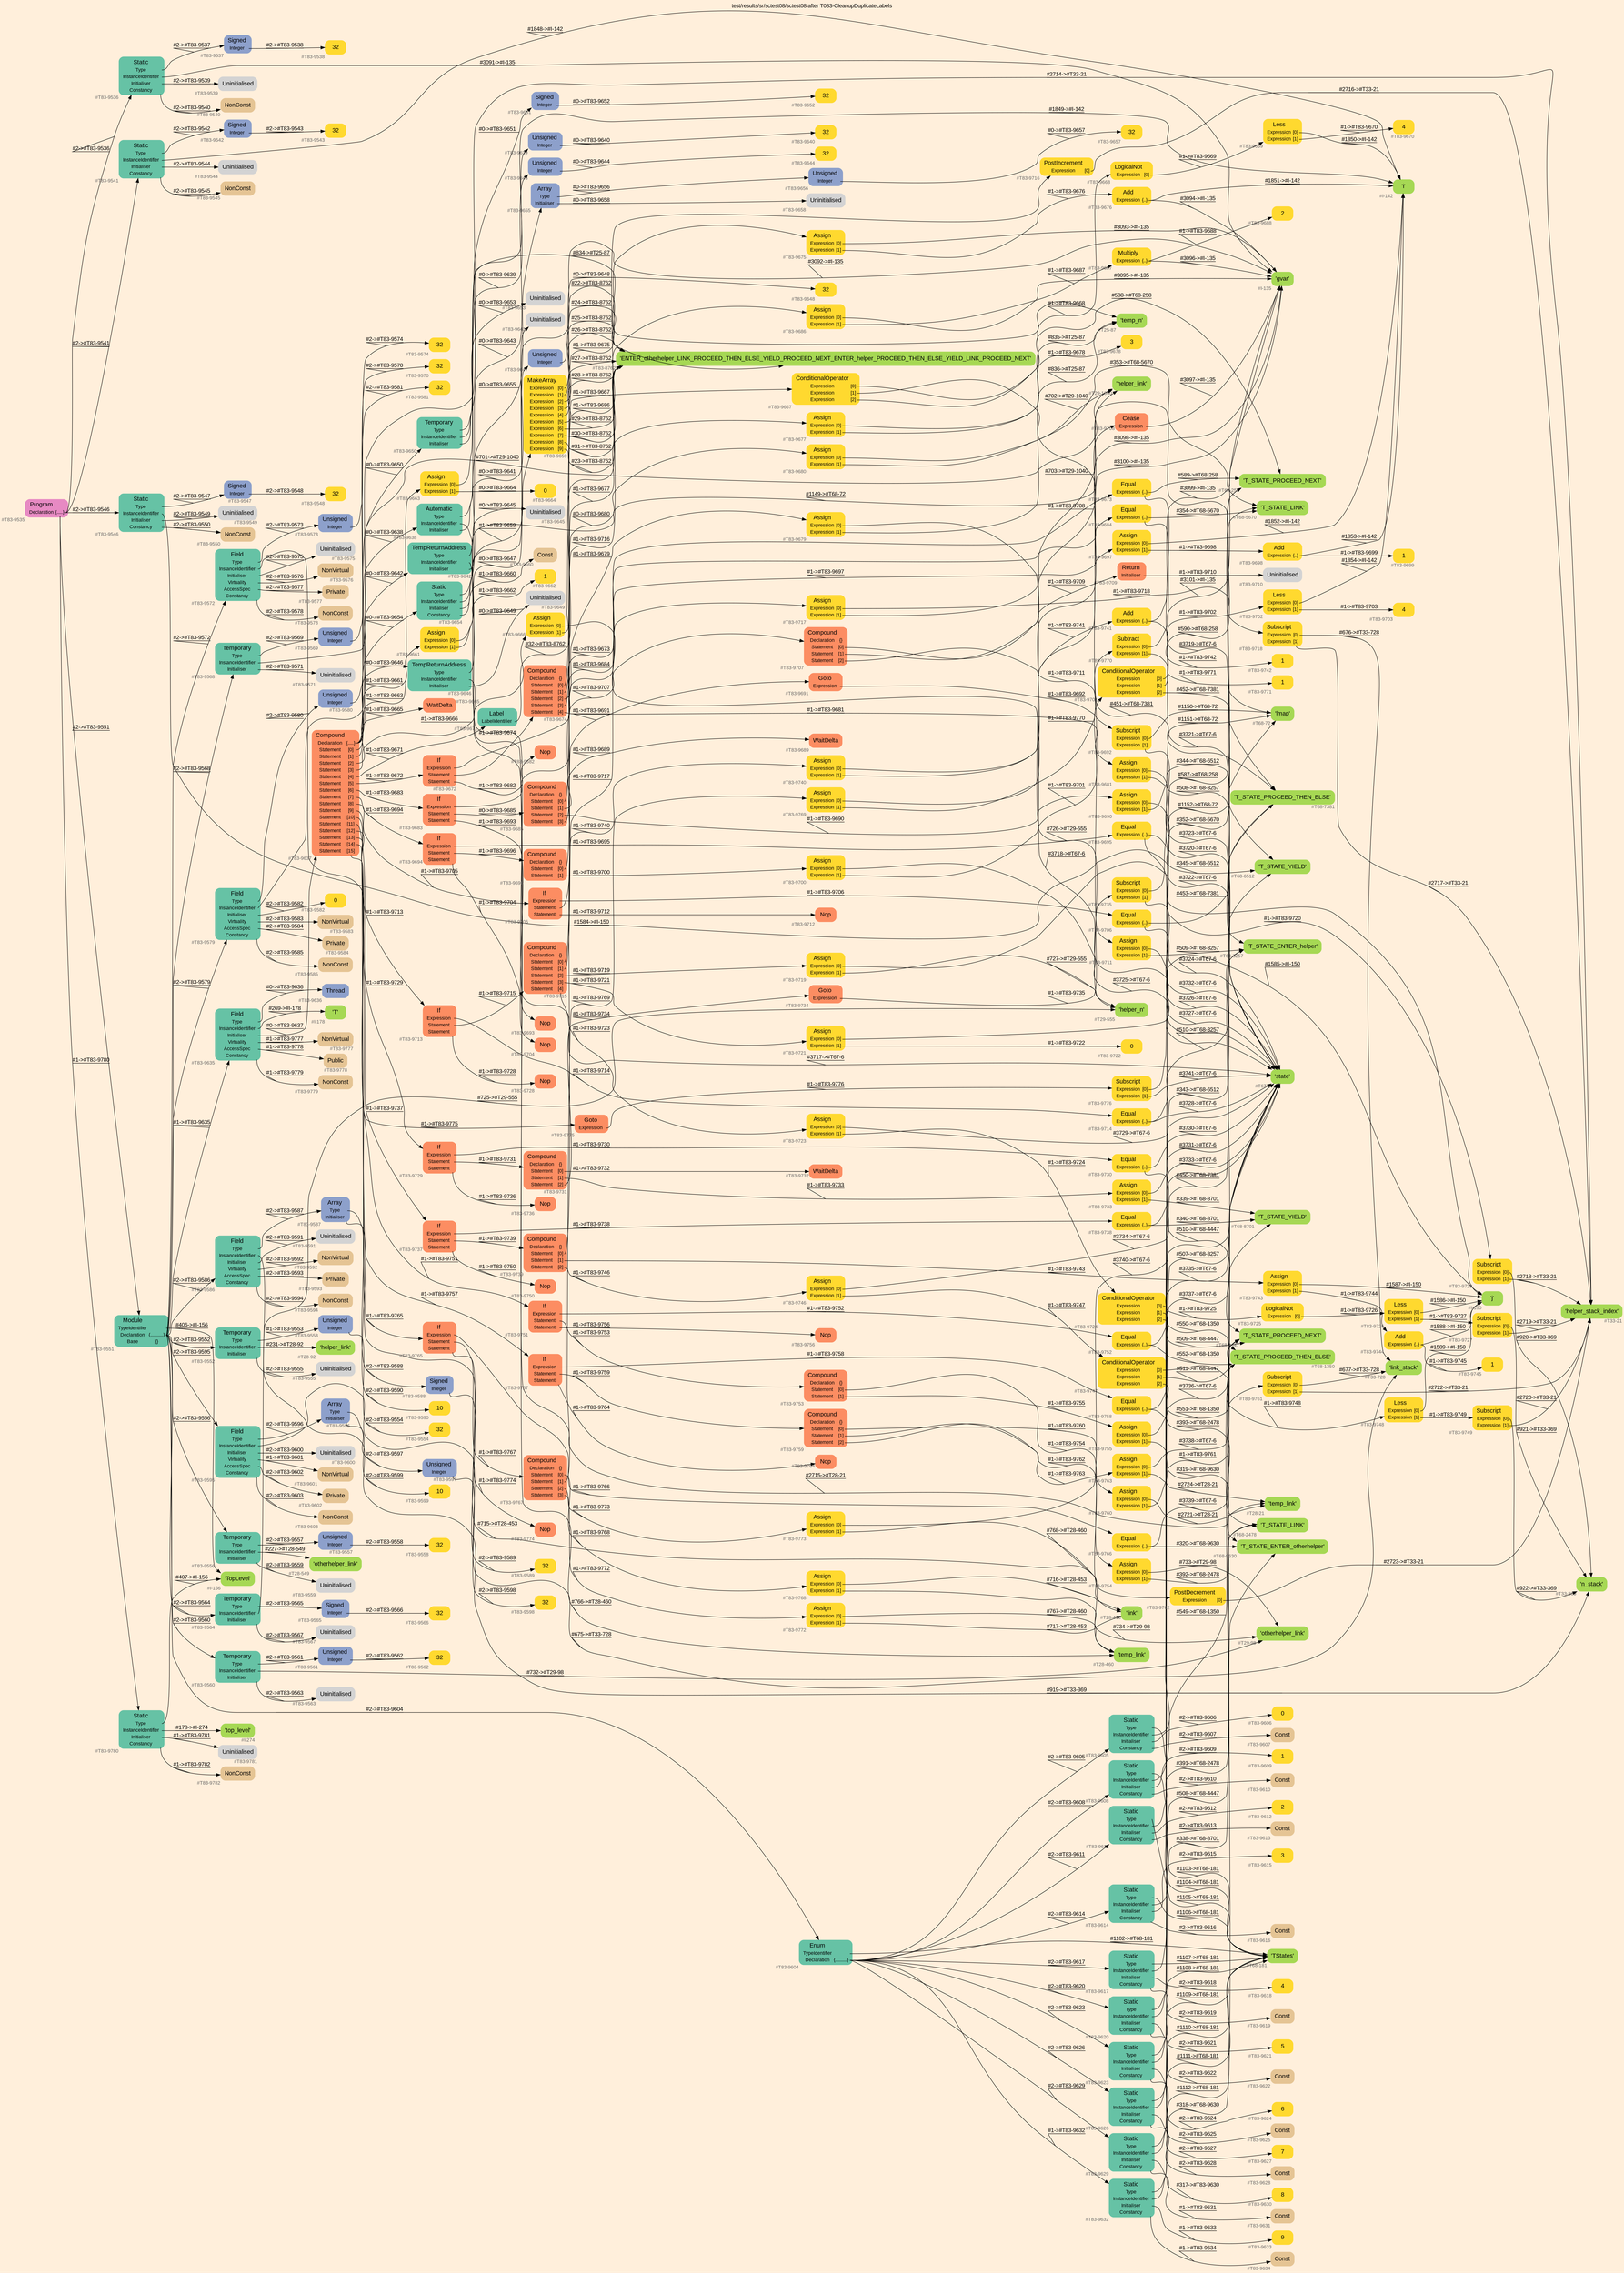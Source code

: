digraph "test/results/sr/sctest08/sctest08 after T083-CleanupDuplicateLabels" {
label = "test/results/sr/sctest08/sctest08 after T083-CleanupDuplicateLabels"
labelloc = t
graph [
    rankdir = "LR"
    ranksep = 0.3
    bgcolor = antiquewhite1
    color = black
    fontcolor = black
    fontname = "Arial"
];
node [
    fontname = "Arial"
];
edge [
    fontname = "Arial"
];

// -------------------- node figure --------------------
// -------- block #T83-9535 ----------
"#T83-9535" [
    fillcolor = "/set28/4"
    xlabel = "#T83-9535"
    fontsize = "12"
    fontcolor = grey40
    shape = "plaintext"
    label = <<TABLE BORDER="0" CELLBORDER="0" CELLSPACING="0">
     <TR><TD><FONT COLOR="black" POINT-SIZE="15">Program</FONT></TD></TR>
     <TR><TD><FONT COLOR="black" POINT-SIZE="12">Declaration</FONT></TD><TD PORT="port0"><FONT COLOR="black" POINT-SIZE="12">{.....}</FONT></TD></TR>
    </TABLE>>
    style = "rounded,filled"
];

// -------- block #T83-9536 ----------
"#T83-9536" [
    fillcolor = "/set28/1"
    xlabel = "#T83-9536"
    fontsize = "12"
    fontcolor = grey40
    shape = "plaintext"
    label = <<TABLE BORDER="0" CELLBORDER="0" CELLSPACING="0">
     <TR><TD><FONT COLOR="black" POINT-SIZE="15">Static</FONT></TD></TR>
     <TR><TD><FONT COLOR="black" POINT-SIZE="12">Type</FONT></TD><TD PORT="port0"></TD></TR>
     <TR><TD><FONT COLOR="black" POINT-SIZE="12">InstanceIdentifier</FONT></TD><TD PORT="port1"></TD></TR>
     <TR><TD><FONT COLOR="black" POINT-SIZE="12">Initialiser</FONT></TD><TD PORT="port2"></TD></TR>
     <TR><TD><FONT COLOR="black" POINT-SIZE="12">Constancy</FONT></TD><TD PORT="port3"></TD></TR>
    </TABLE>>
    style = "rounded,filled"
];

// -------- block #T83-9537 ----------
"#T83-9537" [
    fillcolor = "/set28/3"
    xlabel = "#T83-9537"
    fontsize = "12"
    fontcolor = grey40
    shape = "plaintext"
    label = <<TABLE BORDER="0" CELLBORDER="0" CELLSPACING="0">
     <TR><TD><FONT COLOR="black" POINT-SIZE="15">Signed</FONT></TD></TR>
     <TR><TD><FONT COLOR="black" POINT-SIZE="12">Integer</FONT></TD><TD PORT="port0"></TD></TR>
    </TABLE>>
    style = "rounded,filled"
];

// -------- block #T83-9538 ----------
"#T83-9538" [
    fillcolor = "/set28/6"
    xlabel = "#T83-9538"
    fontsize = "12"
    fontcolor = grey40
    shape = "plaintext"
    label = <<TABLE BORDER="0" CELLBORDER="0" CELLSPACING="0">
     <TR><TD><FONT COLOR="black" POINT-SIZE="15">32</FONT></TD></TR>
    </TABLE>>
    style = "rounded,filled"
];

// -------- block #I-135 ----------
"#I-135" [
    fillcolor = "/set28/5"
    xlabel = "#I-135"
    fontsize = "12"
    fontcolor = grey40
    shape = "plaintext"
    label = <<TABLE BORDER="0" CELLBORDER="0" CELLSPACING="0">
     <TR><TD><FONT COLOR="black" POINT-SIZE="15">'gvar'</FONT></TD></TR>
    </TABLE>>
    style = "rounded,filled"
];

// -------- block #T83-9539 ----------
"#T83-9539" [
    xlabel = "#T83-9539"
    fontsize = "12"
    fontcolor = grey40
    shape = "plaintext"
    label = <<TABLE BORDER="0" CELLBORDER="0" CELLSPACING="0">
     <TR><TD><FONT COLOR="black" POINT-SIZE="15">Uninitialised</FONT></TD></TR>
    </TABLE>>
    style = "rounded,filled"
];

// -------- block #T83-9540 ----------
"#T83-9540" [
    fillcolor = "/set28/7"
    xlabel = "#T83-9540"
    fontsize = "12"
    fontcolor = grey40
    shape = "plaintext"
    label = <<TABLE BORDER="0" CELLBORDER="0" CELLSPACING="0">
     <TR><TD><FONT COLOR="black" POINT-SIZE="15">NonConst</FONT></TD></TR>
    </TABLE>>
    style = "rounded,filled"
];

// -------- block #T83-9541 ----------
"#T83-9541" [
    fillcolor = "/set28/1"
    xlabel = "#T83-9541"
    fontsize = "12"
    fontcolor = grey40
    shape = "plaintext"
    label = <<TABLE BORDER="0" CELLBORDER="0" CELLSPACING="0">
     <TR><TD><FONT COLOR="black" POINT-SIZE="15">Static</FONT></TD></TR>
     <TR><TD><FONT COLOR="black" POINT-SIZE="12">Type</FONT></TD><TD PORT="port0"></TD></TR>
     <TR><TD><FONT COLOR="black" POINT-SIZE="12">InstanceIdentifier</FONT></TD><TD PORT="port1"></TD></TR>
     <TR><TD><FONT COLOR="black" POINT-SIZE="12">Initialiser</FONT></TD><TD PORT="port2"></TD></TR>
     <TR><TD><FONT COLOR="black" POINT-SIZE="12">Constancy</FONT></TD><TD PORT="port3"></TD></TR>
    </TABLE>>
    style = "rounded,filled"
];

// -------- block #T83-9542 ----------
"#T83-9542" [
    fillcolor = "/set28/3"
    xlabel = "#T83-9542"
    fontsize = "12"
    fontcolor = grey40
    shape = "plaintext"
    label = <<TABLE BORDER="0" CELLBORDER="0" CELLSPACING="0">
     <TR><TD><FONT COLOR="black" POINT-SIZE="15">Signed</FONT></TD></TR>
     <TR><TD><FONT COLOR="black" POINT-SIZE="12">Integer</FONT></TD><TD PORT="port0"></TD></TR>
    </TABLE>>
    style = "rounded,filled"
];

// -------- block #T83-9543 ----------
"#T83-9543" [
    fillcolor = "/set28/6"
    xlabel = "#T83-9543"
    fontsize = "12"
    fontcolor = grey40
    shape = "plaintext"
    label = <<TABLE BORDER="0" CELLBORDER="0" CELLSPACING="0">
     <TR><TD><FONT COLOR="black" POINT-SIZE="15">32</FONT></TD></TR>
    </TABLE>>
    style = "rounded,filled"
];

// -------- block #I-142 ----------
"#I-142" [
    fillcolor = "/set28/5"
    xlabel = "#I-142"
    fontsize = "12"
    fontcolor = grey40
    shape = "plaintext"
    label = <<TABLE BORDER="0" CELLBORDER="0" CELLSPACING="0">
     <TR><TD><FONT COLOR="black" POINT-SIZE="15">'i'</FONT></TD></TR>
    </TABLE>>
    style = "rounded,filled"
];

// -------- block #T83-9544 ----------
"#T83-9544" [
    xlabel = "#T83-9544"
    fontsize = "12"
    fontcolor = grey40
    shape = "plaintext"
    label = <<TABLE BORDER="0" CELLBORDER="0" CELLSPACING="0">
     <TR><TD><FONT COLOR="black" POINT-SIZE="15">Uninitialised</FONT></TD></TR>
    </TABLE>>
    style = "rounded,filled"
];

// -------- block #T83-9545 ----------
"#T83-9545" [
    fillcolor = "/set28/7"
    xlabel = "#T83-9545"
    fontsize = "12"
    fontcolor = grey40
    shape = "plaintext"
    label = <<TABLE BORDER="0" CELLBORDER="0" CELLSPACING="0">
     <TR><TD><FONT COLOR="black" POINT-SIZE="15">NonConst</FONT></TD></TR>
    </TABLE>>
    style = "rounded,filled"
];

// -------- block #T83-9546 ----------
"#T83-9546" [
    fillcolor = "/set28/1"
    xlabel = "#T83-9546"
    fontsize = "12"
    fontcolor = grey40
    shape = "plaintext"
    label = <<TABLE BORDER="0" CELLBORDER="0" CELLSPACING="0">
     <TR><TD><FONT COLOR="black" POINT-SIZE="15">Static</FONT></TD></TR>
     <TR><TD><FONT COLOR="black" POINT-SIZE="12">Type</FONT></TD><TD PORT="port0"></TD></TR>
     <TR><TD><FONT COLOR="black" POINT-SIZE="12">InstanceIdentifier</FONT></TD><TD PORT="port1"></TD></TR>
     <TR><TD><FONT COLOR="black" POINT-SIZE="12">Initialiser</FONT></TD><TD PORT="port2"></TD></TR>
     <TR><TD><FONT COLOR="black" POINT-SIZE="12">Constancy</FONT></TD><TD PORT="port3"></TD></TR>
    </TABLE>>
    style = "rounded,filled"
];

// -------- block #T83-9547 ----------
"#T83-9547" [
    fillcolor = "/set28/3"
    xlabel = "#T83-9547"
    fontsize = "12"
    fontcolor = grey40
    shape = "plaintext"
    label = <<TABLE BORDER="0" CELLBORDER="0" CELLSPACING="0">
     <TR><TD><FONT COLOR="black" POINT-SIZE="15">Signed</FONT></TD></TR>
     <TR><TD><FONT COLOR="black" POINT-SIZE="12">Integer</FONT></TD><TD PORT="port0"></TD></TR>
    </TABLE>>
    style = "rounded,filled"
];

// -------- block #T83-9548 ----------
"#T83-9548" [
    fillcolor = "/set28/6"
    xlabel = "#T83-9548"
    fontsize = "12"
    fontcolor = grey40
    shape = "plaintext"
    label = <<TABLE BORDER="0" CELLBORDER="0" CELLSPACING="0">
     <TR><TD><FONT COLOR="black" POINT-SIZE="15">32</FONT></TD></TR>
    </TABLE>>
    style = "rounded,filled"
];

// -------- block #I-150 ----------
"#I-150" [
    fillcolor = "/set28/5"
    xlabel = "#I-150"
    fontsize = "12"
    fontcolor = grey40
    shape = "plaintext"
    label = <<TABLE BORDER="0" CELLBORDER="0" CELLSPACING="0">
     <TR><TD><FONT COLOR="black" POINT-SIZE="15">'j'</FONT></TD></TR>
    </TABLE>>
    style = "rounded,filled"
];

// -------- block #T83-9549 ----------
"#T83-9549" [
    xlabel = "#T83-9549"
    fontsize = "12"
    fontcolor = grey40
    shape = "plaintext"
    label = <<TABLE BORDER="0" CELLBORDER="0" CELLSPACING="0">
     <TR><TD><FONT COLOR="black" POINT-SIZE="15">Uninitialised</FONT></TD></TR>
    </TABLE>>
    style = "rounded,filled"
];

// -------- block #T83-9550 ----------
"#T83-9550" [
    fillcolor = "/set28/7"
    xlabel = "#T83-9550"
    fontsize = "12"
    fontcolor = grey40
    shape = "plaintext"
    label = <<TABLE BORDER="0" CELLBORDER="0" CELLSPACING="0">
     <TR><TD><FONT COLOR="black" POINT-SIZE="15">NonConst</FONT></TD></TR>
    </TABLE>>
    style = "rounded,filled"
];

// -------- block #T83-9551 ----------
"#T83-9551" [
    fillcolor = "/set28/1"
    xlabel = "#T83-9551"
    fontsize = "12"
    fontcolor = grey40
    shape = "plaintext"
    label = <<TABLE BORDER="0" CELLBORDER="0" CELLSPACING="0">
     <TR><TD><FONT COLOR="black" POINT-SIZE="15">Module</FONT></TD></TR>
     <TR><TD><FONT COLOR="black" POINT-SIZE="12">TypeIdentifier</FONT></TD><TD PORT="port0"></TD></TR>
     <TR><TD><FONT COLOR="black" POINT-SIZE="12">Declaration</FONT></TD><TD PORT="port1"><FONT COLOR="black" POINT-SIZE="12">{...........}</FONT></TD></TR>
     <TR><TD><FONT COLOR="black" POINT-SIZE="12">Base</FONT></TD><TD PORT="port2"><FONT COLOR="black" POINT-SIZE="12">{}</FONT></TD></TR>
    </TABLE>>
    style = "rounded,filled"
];

// -------- block #I-156 ----------
"#I-156" [
    fillcolor = "/set28/5"
    xlabel = "#I-156"
    fontsize = "12"
    fontcolor = grey40
    shape = "plaintext"
    label = <<TABLE BORDER="0" CELLBORDER="0" CELLSPACING="0">
     <TR><TD><FONT COLOR="black" POINT-SIZE="15">'TopLevel'</FONT></TD></TR>
    </TABLE>>
    style = "rounded,filled"
];

// -------- block #T83-9552 ----------
"#T83-9552" [
    fillcolor = "/set28/1"
    xlabel = "#T83-9552"
    fontsize = "12"
    fontcolor = grey40
    shape = "plaintext"
    label = <<TABLE BORDER="0" CELLBORDER="0" CELLSPACING="0">
     <TR><TD><FONT COLOR="black" POINT-SIZE="15">Temporary</FONT></TD></TR>
     <TR><TD><FONT COLOR="black" POINT-SIZE="12">Type</FONT></TD><TD PORT="port0"></TD></TR>
     <TR><TD><FONT COLOR="black" POINT-SIZE="12">InstanceIdentifier</FONT></TD><TD PORT="port1"></TD></TR>
     <TR><TD><FONT COLOR="black" POINT-SIZE="12">Initialiser</FONT></TD><TD PORT="port2"></TD></TR>
    </TABLE>>
    style = "rounded,filled"
];

// -------- block #T83-9553 ----------
"#T83-9553" [
    fillcolor = "/set28/3"
    xlabel = "#T83-9553"
    fontsize = "12"
    fontcolor = grey40
    shape = "plaintext"
    label = <<TABLE BORDER="0" CELLBORDER="0" CELLSPACING="0">
     <TR><TD><FONT COLOR="black" POINT-SIZE="15">Unsigned</FONT></TD></TR>
     <TR><TD><FONT COLOR="black" POINT-SIZE="12">Integer</FONT></TD><TD PORT="port0"></TD></TR>
    </TABLE>>
    style = "rounded,filled"
];

// -------- block #T83-9554 ----------
"#T83-9554" [
    fillcolor = "/set28/6"
    xlabel = "#T83-9554"
    fontsize = "12"
    fontcolor = grey40
    shape = "plaintext"
    label = <<TABLE BORDER="0" CELLBORDER="0" CELLSPACING="0">
     <TR><TD><FONT COLOR="black" POINT-SIZE="15">32</FONT></TD></TR>
    </TABLE>>
    style = "rounded,filled"
];

// -------- block #T28-92 ----------
"#T28-92" [
    fillcolor = "/set28/5"
    xlabel = "#T28-92"
    fontsize = "12"
    fontcolor = grey40
    shape = "plaintext"
    label = <<TABLE BORDER="0" CELLBORDER="0" CELLSPACING="0">
     <TR><TD><FONT COLOR="black" POINT-SIZE="15">'helper_link'</FONT></TD></TR>
    </TABLE>>
    style = "rounded,filled"
];

// -------- block #T83-9555 ----------
"#T83-9555" [
    xlabel = "#T83-9555"
    fontsize = "12"
    fontcolor = grey40
    shape = "plaintext"
    label = <<TABLE BORDER="0" CELLBORDER="0" CELLSPACING="0">
     <TR><TD><FONT COLOR="black" POINT-SIZE="15">Uninitialised</FONT></TD></TR>
    </TABLE>>
    style = "rounded,filled"
];

// -------- block #T83-9556 ----------
"#T83-9556" [
    fillcolor = "/set28/1"
    xlabel = "#T83-9556"
    fontsize = "12"
    fontcolor = grey40
    shape = "plaintext"
    label = <<TABLE BORDER="0" CELLBORDER="0" CELLSPACING="0">
     <TR><TD><FONT COLOR="black" POINT-SIZE="15">Temporary</FONT></TD></TR>
     <TR><TD><FONT COLOR="black" POINT-SIZE="12">Type</FONT></TD><TD PORT="port0"></TD></TR>
     <TR><TD><FONT COLOR="black" POINT-SIZE="12">InstanceIdentifier</FONT></TD><TD PORT="port1"></TD></TR>
     <TR><TD><FONT COLOR="black" POINT-SIZE="12">Initialiser</FONT></TD><TD PORT="port2"></TD></TR>
    </TABLE>>
    style = "rounded,filled"
];

// -------- block #T83-9557 ----------
"#T83-9557" [
    fillcolor = "/set28/3"
    xlabel = "#T83-9557"
    fontsize = "12"
    fontcolor = grey40
    shape = "plaintext"
    label = <<TABLE BORDER="0" CELLBORDER="0" CELLSPACING="0">
     <TR><TD><FONT COLOR="black" POINT-SIZE="15">Unsigned</FONT></TD></TR>
     <TR><TD><FONT COLOR="black" POINT-SIZE="12">Integer</FONT></TD><TD PORT="port0"></TD></TR>
    </TABLE>>
    style = "rounded,filled"
];

// -------- block #T83-9558 ----------
"#T83-9558" [
    fillcolor = "/set28/6"
    xlabel = "#T83-9558"
    fontsize = "12"
    fontcolor = grey40
    shape = "plaintext"
    label = <<TABLE BORDER="0" CELLBORDER="0" CELLSPACING="0">
     <TR><TD><FONT COLOR="black" POINT-SIZE="15">32</FONT></TD></TR>
    </TABLE>>
    style = "rounded,filled"
];

// -------- block #T28-549 ----------
"#T28-549" [
    fillcolor = "/set28/5"
    xlabel = "#T28-549"
    fontsize = "12"
    fontcolor = grey40
    shape = "plaintext"
    label = <<TABLE BORDER="0" CELLBORDER="0" CELLSPACING="0">
     <TR><TD><FONT COLOR="black" POINT-SIZE="15">'otherhelper_link'</FONT></TD></TR>
    </TABLE>>
    style = "rounded,filled"
];

// -------- block #T83-9559 ----------
"#T83-9559" [
    xlabel = "#T83-9559"
    fontsize = "12"
    fontcolor = grey40
    shape = "plaintext"
    label = <<TABLE BORDER="0" CELLBORDER="0" CELLSPACING="0">
     <TR><TD><FONT COLOR="black" POINT-SIZE="15">Uninitialised</FONT></TD></TR>
    </TABLE>>
    style = "rounded,filled"
];

// -------- block #T83-9560 ----------
"#T83-9560" [
    fillcolor = "/set28/1"
    xlabel = "#T83-9560"
    fontsize = "12"
    fontcolor = grey40
    shape = "plaintext"
    label = <<TABLE BORDER="0" CELLBORDER="0" CELLSPACING="0">
     <TR><TD><FONT COLOR="black" POINT-SIZE="15">Temporary</FONT></TD></TR>
     <TR><TD><FONT COLOR="black" POINT-SIZE="12">Type</FONT></TD><TD PORT="port0"></TD></TR>
     <TR><TD><FONT COLOR="black" POINT-SIZE="12">InstanceIdentifier</FONT></TD><TD PORT="port1"></TD></TR>
     <TR><TD><FONT COLOR="black" POINT-SIZE="12">Initialiser</FONT></TD><TD PORT="port2"></TD></TR>
    </TABLE>>
    style = "rounded,filled"
];

// -------- block #T83-9561 ----------
"#T83-9561" [
    fillcolor = "/set28/3"
    xlabel = "#T83-9561"
    fontsize = "12"
    fontcolor = grey40
    shape = "plaintext"
    label = <<TABLE BORDER="0" CELLBORDER="0" CELLSPACING="0">
     <TR><TD><FONT COLOR="black" POINT-SIZE="15">Unsigned</FONT></TD></TR>
     <TR><TD><FONT COLOR="black" POINT-SIZE="12">Integer</FONT></TD><TD PORT="port0"></TD></TR>
    </TABLE>>
    style = "rounded,filled"
];

// -------- block #T83-9562 ----------
"#T83-9562" [
    fillcolor = "/set28/6"
    xlabel = "#T83-9562"
    fontsize = "12"
    fontcolor = grey40
    shape = "plaintext"
    label = <<TABLE BORDER="0" CELLBORDER="0" CELLSPACING="0">
     <TR><TD><FONT COLOR="black" POINT-SIZE="15">32</FONT></TD></TR>
    </TABLE>>
    style = "rounded,filled"
];

// -------- block #T29-98 ----------
"#T29-98" [
    fillcolor = "/set28/5"
    xlabel = "#T29-98"
    fontsize = "12"
    fontcolor = grey40
    shape = "plaintext"
    label = <<TABLE BORDER="0" CELLBORDER="0" CELLSPACING="0">
     <TR><TD><FONT COLOR="black" POINT-SIZE="15">'otherhelper_link'</FONT></TD></TR>
    </TABLE>>
    style = "rounded,filled"
];

// -------- block #T83-9563 ----------
"#T83-9563" [
    xlabel = "#T83-9563"
    fontsize = "12"
    fontcolor = grey40
    shape = "plaintext"
    label = <<TABLE BORDER="0" CELLBORDER="0" CELLSPACING="0">
     <TR><TD><FONT COLOR="black" POINT-SIZE="15">Uninitialised</FONT></TD></TR>
    </TABLE>>
    style = "rounded,filled"
];

// -------- block #T83-9564 ----------
"#T83-9564" [
    fillcolor = "/set28/1"
    xlabel = "#T83-9564"
    fontsize = "12"
    fontcolor = grey40
    shape = "plaintext"
    label = <<TABLE BORDER="0" CELLBORDER="0" CELLSPACING="0">
     <TR><TD><FONT COLOR="black" POINT-SIZE="15">Temporary</FONT></TD></TR>
     <TR><TD><FONT COLOR="black" POINT-SIZE="12">Type</FONT></TD><TD PORT="port0"></TD></TR>
     <TR><TD><FONT COLOR="black" POINT-SIZE="12">InstanceIdentifier</FONT></TD><TD PORT="port1"></TD></TR>
     <TR><TD><FONT COLOR="black" POINT-SIZE="12">Initialiser</FONT></TD><TD PORT="port2"></TD></TR>
    </TABLE>>
    style = "rounded,filled"
];

// -------- block #T83-9565 ----------
"#T83-9565" [
    fillcolor = "/set28/3"
    xlabel = "#T83-9565"
    fontsize = "12"
    fontcolor = grey40
    shape = "plaintext"
    label = <<TABLE BORDER="0" CELLBORDER="0" CELLSPACING="0">
     <TR><TD><FONT COLOR="black" POINT-SIZE="15">Signed</FONT></TD></TR>
     <TR><TD><FONT COLOR="black" POINT-SIZE="12">Integer</FONT></TD><TD PORT="port0"></TD></TR>
    </TABLE>>
    style = "rounded,filled"
];

// -------- block #T83-9566 ----------
"#T83-9566" [
    fillcolor = "/set28/6"
    xlabel = "#T83-9566"
    fontsize = "12"
    fontcolor = grey40
    shape = "plaintext"
    label = <<TABLE BORDER="0" CELLBORDER="0" CELLSPACING="0">
     <TR><TD><FONT COLOR="black" POINT-SIZE="15">32</FONT></TD></TR>
    </TABLE>>
    style = "rounded,filled"
];

// -------- block #T29-555 ----------
"#T29-555" [
    fillcolor = "/set28/5"
    xlabel = "#T29-555"
    fontsize = "12"
    fontcolor = grey40
    shape = "plaintext"
    label = <<TABLE BORDER="0" CELLBORDER="0" CELLSPACING="0">
     <TR><TD><FONT COLOR="black" POINT-SIZE="15">'helper_n'</FONT></TD></TR>
    </TABLE>>
    style = "rounded,filled"
];

// -------- block #T83-9567 ----------
"#T83-9567" [
    xlabel = "#T83-9567"
    fontsize = "12"
    fontcolor = grey40
    shape = "plaintext"
    label = <<TABLE BORDER="0" CELLBORDER="0" CELLSPACING="0">
     <TR><TD><FONT COLOR="black" POINT-SIZE="15">Uninitialised</FONT></TD></TR>
    </TABLE>>
    style = "rounded,filled"
];

// -------- block #T83-9568 ----------
"#T83-9568" [
    fillcolor = "/set28/1"
    xlabel = "#T83-9568"
    fontsize = "12"
    fontcolor = grey40
    shape = "plaintext"
    label = <<TABLE BORDER="0" CELLBORDER="0" CELLSPACING="0">
     <TR><TD><FONT COLOR="black" POINT-SIZE="15">Temporary</FONT></TD></TR>
     <TR><TD><FONT COLOR="black" POINT-SIZE="12">Type</FONT></TD><TD PORT="port0"></TD></TR>
     <TR><TD><FONT COLOR="black" POINT-SIZE="12">InstanceIdentifier</FONT></TD><TD PORT="port1"></TD></TR>
     <TR><TD><FONT COLOR="black" POINT-SIZE="12">Initialiser</FONT></TD><TD PORT="port2"></TD></TR>
    </TABLE>>
    style = "rounded,filled"
];

// -------- block #T83-9569 ----------
"#T83-9569" [
    fillcolor = "/set28/3"
    xlabel = "#T83-9569"
    fontsize = "12"
    fontcolor = grey40
    shape = "plaintext"
    label = <<TABLE BORDER="0" CELLBORDER="0" CELLSPACING="0">
     <TR><TD><FONT COLOR="black" POINT-SIZE="15">Unsigned</FONT></TD></TR>
     <TR><TD><FONT COLOR="black" POINT-SIZE="12">Integer</FONT></TD><TD PORT="port0"></TD></TR>
    </TABLE>>
    style = "rounded,filled"
];

// -------- block #T83-9570 ----------
"#T83-9570" [
    fillcolor = "/set28/6"
    xlabel = "#T83-9570"
    fontsize = "12"
    fontcolor = grey40
    shape = "plaintext"
    label = <<TABLE BORDER="0" CELLBORDER="0" CELLSPACING="0">
     <TR><TD><FONT COLOR="black" POINT-SIZE="15">32</FONT></TD></TR>
    </TABLE>>
    style = "rounded,filled"
];

// -------- block #T29-1040 ----------
"#T29-1040" [
    fillcolor = "/set28/5"
    xlabel = "#T29-1040"
    fontsize = "12"
    fontcolor = grey40
    shape = "plaintext"
    label = <<TABLE BORDER="0" CELLBORDER="0" CELLSPACING="0">
     <TR><TD><FONT COLOR="black" POINT-SIZE="15">'helper_link'</FONT></TD></TR>
    </TABLE>>
    style = "rounded,filled"
];

// -------- block #T83-9571 ----------
"#T83-9571" [
    xlabel = "#T83-9571"
    fontsize = "12"
    fontcolor = grey40
    shape = "plaintext"
    label = <<TABLE BORDER="0" CELLBORDER="0" CELLSPACING="0">
     <TR><TD><FONT COLOR="black" POINT-SIZE="15">Uninitialised</FONT></TD></TR>
    </TABLE>>
    style = "rounded,filled"
];

// -------- block #T83-9572 ----------
"#T83-9572" [
    fillcolor = "/set28/1"
    xlabel = "#T83-9572"
    fontsize = "12"
    fontcolor = grey40
    shape = "plaintext"
    label = <<TABLE BORDER="0" CELLBORDER="0" CELLSPACING="0">
     <TR><TD><FONT COLOR="black" POINT-SIZE="15">Field</FONT></TD></TR>
     <TR><TD><FONT COLOR="black" POINT-SIZE="12">Type</FONT></TD><TD PORT="port0"></TD></TR>
     <TR><TD><FONT COLOR="black" POINT-SIZE="12">InstanceIdentifier</FONT></TD><TD PORT="port1"></TD></TR>
     <TR><TD><FONT COLOR="black" POINT-SIZE="12">Initialiser</FONT></TD><TD PORT="port2"></TD></TR>
     <TR><TD><FONT COLOR="black" POINT-SIZE="12">Virtuality</FONT></TD><TD PORT="port3"></TD></TR>
     <TR><TD><FONT COLOR="black" POINT-SIZE="12">AccessSpec</FONT></TD><TD PORT="port4"></TD></TR>
     <TR><TD><FONT COLOR="black" POINT-SIZE="12">Constancy</FONT></TD><TD PORT="port5"></TD></TR>
    </TABLE>>
    style = "rounded,filled"
];

// -------- block #T83-9573 ----------
"#T83-9573" [
    fillcolor = "/set28/3"
    xlabel = "#T83-9573"
    fontsize = "12"
    fontcolor = grey40
    shape = "plaintext"
    label = <<TABLE BORDER="0" CELLBORDER="0" CELLSPACING="0">
     <TR><TD><FONT COLOR="black" POINT-SIZE="15">Unsigned</FONT></TD></TR>
     <TR><TD><FONT COLOR="black" POINT-SIZE="12">Integer</FONT></TD><TD PORT="port0"></TD></TR>
    </TABLE>>
    style = "rounded,filled"
];

// -------- block #T83-9574 ----------
"#T83-9574" [
    fillcolor = "/set28/6"
    xlabel = "#T83-9574"
    fontsize = "12"
    fontcolor = grey40
    shape = "plaintext"
    label = <<TABLE BORDER="0" CELLBORDER="0" CELLSPACING="0">
     <TR><TD><FONT COLOR="black" POINT-SIZE="15">32</FONT></TD></TR>
    </TABLE>>
    style = "rounded,filled"
];

// -------- block #T28-453 ----------
"#T28-453" [
    fillcolor = "/set28/5"
    xlabel = "#T28-453"
    fontsize = "12"
    fontcolor = grey40
    shape = "plaintext"
    label = <<TABLE BORDER="0" CELLBORDER="0" CELLSPACING="0">
     <TR><TD><FONT COLOR="black" POINT-SIZE="15">'link'</FONT></TD></TR>
    </TABLE>>
    style = "rounded,filled"
];

// -------- block #T83-9575 ----------
"#T83-9575" [
    xlabel = "#T83-9575"
    fontsize = "12"
    fontcolor = grey40
    shape = "plaintext"
    label = <<TABLE BORDER="0" CELLBORDER="0" CELLSPACING="0">
     <TR><TD><FONT COLOR="black" POINT-SIZE="15">Uninitialised</FONT></TD></TR>
    </TABLE>>
    style = "rounded,filled"
];

// -------- block #T83-9576 ----------
"#T83-9576" [
    fillcolor = "/set28/7"
    xlabel = "#T83-9576"
    fontsize = "12"
    fontcolor = grey40
    shape = "plaintext"
    label = <<TABLE BORDER="0" CELLBORDER="0" CELLSPACING="0">
     <TR><TD><FONT COLOR="black" POINT-SIZE="15">NonVirtual</FONT></TD></TR>
    </TABLE>>
    style = "rounded,filled"
];

// -------- block #T83-9577 ----------
"#T83-9577" [
    fillcolor = "/set28/7"
    xlabel = "#T83-9577"
    fontsize = "12"
    fontcolor = grey40
    shape = "plaintext"
    label = <<TABLE BORDER="0" CELLBORDER="0" CELLSPACING="0">
     <TR><TD><FONT COLOR="black" POINT-SIZE="15">Private</FONT></TD></TR>
    </TABLE>>
    style = "rounded,filled"
];

// -------- block #T83-9578 ----------
"#T83-9578" [
    fillcolor = "/set28/7"
    xlabel = "#T83-9578"
    fontsize = "12"
    fontcolor = grey40
    shape = "plaintext"
    label = <<TABLE BORDER="0" CELLBORDER="0" CELLSPACING="0">
     <TR><TD><FONT COLOR="black" POINT-SIZE="15">NonConst</FONT></TD></TR>
    </TABLE>>
    style = "rounded,filled"
];

// -------- block #T83-9579 ----------
"#T83-9579" [
    fillcolor = "/set28/1"
    xlabel = "#T83-9579"
    fontsize = "12"
    fontcolor = grey40
    shape = "plaintext"
    label = <<TABLE BORDER="0" CELLBORDER="0" CELLSPACING="0">
     <TR><TD><FONT COLOR="black" POINT-SIZE="15">Field</FONT></TD></TR>
     <TR><TD><FONT COLOR="black" POINT-SIZE="12">Type</FONT></TD><TD PORT="port0"></TD></TR>
     <TR><TD><FONT COLOR="black" POINT-SIZE="12">InstanceIdentifier</FONT></TD><TD PORT="port1"></TD></TR>
     <TR><TD><FONT COLOR="black" POINT-SIZE="12">Initialiser</FONT></TD><TD PORT="port2"></TD></TR>
     <TR><TD><FONT COLOR="black" POINT-SIZE="12">Virtuality</FONT></TD><TD PORT="port3"></TD></TR>
     <TR><TD><FONT COLOR="black" POINT-SIZE="12">AccessSpec</FONT></TD><TD PORT="port4"></TD></TR>
     <TR><TD><FONT COLOR="black" POINT-SIZE="12">Constancy</FONT></TD><TD PORT="port5"></TD></TR>
    </TABLE>>
    style = "rounded,filled"
];

// -------- block #T83-9580 ----------
"#T83-9580" [
    fillcolor = "/set28/3"
    xlabel = "#T83-9580"
    fontsize = "12"
    fontcolor = grey40
    shape = "plaintext"
    label = <<TABLE BORDER="0" CELLBORDER="0" CELLSPACING="0">
     <TR><TD><FONT COLOR="black" POINT-SIZE="15">Unsigned</FONT></TD></TR>
     <TR><TD><FONT COLOR="black" POINT-SIZE="12">Integer</FONT></TD><TD PORT="port0"></TD></TR>
    </TABLE>>
    style = "rounded,filled"
];

// -------- block #T83-9581 ----------
"#T83-9581" [
    fillcolor = "/set28/6"
    xlabel = "#T83-9581"
    fontsize = "12"
    fontcolor = grey40
    shape = "plaintext"
    label = <<TABLE BORDER="0" CELLBORDER="0" CELLSPACING="0">
     <TR><TD><FONT COLOR="black" POINT-SIZE="15">32</FONT></TD></TR>
    </TABLE>>
    style = "rounded,filled"
];

// -------- block #T33-21 ----------
"#T33-21" [
    fillcolor = "/set28/5"
    xlabel = "#T33-21"
    fontsize = "12"
    fontcolor = grey40
    shape = "plaintext"
    label = <<TABLE BORDER="0" CELLBORDER="0" CELLSPACING="0">
     <TR><TD><FONT COLOR="black" POINT-SIZE="15">'helper_stack_index'</FONT></TD></TR>
    </TABLE>>
    style = "rounded,filled"
];

// -------- block #T83-9582 ----------
"#T83-9582" [
    fillcolor = "/set28/6"
    xlabel = "#T83-9582"
    fontsize = "12"
    fontcolor = grey40
    shape = "plaintext"
    label = <<TABLE BORDER="0" CELLBORDER="0" CELLSPACING="0">
     <TR><TD><FONT COLOR="black" POINT-SIZE="15">0</FONT></TD></TR>
    </TABLE>>
    style = "rounded,filled"
];

// -------- block #T83-9583 ----------
"#T83-9583" [
    fillcolor = "/set28/7"
    xlabel = "#T83-9583"
    fontsize = "12"
    fontcolor = grey40
    shape = "plaintext"
    label = <<TABLE BORDER="0" CELLBORDER="0" CELLSPACING="0">
     <TR><TD><FONT COLOR="black" POINT-SIZE="15">NonVirtual</FONT></TD></TR>
    </TABLE>>
    style = "rounded,filled"
];

// -------- block #T83-9584 ----------
"#T83-9584" [
    fillcolor = "/set28/7"
    xlabel = "#T83-9584"
    fontsize = "12"
    fontcolor = grey40
    shape = "plaintext"
    label = <<TABLE BORDER="0" CELLBORDER="0" CELLSPACING="0">
     <TR><TD><FONT COLOR="black" POINT-SIZE="15">Private</FONT></TD></TR>
    </TABLE>>
    style = "rounded,filled"
];

// -------- block #T83-9585 ----------
"#T83-9585" [
    fillcolor = "/set28/7"
    xlabel = "#T83-9585"
    fontsize = "12"
    fontcolor = grey40
    shape = "plaintext"
    label = <<TABLE BORDER="0" CELLBORDER="0" CELLSPACING="0">
     <TR><TD><FONT COLOR="black" POINT-SIZE="15">NonConst</FONT></TD></TR>
    </TABLE>>
    style = "rounded,filled"
];

// -------- block #T83-9586 ----------
"#T83-9586" [
    fillcolor = "/set28/1"
    xlabel = "#T83-9586"
    fontsize = "12"
    fontcolor = grey40
    shape = "plaintext"
    label = <<TABLE BORDER="0" CELLBORDER="0" CELLSPACING="0">
     <TR><TD><FONT COLOR="black" POINT-SIZE="15">Field</FONT></TD></TR>
     <TR><TD><FONT COLOR="black" POINT-SIZE="12">Type</FONT></TD><TD PORT="port0"></TD></TR>
     <TR><TD><FONT COLOR="black" POINT-SIZE="12">InstanceIdentifier</FONT></TD><TD PORT="port1"></TD></TR>
     <TR><TD><FONT COLOR="black" POINT-SIZE="12">Initialiser</FONT></TD><TD PORT="port2"></TD></TR>
     <TR><TD><FONT COLOR="black" POINT-SIZE="12">Virtuality</FONT></TD><TD PORT="port3"></TD></TR>
     <TR><TD><FONT COLOR="black" POINT-SIZE="12">AccessSpec</FONT></TD><TD PORT="port4"></TD></TR>
     <TR><TD><FONT COLOR="black" POINT-SIZE="12">Constancy</FONT></TD><TD PORT="port5"></TD></TR>
    </TABLE>>
    style = "rounded,filled"
];

// -------- block #T83-9587 ----------
"#T83-9587" [
    fillcolor = "/set28/3"
    xlabel = "#T83-9587"
    fontsize = "12"
    fontcolor = grey40
    shape = "plaintext"
    label = <<TABLE BORDER="0" CELLBORDER="0" CELLSPACING="0">
     <TR><TD><FONT COLOR="black" POINT-SIZE="15">Array</FONT></TD></TR>
     <TR><TD><FONT COLOR="black" POINT-SIZE="12">Type</FONT></TD><TD PORT="port0"></TD></TR>
     <TR><TD><FONT COLOR="black" POINT-SIZE="12">Initialiser</FONT></TD><TD PORT="port1"></TD></TR>
    </TABLE>>
    style = "rounded,filled"
];

// -------- block #T83-9588 ----------
"#T83-9588" [
    fillcolor = "/set28/3"
    xlabel = "#T83-9588"
    fontsize = "12"
    fontcolor = grey40
    shape = "plaintext"
    label = <<TABLE BORDER="0" CELLBORDER="0" CELLSPACING="0">
     <TR><TD><FONT COLOR="black" POINT-SIZE="15">Signed</FONT></TD></TR>
     <TR><TD><FONT COLOR="black" POINT-SIZE="12">Integer</FONT></TD><TD PORT="port0"></TD></TR>
    </TABLE>>
    style = "rounded,filled"
];

// -------- block #T83-9589 ----------
"#T83-9589" [
    fillcolor = "/set28/6"
    xlabel = "#T83-9589"
    fontsize = "12"
    fontcolor = grey40
    shape = "plaintext"
    label = <<TABLE BORDER="0" CELLBORDER="0" CELLSPACING="0">
     <TR><TD><FONT COLOR="black" POINT-SIZE="15">32</FONT></TD></TR>
    </TABLE>>
    style = "rounded,filled"
];

// -------- block #T83-9590 ----------
"#T83-9590" [
    fillcolor = "/set28/6"
    xlabel = "#T83-9590"
    fontsize = "12"
    fontcolor = grey40
    shape = "plaintext"
    label = <<TABLE BORDER="0" CELLBORDER="0" CELLSPACING="0">
     <TR><TD><FONT COLOR="black" POINT-SIZE="15">10</FONT></TD></TR>
    </TABLE>>
    style = "rounded,filled"
];

// -------- block #T33-369 ----------
"#T33-369" [
    fillcolor = "/set28/5"
    xlabel = "#T33-369"
    fontsize = "12"
    fontcolor = grey40
    shape = "plaintext"
    label = <<TABLE BORDER="0" CELLBORDER="0" CELLSPACING="0">
     <TR><TD><FONT COLOR="black" POINT-SIZE="15">'n_stack'</FONT></TD></TR>
    </TABLE>>
    style = "rounded,filled"
];

// -------- block #T83-9591 ----------
"#T83-9591" [
    xlabel = "#T83-9591"
    fontsize = "12"
    fontcolor = grey40
    shape = "plaintext"
    label = <<TABLE BORDER="0" CELLBORDER="0" CELLSPACING="0">
     <TR><TD><FONT COLOR="black" POINT-SIZE="15">Uninitialised</FONT></TD></TR>
    </TABLE>>
    style = "rounded,filled"
];

// -------- block #T83-9592 ----------
"#T83-9592" [
    fillcolor = "/set28/7"
    xlabel = "#T83-9592"
    fontsize = "12"
    fontcolor = grey40
    shape = "plaintext"
    label = <<TABLE BORDER="0" CELLBORDER="0" CELLSPACING="0">
     <TR><TD><FONT COLOR="black" POINT-SIZE="15">NonVirtual</FONT></TD></TR>
    </TABLE>>
    style = "rounded,filled"
];

// -------- block #T83-9593 ----------
"#T83-9593" [
    fillcolor = "/set28/7"
    xlabel = "#T83-9593"
    fontsize = "12"
    fontcolor = grey40
    shape = "plaintext"
    label = <<TABLE BORDER="0" CELLBORDER="0" CELLSPACING="0">
     <TR><TD><FONT COLOR="black" POINT-SIZE="15">Private</FONT></TD></TR>
    </TABLE>>
    style = "rounded,filled"
];

// -------- block #T83-9594 ----------
"#T83-9594" [
    fillcolor = "/set28/7"
    xlabel = "#T83-9594"
    fontsize = "12"
    fontcolor = grey40
    shape = "plaintext"
    label = <<TABLE BORDER="0" CELLBORDER="0" CELLSPACING="0">
     <TR><TD><FONT COLOR="black" POINT-SIZE="15">NonConst</FONT></TD></TR>
    </TABLE>>
    style = "rounded,filled"
];

// -------- block #T83-9595 ----------
"#T83-9595" [
    fillcolor = "/set28/1"
    xlabel = "#T83-9595"
    fontsize = "12"
    fontcolor = grey40
    shape = "plaintext"
    label = <<TABLE BORDER="0" CELLBORDER="0" CELLSPACING="0">
     <TR><TD><FONT COLOR="black" POINT-SIZE="15">Field</FONT></TD></TR>
     <TR><TD><FONT COLOR="black" POINT-SIZE="12">Type</FONT></TD><TD PORT="port0"></TD></TR>
     <TR><TD><FONT COLOR="black" POINT-SIZE="12">InstanceIdentifier</FONT></TD><TD PORT="port1"></TD></TR>
     <TR><TD><FONT COLOR="black" POINT-SIZE="12">Initialiser</FONT></TD><TD PORT="port2"></TD></TR>
     <TR><TD><FONT COLOR="black" POINT-SIZE="12">Virtuality</FONT></TD><TD PORT="port3"></TD></TR>
     <TR><TD><FONT COLOR="black" POINT-SIZE="12">AccessSpec</FONT></TD><TD PORT="port4"></TD></TR>
     <TR><TD><FONT COLOR="black" POINT-SIZE="12">Constancy</FONT></TD><TD PORT="port5"></TD></TR>
    </TABLE>>
    style = "rounded,filled"
];

// -------- block #T83-9596 ----------
"#T83-9596" [
    fillcolor = "/set28/3"
    xlabel = "#T83-9596"
    fontsize = "12"
    fontcolor = grey40
    shape = "plaintext"
    label = <<TABLE BORDER="0" CELLBORDER="0" CELLSPACING="0">
     <TR><TD><FONT COLOR="black" POINT-SIZE="15">Array</FONT></TD></TR>
     <TR><TD><FONT COLOR="black" POINT-SIZE="12">Type</FONT></TD><TD PORT="port0"></TD></TR>
     <TR><TD><FONT COLOR="black" POINT-SIZE="12">Initialiser</FONT></TD><TD PORT="port1"></TD></TR>
    </TABLE>>
    style = "rounded,filled"
];

// -------- block #T83-9597 ----------
"#T83-9597" [
    fillcolor = "/set28/3"
    xlabel = "#T83-9597"
    fontsize = "12"
    fontcolor = grey40
    shape = "plaintext"
    label = <<TABLE BORDER="0" CELLBORDER="0" CELLSPACING="0">
     <TR><TD><FONT COLOR="black" POINT-SIZE="15">Unsigned</FONT></TD></TR>
     <TR><TD><FONT COLOR="black" POINT-SIZE="12">Integer</FONT></TD><TD PORT="port0"></TD></TR>
    </TABLE>>
    style = "rounded,filled"
];

// -------- block #T83-9598 ----------
"#T83-9598" [
    fillcolor = "/set28/6"
    xlabel = "#T83-9598"
    fontsize = "12"
    fontcolor = grey40
    shape = "plaintext"
    label = <<TABLE BORDER="0" CELLBORDER="0" CELLSPACING="0">
     <TR><TD><FONT COLOR="black" POINT-SIZE="15">32</FONT></TD></TR>
    </TABLE>>
    style = "rounded,filled"
];

// -------- block #T83-9599 ----------
"#T83-9599" [
    fillcolor = "/set28/6"
    xlabel = "#T83-9599"
    fontsize = "12"
    fontcolor = grey40
    shape = "plaintext"
    label = <<TABLE BORDER="0" CELLBORDER="0" CELLSPACING="0">
     <TR><TD><FONT COLOR="black" POINT-SIZE="15">10</FONT></TD></TR>
    </TABLE>>
    style = "rounded,filled"
];

// -------- block #T33-728 ----------
"#T33-728" [
    fillcolor = "/set28/5"
    xlabel = "#T33-728"
    fontsize = "12"
    fontcolor = grey40
    shape = "plaintext"
    label = <<TABLE BORDER="0" CELLBORDER="0" CELLSPACING="0">
     <TR><TD><FONT COLOR="black" POINT-SIZE="15">'link_stack'</FONT></TD></TR>
    </TABLE>>
    style = "rounded,filled"
];

// -------- block #T83-9600 ----------
"#T83-9600" [
    xlabel = "#T83-9600"
    fontsize = "12"
    fontcolor = grey40
    shape = "plaintext"
    label = <<TABLE BORDER="0" CELLBORDER="0" CELLSPACING="0">
     <TR><TD><FONT COLOR="black" POINT-SIZE="15">Uninitialised</FONT></TD></TR>
    </TABLE>>
    style = "rounded,filled"
];

// -------- block #T83-9601 ----------
"#T83-9601" [
    fillcolor = "/set28/7"
    xlabel = "#T83-9601"
    fontsize = "12"
    fontcolor = grey40
    shape = "plaintext"
    label = <<TABLE BORDER="0" CELLBORDER="0" CELLSPACING="0">
     <TR><TD><FONT COLOR="black" POINT-SIZE="15">NonVirtual</FONT></TD></TR>
    </TABLE>>
    style = "rounded,filled"
];

// -------- block #T83-9602 ----------
"#T83-9602" [
    fillcolor = "/set28/7"
    xlabel = "#T83-9602"
    fontsize = "12"
    fontcolor = grey40
    shape = "plaintext"
    label = <<TABLE BORDER="0" CELLBORDER="0" CELLSPACING="0">
     <TR><TD><FONT COLOR="black" POINT-SIZE="15">Private</FONT></TD></TR>
    </TABLE>>
    style = "rounded,filled"
];

// -------- block #T83-9603 ----------
"#T83-9603" [
    fillcolor = "/set28/7"
    xlabel = "#T83-9603"
    fontsize = "12"
    fontcolor = grey40
    shape = "plaintext"
    label = <<TABLE BORDER="0" CELLBORDER="0" CELLSPACING="0">
     <TR><TD><FONT COLOR="black" POINT-SIZE="15">NonConst</FONT></TD></TR>
    </TABLE>>
    style = "rounded,filled"
];

// -------- block #T83-9604 ----------
"#T83-9604" [
    fillcolor = "/set28/1"
    xlabel = "#T83-9604"
    fontsize = "12"
    fontcolor = grey40
    shape = "plaintext"
    label = <<TABLE BORDER="0" CELLBORDER="0" CELLSPACING="0">
     <TR><TD><FONT COLOR="black" POINT-SIZE="15">Enum</FONT></TD></TR>
     <TR><TD><FONT COLOR="black" POINT-SIZE="12">TypeIdentifier</FONT></TD><TD PORT="port0"></TD></TR>
     <TR><TD><FONT COLOR="black" POINT-SIZE="12">Declaration</FONT></TD><TD PORT="port1"><FONT COLOR="black" POINT-SIZE="12">{..........}</FONT></TD></TR>
    </TABLE>>
    style = "rounded,filled"
];

// -------- block #T68-181 ----------
"#T68-181" [
    fillcolor = "/set28/5"
    xlabel = "#T68-181"
    fontsize = "12"
    fontcolor = grey40
    shape = "plaintext"
    label = <<TABLE BORDER="0" CELLBORDER="0" CELLSPACING="0">
     <TR><TD><FONT COLOR="black" POINT-SIZE="15">'TStates'</FONT></TD></TR>
    </TABLE>>
    style = "rounded,filled"
];

// -------- block #T83-9605 ----------
"#T83-9605" [
    fillcolor = "/set28/1"
    xlabel = "#T83-9605"
    fontsize = "12"
    fontcolor = grey40
    shape = "plaintext"
    label = <<TABLE BORDER="0" CELLBORDER="0" CELLSPACING="0">
     <TR><TD><FONT COLOR="black" POINT-SIZE="15">Static</FONT></TD></TR>
     <TR><TD><FONT COLOR="black" POINT-SIZE="12">Type</FONT></TD><TD PORT="port0"></TD></TR>
     <TR><TD><FONT COLOR="black" POINT-SIZE="12">InstanceIdentifier</FONT></TD><TD PORT="port1"></TD></TR>
     <TR><TD><FONT COLOR="black" POINT-SIZE="12">Initialiser</FONT></TD><TD PORT="port2"></TD></TR>
     <TR><TD><FONT COLOR="black" POINT-SIZE="12">Constancy</FONT></TD><TD PORT="port3"></TD></TR>
    </TABLE>>
    style = "rounded,filled"
];

// -------- block #T68-258 ----------
"#T68-258" [
    fillcolor = "/set28/5"
    xlabel = "#T68-258"
    fontsize = "12"
    fontcolor = grey40
    shape = "plaintext"
    label = <<TABLE BORDER="0" CELLBORDER="0" CELLSPACING="0">
     <TR><TD><FONT COLOR="black" POINT-SIZE="15">'T_STATE_PROCEED_NEXT'</FONT></TD></TR>
    </TABLE>>
    style = "rounded,filled"
];

// -------- block #T83-9606 ----------
"#T83-9606" [
    fillcolor = "/set28/6"
    xlabel = "#T83-9606"
    fontsize = "12"
    fontcolor = grey40
    shape = "plaintext"
    label = <<TABLE BORDER="0" CELLBORDER="0" CELLSPACING="0">
     <TR><TD><FONT COLOR="black" POINT-SIZE="15">0</FONT></TD></TR>
    </TABLE>>
    style = "rounded,filled"
];

// -------- block #T83-9607 ----------
"#T83-9607" [
    fillcolor = "/set28/7"
    xlabel = "#T83-9607"
    fontsize = "12"
    fontcolor = grey40
    shape = "plaintext"
    label = <<TABLE BORDER="0" CELLBORDER="0" CELLSPACING="0">
     <TR><TD><FONT COLOR="black" POINT-SIZE="15">Const</FONT></TD></TR>
    </TABLE>>
    style = "rounded,filled"
];

// -------- block #T83-9608 ----------
"#T83-9608" [
    fillcolor = "/set28/1"
    xlabel = "#T83-9608"
    fontsize = "12"
    fontcolor = grey40
    shape = "plaintext"
    label = <<TABLE BORDER="0" CELLBORDER="0" CELLSPACING="0">
     <TR><TD><FONT COLOR="black" POINT-SIZE="15">Static</FONT></TD></TR>
     <TR><TD><FONT COLOR="black" POINT-SIZE="12">Type</FONT></TD><TD PORT="port0"></TD></TR>
     <TR><TD><FONT COLOR="black" POINT-SIZE="12">InstanceIdentifier</FONT></TD><TD PORT="port1"></TD></TR>
     <TR><TD><FONT COLOR="black" POINT-SIZE="12">Initialiser</FONT></TD><TD PORT="port2"></TD></TR>
     <TR><TD><FONT COLOR="black" POINT-SIZE="12">Constancy</FONT></TD><TD PORT="port3"></TD></TR>
    </TABLE>>
    style = "rounded,filled"
];

// -------- block #T68-1350 ----------
"#T68-1350" [
    fillcolor = "/set28/5"
    xlabel = "#T68-1350"
    fontsize = "12"
    fontcolor = grey40
    shape = "plaintext"
    label = <<TABLE BORDER="0" CELLBORDER="0" CELLSPACING="0">
     <TR><TD><FONT COLOR="black" POINT-SIZE="15">'T_STATE_PROCEED_THEN_ELSE'</FONT></TD></TR>
    </TABLE>>
    style = "rounded,filled"
];

// -------- block #T83-9609 ----------
"#T83-9609" [
    fillcolor = "/set28/6"
    xlabel = "#T83-9609"
    fontsize = "12"
    fontcolor = grey40
    shape = "plaintext"
    label = <<TABLE BORDER="0" CELLBORDER="0" CELLSPACING="0">
     <TR><TD><FONT COLOR="black" POINT-SIZE="15">1</FONT></TD></TR>
    </TABLE>>
    style = "rounded,filled"
];

// -------- block #T83-9610 ----------
"#T83-9610" [
    fillcolor = "/set28/7"
    xlabel = "#T83-9610"
    fontsize = "12"
    fontcolor = grey40
    shape = "plaintext"
    label = <<TABLE BORDER="0" CELLBORDER="0" CELLSPACING="0">
     <TR><TD><FONT COLOR="black" POINT-SIZE="15">Const</FONT></TD></TR>
    </TABLE>>
    style = "rounded,filled"
];

// -------- block #T83-9611 ----------
"#T83-9611" [
    fillcolor = "/set28/1"
    xlabel = "#T83-9611"
    fontsize = "12"
    fontcolor = grey40
    shape = "plaintext"
    label = <<TABLE BORDER="0" CELLBORDER="0" CELLSPACING="0">
     <TR><TD><FONT COLOR="black" POINT-SIZE="15">Static</FONT></TD></TR>
     <TR><TD><FONT COLOR="black" POINT-SIZE="12">Type</FONT></TD><TD PORT="port0"></TD></TR>
     <TR><TD><FONT COLOR="black" POINT-SIZE="12">InstanceIdentifier</FONT></TD><TD PORT="port1"></TD></TR>
     <TR><TD><FONT COLOR="black" POINT-SIZE="12">Initialiser</FONT></TD><TD PORT="port2"></TD></TR>
     <TR><TD><FONT COLOR="black" POINT-SIZE="12">Constancy</FONT></TD><TD PORT="port3"></TD></TR>
    </TABLE>>
    style = "rounded,filled"
];

// -------- block #T68-2478 ----------
"#T68-2478" [
    fillcolor = "/set28/5"
    xlabel = "#T68-2478"
    fontsize = "12"
    fontcolor = grey40
    shape = "plaintext"
    label = <<TABLE BORDER="0" CELLBORDER="0" CELLSPACING="0">
     <TR><TD><FONT COLOR="black" POINT-SIZE="15">'T_STATE_LINK'</FONT></TD></TR>
    </TABLE>>
    style = "rounded,filled"
];

// -------- block #T83-9612 ----------
"#T83-9612" [
    fillcolor = "/set28/6"
    xlabel = "#T83-9612"
    fontsize = "12"
    fontcolor = grey40
    shape = "plaintext"
    label = <<TABLE BORDER="0" CELLBORDER="0" CELLSPACING="0">
     <TR><TD><FONT COLOR="black" POINT-SIZE="15">2</FONT></TD></TR>
    </TABLE>>
    style = "rounded,filled"
];

// -------- block #T83-9613 ----------
"#T83-9613" [
    fillcolor = "/set28/7"
    xlabel = "#T83-9613"
    fontsize = "12"
    fontcolor = grey40
    shape = "plaintext"
    label = <<TABLE BORDER="0" CELLBORDER="0" CELLSPACING="0">
     <TR><TD><FONT COLOR="black" POINT-SIZE="15">Const</FONT></TD></TR>
    </TABLE>>
    style = "rounded,filled"
];

// -------- block #T83-9614 ----------
"#T83-9614" [
    fillcolor = "/set28/1"
    xlabel = "#T83-9614"
    fontsize = "12"
    fontcolor = grey40
    shape = "plaintext"
    label = <<TABLE BORDER="0" CELLBORDER="0" CELLSPACING="0">
     <TR><TD><FONT COLOR="black" POINT-SIZE="15">Static</FONT></TD></TR>
     <TR><TD><FONT COLOR="black" POINT-SIZE="12">Type</FONT></TD><TD PORT="port0"></TD></TR>
     <TR><TD><FONT COLOR="black" POINT-SIZE="12">InstanceIdentifier</FONT></TD><TD PORT="port1"></TD></TR>
     <TR><TD><FONT COLOR="black" POINT-SIZE="12">Initialiser</FONT></TD><TD PORT="port2"></TD></TR>
     <TR><TD><FONT COLOR="black" POINT-SIZE="12">Constancy</FONT></TD><TD PORT="port3"></TD></TR>
    </TABLE>>
    style = "rounded,filled"
];

// -------- block #T68-3257 ----------
"#T68-3257" [
    fillcolor = "/set28/5"
    xlabel = "#T68-3257"
    fontsize = "12"
    fontcolor = grey40
    shape = "plaintext"
    label = <<TABLE BORDER="0" CELLBORDER="0" CELLSPACING="0">
     <TR><TD><FONT COLOR="black" POINT-SIZE="15">'T_STATE_ENTER_helper'</FONT></TD></TR>
    </TABLE>>
    style = "rounded,filled"
];

// -------- block #T83-9615 ----------
"#T83-9615" [
    fillcolor = "/set28/6"
    xlabel = "#T83-9615"
    fontsize = "12"
    fontcolor = grey40
    shape = "plaintext"
    label = <<TABLE BORDER="0" CELLBORDER="0" CELLSPACING="0">
     <TR><TD><FONT COLOR="black" POINT-SIZE="15">3</FONT></TD></TR>
    </TABLE>>
    style = "rounded,filled"
];

// -------- block #T83-9616 ----------
"#T83-9616" [
    fillcolor = "/set28/7"
    xlabel = "#T83-9616"
    fontsize = "12"
    fontcolor = grey40
    shape = "plaintext"
    label = <<TABLE BORDER="0" CELLBORDER="0" CELLSPACING="0">
     <TR><TD><FONT COLOR="black" POINT-SIZE="15">Const</FONT></TD></TR>
    </TABLE>>
    style = "rounded,filled"
];

// -------- block #T83-9617 ----------
"#T83-9617" [
    fillcolor = "/set28/1"
    xlabel = "#T83-9617"
    fontsize = "12"
    fontcolor = grey40
    shape = "plaintext"
    label = <<TABLE BORDER="0" CELLBORDER="0" CELLSPACING="0">
     <TR><TD><FONT COLOR="black" POINT-SIZE="15">Static</FONT></TD></TR>
     <TR><TD><FONT COLOR="black" POINT-SIZE="12">Type</FONT></TD><TD PORT="port0"></TD></TR>
     <TR><TD><FONT COLOR="black" POINT-SIZE="12">InstanceIdentifier</FONT></TD><TD PORT="port1"></TD></TR>
     <TR><TD><FONT COLOR="black" POINT-SIZE="12">Initialiser</FONT></TD><TD PORT="port2"></TD></TR>
     <TR><TD><FONT COLOR="black" POINT-SIZE="12">Constancy</FONT></TD><TD PORT="port3"></TD></TR>
    </TABLE>>
    style = "rounded,filled"
];

// -------- block #T68-4447 ----------
"#T68-4447" [
    fillcolor = "/set28/5"
    xlabel = "#T68-4447"
    fontsize = "12"
    fontcolor = grey40
    shape = "plaintext"
    label = <<TABLE BORDER="0" CELLBORDER="0" CELLSPACING="0">
     <TR><TD><FONT COLOR="black" POINT-SIZE="15">'T_STATE_PROCEED_NEXT'</FONT></TD></TR>
    </TABLE>>
    style = "rounded,filled"
];

// -------- block #T83-9618 ----------
"#T83-9618" [
    fillcolor = "/set28/6"
    xlabel = "#T83-9618"
    fontsize = "12"
    fontcolor = grey40
    shape = "plaintext"
    label = <<TABLE BORDER="0" CELLBORDER="0" CELLSPACING="0">
     <TR><TD><FONT COLOR="black" POINT-SIZE="15">4</FONT></TD></TR>
    </TABLE>>
    style = "rounded,filled"
];

// -------- block #T83-9619 ----------
"#T83-9619" [
    fillcolor = "/set28/7"
    xlabel = "#T83-9619"
    fontsize = "12"
    fontcolor = grey40
    shape = "plaintext"
    label = <<TABLE BORDER="0" CELLBORDER="0" CELLSPACING="0">
     <TR><TD><FONT COLOR="black" POINT-SIZE="15">Const</FONT></TD></TR>
    </TABLE>>
    style = "rounded,filled"
];

// -------- block #T83-9620 ----------
"#T83-9620" [
    fillcolor = "/set28/1"
    xlabel = "#T83-9620"
    fontsize = "12"
    fontcolor = grey40
    shape = "plaintext"
    label = <<TABLE BORDER="0" CELLBORDER="0" CELLSPACING="0">
     <TR><TD><FONT COLOR="black" POINT-SIZE="15">Static</FONT></TD></TR>
     <TR><TD><FONT COLOR="black" POINT-SIZE="12">Type</FONT></TD><TD PORT="port0"></TD></TR>
     <TR><TD><FONT COLOR="black" POINT-SIZE="12">InstanceIdentifier</FONT></TD><TD PORT="port1"></TD></TR>
     <TR><TD><FONT COLOR="black" POINT-SIZE="12">Initialiser</FONT></TD><TD PORT="port2"></TD></TR>
     <TR><TD><FONT COLOR="black" POINT-SIZE="12">Constancy</FONT></TD><TD PORT="port3"></TD></TR>
    </TABLE>>
    style = "rounded,filled"
];

// -------- block #T68-5670 ----------
"#T68-5670" [
    fillcolor = "/set28/5"
    xlabel = "#T68-5670"
    fontsize = "12"
    fontcolor = grey40
    shape = "plaintext"
    label = <<TABLE BORDER="0" CELLBORDER="0" CELLSPACING="0">
     <TR><TD><FONT COLOR="black" POINT-SIZE="15">'T_STATE_LINK'</FONT></TD></TR>
    </TABLE>>
    style = "rounded,filled"
];

// -------- block #T83-9621 ----------
"#T83-9621" [
    fillcolor = "/set28/6"
    xlabel = "#T83-9621"
    fontsize = "12"
    fontcolor = grey40
    shape = "plaintext"
    label = <<TABLE BORDER="0" CELLBORDER="0" CELLSPACING="0">
     <TR><TD><FONT COLOR="black" POINT-SIZE="15">5</FONT></TD></TR>
    </TABLE>>
    style = "rounded,filled"
];

// -------- block #T83-9622 ----------
"#T83-9622" [
    fillcolor = "/set28/7"
    xlabel = "#T83-9622"
    fontsize = "12"
    fontcolor = grey40
    shape = "plaintext"
    label = <<TABLE BORDER="0" CELLBORDER="0" CELLSPACING="0">
     <TR><TD><FONT COLOR="black" POINT-SIZE="15">Const</FONT></TD></TR>
    </TABLE>>
    style = "rounded,filled"
];

// -------- block #T83-9623 ----------
"#T83-9623" [
    fillcolor = "/set28/1"
    xlabel = "#T83-9623"
    fontsize = "12"
    fontcolor = grey40
    shape = "plaintext"
    label = <<TABLE BORDER="0" CELLBORDER="0" CELLSPACING="0">
     <TR><TD><FONT COLOR="black" POINT-SIZE="15">Static</FONT></TD></TR>
     <TR><TD><FONT COLOR="black" POINT-SIZE="12">Type</FONT></TD><TD PORT="port0"></TD></TR>
     <TR><TD><FONT COLOR="black" POINT-SIZE="12">InstanceIdentifier</FONT></TD><TD PORT="port1"></TD></TR>
     <TR><TD><FONT COLOR="black" POINT-SIZE="12">Initialiser</FONT></TD><TD PORT="port2"></TD></TR>
     <TR><TD><FONT COLOR="black" POINT-SIZE="12">Constancy</FONT></TD><TD PORT="port3"></TD></TR>
    </TABLE>>
    style = "rounded,filled"
];

// -------- block #T68-6512 ----------
"#T68-6512" [
    fillcolor = "/set28/5"
    xlabel = "#T68-6512"
    fontsize = "12"
    fontcolor = grey40
    shape = "plaintext"
    label = <<TABLE BORDER="0" CELLBORDER="0" CELLSPACING="0">
     <TR><TD><FONT COLOR="black" POINT-SIZE="15">'T_STATE_YIELD'</FONT></TD></TR>
    </TABLE>>
    style = "rounded,filled"
];

// -------- block #T83-9624 ----------
"#T83-9624" [
    fillcolor = "/set28/6"
    xlabel = "#T83-9624"
    fontsize = "12"
    fontcolor = grey40
    shape = "plaintext"
    label = <<TABLE BORDER="0" CELLBORDER="0" CELLSPACING="0">
     <TR><TD><FONT COLOR="black" POINT-SIZE="15">6</FONT></TD></TR>
    </TABLE>>
    style = "rounded,filled"
];

// -------- block #T83-9625 ----------
"#T83-9625" [
    fillcolor = "/set28/7"
    xlabel = "#T83-9625"
    fontsize = "12"
    fontcolor = grey40
    shape = "plaintext"
    label = <<TABLE BORDER="0" CELLBORDER="0" CELLSPACING="0">
     <TR><TD><FONT COLOR="black" POINT-SIZE="15">Const</FONT></TD></TR>
    </TABLE>>
    style = "rounded,filled"
];

// -------- block #T83-9626 ----------
"#T83-9626" [
    fillcolor = "/set28/1"
    xlabel = "#T83-9626"
    fontsize = "12"
    fontcolor = grey40
    shape = "plaintext"
    label = <<TABLE BORDER="0" CELLBORDER="0" CELLSPACING="0">
     <TR><TD><FONT COLOR="black" POINT-SIZE="15">Static</FONT></TD></TR>
     <TR><TD><FONT COLOR="black" POINT-SIZE="12">Type</FONT></TD><TD PORT="port0"></TD></TR>
     <TR><TD><FONT COLOR="black" POINT-SIZE="12">InstanceIdentifier</FONT></TD><TD PORT="port1"></TD></TR>
     <TR><TD><FONT COLOR="black" POINT-SIZE="12">Initialiser</FONT></TD><TD PORT="port2"></TD></TR>
     <TR><TD><FONT COLOR="black" POINT-SIZE="12">Constancy</FONT></TD><TD PORT="port3"></TD></TR>
    </TABLE>>
    style = "rounded,filled"
];

// -------- block #T68-7381 ----------
"#T68-7381" [
    fillcolor = "/set28/5"
    xlabel = "#T68-7381"
    fontsize = "12"
    fontcolor = grey40
    shape = "plaintext"
    label = <<TABLE BORDER="0" CELLBORDER="0" CELLSPACING="0">
     <TR><TD><FONT COLOR="black" POINT-SIZE="15">'T_STATE_PROCEED_THEN_ELSE'</FONT></TD></TR>
    </TABLE>>
    style = "rounded,filled"
];

// -------- block #T83-9627 ----------
"#T83-9627" [
    fillcolor = "/set28/6"
    xlabel = "#T83-9627"
    fontsize = "12"
    fontcolor = grey40
    shape = "plaintext"
    label = <<TABLE BORDER="0" CELLBORDER="0" CELLSPACING="0">
     <TR><TD><FONT COLOR="black" POINT-SIZE="15">7</FONT></TD></TR>
    </TABLE>>
    style = "rounded,filled"
];

// -------- block #T83-9628 ----------
"#T83-9628" [
    fillcolor = "/set28/7"
    xlabel = "#T83-9628"
    fontsize = "12"
    fontcolor = grey40
    shape = "plaintext"
    label = <<TABLE BORDER="0" CELLBORDER="0" CELLSPACING="0">
     <TR><TD><FONT COLOR="black" POINT-SIZE="15">Const</FONT></TD></TR>
    </TABLE>>
    style = "rounded,filled"
];

// -------- block #T83-9629 ----------
"#T83-9629" [
    fillcolor = "/set28/1"
    xlabel = "#T83-9629"
    fontsize = "12"
    fontcolor = grey40
    shape = "plaintext"
    label = <<TABLE BORDER="0" CELLBORDER="0" CELLSPACING="0">
     <TR><TD><FONT COLOR="black" POINT-SIZE="15">Static</FONT></TD></TR>
     <TR><TD><FONT COLOR="black" POINT-SIZE="12">Type</FONT></TD><TD PORT="port0"></TD></TR>
     <TR><TD><FONT COLOR="black" POINT-SIZE="12">InstanceIdentifier</FONT></TD><TD PORT="port1"></TD></TR>
     <TR><TD><FONT COLOR="black" POINT-SIZE="12">Initialiser</FONT></TD><TD PORT="port2"></TD></TR>
     <TR><TD><FONT COLOR="black" POINT-SIZE="12">Constancy</FONT></TD><TD PORT="port3"></TD></TR>
    </TABLE>>
    style = "rounded,filled"
];

// -------- block #T68-8701 ----------
"#T68-8701" [
    fillcolor = "/set28/5"
    xlabel = "#T68-8701"
    fontsize = "12"
    fontcolor = grey40
    shape = "plaintext"
    label = <<TABLE BORDER="0" CELLBORDER="0" CELLSPACING="0">
     <TR><TD><FONT COLOR="black" POINT-SIZE="15">'T_STATE_YIELD'</FONT></TD></TR>
    </TABLE>>
    style = "rounded,filled"
];

// -------- block #T83-9630 ----------
"#T83-9630" [
    fillcolor = "/set28/6"
    xlabel = "#T83-9630"
    fontsize = "12"
    fontcolor = grey40
    shape = "plaintext"
    label = <<TABLE BORDER="0" CELLBORDER="0" CELLSPACING="0">
     <TR><TD><FONT COLOR="black" POINT-SIZE="15">8</FONT></TD></TR>
    </TABLE>>
    style = "rounded,filled"
];

// -------- block #T83-9631 ----------
"#T83-9631" [
    fillcolor = "/set28/7"
    xlabel = "#T83-9631"
    fontsize = "12"
    fontcolor = grey40
    shape = "plaintext"
    label = <<TABLE BORDER="0" CELLBORDER="0" CELLSPACING="0">
     <TR><TD><FONT COLOR="black" POINT-SIZE="15">Const</FONT></TD></TR>
    </TABLE>>
    style = "rounded,filled"
];

// -------- block #T83-9632 ----------
"#T83-9632" [
    fillcolor = "/set28/1"
    xlabel = "#T83-9632"
    fontsize = "12"
    fontcolor = grey40
    shape = "plaintext"
    label = <<TABLE BORDER="0" CELLBORDER="0" CELLSPACING="0">
     <TR><TD><FONT COLOR="black" POINT-SIZE="15">Static</FONT></TD></TR>
     <TR><TD><FONT COLOR="black" POINT-SIZE="12">Type</FONT></TD><TD PORT="port0"></TD></TR>
     <TR><TD><FONT COLOR="black" POINT-SIZE="12">InstanceIdentifier</FONT></TD><TD PORT="port1"></TD></TR>
     <TR><TD><FONT COLOR="black" POINT-SIZE="12">Initialiser</FONT></TD><TD PORT="port2"></TD></TR>
     <TR><TD><FONT COLOR="black" POINT-SIZE="12">Constancy</FONT></TD><TD PORT="port3"></TD></TR>
    </TABLE>>
    style = "rounded,filled"
];

// -------- block #T68-9630 ----------
"#T68-9630" [
    fillcolor = "/set28/5"
    xlabel = "#T68-9630"
    fontsize = "12"
    fontcolor = grey40
    shape = "plaintext"
    label = <<TABLE BORDER="0" CELLBORDER="0" CELLSPACING="0">
     <TR><TD><FONT COLOR="black" POINT-SIZE="15">'T_STATE_ENTER_otherhelper'</FONT></TD></TR>
    </TABLE>>
    style = "rounded,filled"
];

// -------- block #T83-9633 ----------
"#T83-9633" [
    fillcolor = "/set28/6"
    xlabel = "#T83-9633"
    fontsize = "12"
    fontcolor = grey40
    shape = "plaintext"
    label = <<TABLE BORDER="0" CELLBORDER="0" CELLSPACING="0">
     <TR><TD><FONT COLOR="black" POINT-SIZE="15">9</FONT></TD></TR>
    </TABLE>>
    style = "rounded,filled"
];

// -------- block #T83-9634 ----------
"#T83-9634" [
    fillcolor = "/set28/7"
    xlabel = "#T83-9634"
    fontsize = "12"
    fontcolor = grey40
    shape = "plaintext"
    label = <<TABLE BORDER="0" CELLBORDER="0" CELLSPACING="0">
     <TR><TD><FONT COLOR="black" POINT-SIZE="15">Const</FONT></TD></TR>
    </TABLE>>
    style = "rounded,filled"
];

// -------- block #T83-9635 ----------
"#T83-9635" [
    fillcolor = "/set28/1"
    xlabel = "#T83-9635"
    fontsize = "12"
    fontcolor = grey40
    shape = "plaintext"
    label = <<TABLE BORDER="0" CELLBORDER="0" CELLSPACING="0">
     <TR><TD><FONT COLOR="black" POINT-SIZE="15">Field</FONT></TD></TR>
     <TR><TD><FONT COLOR="black" POINT-SIZE="12">Type</FONT></TD><TD PORT="port0"></TD></TR>
     <TR><TD><FONT COLOR="black" POINT-SIZE="12">InstanceIdentifier</FONT></TD><TD PORT="port1"></TD></TR>
     <TR><TD><FONT COLOR="black" POINT-SIZE="12">Initialiser</FONT></TD><TD PORT="port2"></TD></TR>
     <TR><TD><FONT COLOR="black" POINT-SIZE="12">Virtuality</FONT></TD><TD PORT="port3"></TD></TR>
     <TR><TD><FONT COLOR="black" POINT-SIZE="12">AccessSpec</FONT></TD><TD PORT="port4"></TD></TR>
     <TR><TD><FONT COLOR="black" POINT-SIZE="12">Constancy</FONT></TD><TD PORT="port5"></TD></TR>
    </TABLE>>
    style = "rounded,filled"
];

// -------- block #T83-9636 ----------
"#T83-9636" [
    fillcolor = "/set28/3"
    xlabel = "#T83-9636"
    fontsize = "12"
    fontcolor = grey40
    shape = "plaintext"
    label = <<TABLE BORDER="0" CELLBORDER="0" CELLSPACING="0">
     <TR><TD><FONT COLOR="black" POINT-SIZE="15">Thread</FONT></TD></TR>
    </TABLE>>
    style = "rounded,filled"
];

// -------- block #I-178 ----------
"#I-178" [
    fillcolor = "/set28/5"
    xlabel = "#I-178"
    fontsize = "12"
    fontcolor = grey40
    shape = "plaintext"
    label = <<TABLE BORDER="0" CELLBORDER="0" CELLSPACING="0">
     <TR><TD><FONT COLOR="black" POINT-SIZE="15">'T'</FONT></TD></TR>
    </TABLE>>
    style = "rounded,filled"
];

// -------- block #T83-9637 ----------
"#T83-9637" [
    fillcolor = "/set28/2"
    xlabel = "#T83-9637"
    fontsize = "12"
    fontcolor = grey40
    shape = "plaintext"
    label = <<TABLE BORDER="0" CELLBORDER="0" CELLSPACING="0">
     <TR><TD><FONT COLOR="black" POINT-SIZE="15">Compound</FONT></TD></TR>
     <TR><TD><FONT COLOR="black" POINT-SIZE="12">Declaration</FONT></TD><TD PORT="port0"><FONT COLOR="black" POINT-SIZE="12">{.....}</FONT></TD></TR>
     <TR><TD><FONT COLOR="black" POINT-SIZE="12">Statement</FONT></TD><TD PORT="port1"><FONT COLOR="black" POINT-SIZE="12">[0]</FONT></TD></TR>
     <TR><TD><FONT COLOR="black" POINT-SIZE="12">Statement</FONT></TD><TD PORT="port2"><FONT COLOR="black" POINT-SIZE="12">[1]</FONT></TD></TR>
     <TR><TD><FONT COLOR="black" POINT-SIZE="12">Statement</FONT></TD><TD PORT="port3"><FONT COLOR="black" POINT-SIZE="12">[2]</FONT></TD></TR>
     <TR><TD><FONT COLOR="black" POINT-SIZE="12">Statement</FONT></TD><TD PORT="port4"><FONT COLOR="black" POINT-SIZE="12">[3]</FONT></TD></TR>
     <TR><TD><FONT COLOR="black" POINT-SIZE="12">Statement</FONT></TD><TD PORT="port5"><FONT COLOR="black" POINT-SIZE="12">[4]</FONT></TD></TR>
     <TR><TD><FONT COLOR="black" POINT-SIZE="12">Statement</FONT></TD><TD PORT="port6"><FONT COLOR="black" POINT-SIZE="12">[5]</FONT></TD></TR>
     <TR><TD><FONT COLOR="black" POINT-SIZE="12">Statement</FONT></TD><TD PORT="port7"><FONT COLOR="black" POINT-SIZE="12">[6]</FONT></TD></TR>
     <TR><TD><FONT COLOR="black" POINT-SIZE="12">Statement</FONT></TD><TD PORT="port8"><FONT COLOR="black" POINT-SIZE="12">[7]</FONT></TD></TR>
     <TR><TD><FONT COLOR="black" POINT-SIZE="12">Statement</FONT></TD><TD PORT="port9"><FONT COLOR="black" POINT-SIZE="12">[8]</FONT></TD></TR>
     <TR><TD><FONT COLOR="black" POINT-SIZE="12">Statement</FONT></TD><TD PORT="port10"><FONT COLOR="black" POINT-SIZE="12">[9]</FONT></TD></TR>
     <TR><TD><FONT COLOR="black" POINT-SIZE="12">Statement</FONT></TD><TD PORT="port11"><FONT COLOR="black" POINT-SIZE="12">[10]</FONT></TD></TR>
     <TR><TD><FONT COLOR="black" POINT-SIZE="12">Statement</FONT></TD><TD PORT="port12"><FONT COLOR="black" POINT-SIZE="12">[11]</FONT></TD></TR>
     <TR><TD><FONT COLOR="black" POINT-SIZE="12">Statement</FONT></TD><TD PORT="port13"><FONT COLOR="black" POINT-SIZE="12">[12]</FONT></TD></TR>
     <TR><TD><FONT COLOR="black" POINT-SIZE="12">Statement</FONT></TD><TD PORT="port14"><FONT COLOR="black" POINT-SIZE="12">[13]</FONT></TD></TR>
     <TR><TD><FONT COLOR="black" POINT-SIZE="12">Statement</FONT></TD><TD PORT="port15"><FONT COLOR="black" POINT-SIZE="12">[14]</FONT></TD></TR>
     <TR><TD><FONT COLOR="black" POINT-SIZE="12">Statement</FONT></TD><TD PORT="port16"><FONT COLOR="black" POINT-SIZE="12">[15]</FONT></TD></TR>
    </TABLE>>
    style = "rounded,filled"
];

// -------- block #T83-9638 ----------
"#T83-9638" [
    fillcolor = "/set28/1"
    xlabel = "#T83-9638"
    fontsize = "12"
    fontcolor = grey40
    shape = "plaintext"
    label = <<TABLE BORDER="0" CELLBORDER="0" CELLSPACING="0">
     <TR><TD><FONT COLOR="black" POINT-SIZE="15">Automatic</FONT></TD></TR>
     <TR><TD><FONT COLOR="black" POINT-SIZE="12">Type</FONT></TD><TD PORT="port0"></TD></TR>
     <TR><TD><FONT COLOR="black" POINT-SIZE="12">InstanceIdentifier</FONT></TD><TD PORT="port1"></TD></TR>
     <TR><TD><FONT COLOR="black" POINT-SIZE="12">Initialiser</FONT></TD><TD PORT="port2"></TD></TR>
    </TABLE>>
    style = "rounded,filled"
];

// -------- block #T83-9639 ----------
"#T83-9639" [
    fillcolor = "/set28/3"
    xlabel = "#T83-9639"
    fontsize = "12"
    fontcolor = grey40
    shape = "plaintext"
    label = <<TABLE BORDER="0" CELLBORDER="0" CELLSPACING="0">
     <TR><TD><FONT COLOR="black" POINT-SIZE="15">Unsigned</FONT></TD></TR>
     <TR><TD><FONT COLOR="black" POINT-SIZE="12">Integer</FONT></TD><TD PORT="port0"></TD></TR>
    </TABLE>>
    style = "rounded,filled"
];

// -------- block #T83-9640 ----------
"#T83-9640" [
    fillcolor = "/set28/6"
    xlabel = "#T83-9640"
    fontsize = "12"
    fontcolor = grey40
    shape = "plaintext"
    label = <<TABLE BORDER="0" CELLBORDER="0" CELLSPACING="0">
     <TR><TD><FONT COLOR="black" POINT-SIZE="15">32</FONT></TD></TR>
    </TABLE>>
    style = "rounded,filled"
];

// -------- block #T67-6 ----------
"#T67-6" [
    fillcolor = "/set28/5"
    xlabel = "#T67-6"
    fontsize = "12"
    fontcolor = grey40
    shape = "plaintext"
    label = <<TABLE BORDER="0" CELLBORDER="0" CELLSPACING="0">
     <TR><TD><FONT COLOR="black" POINT-SIZE="15">'state'</FONT></TD></TR>
    </TABLE>>
    style = "rounded,filled"
];

// -------- block #T83-9641 ----------
"#T83-9641" [
    xlabel = "#T83-9641"
    fontsize = "12"
    fontcolor = grey40
    shape = "plaintext"
    label = <<TABLE BORDER="0" CELLBORDER="0" CELLSPACING="0">
     <TR><TD><FONT COLOR="black" POINT-SIZE="15">Uninitialised</FONT></TD></TR>
    </TABLE>>
    style = "rounded,filled"
];

// -------- block #T83-9642 ----------
"#T83-9642" [
    fillcolor = "/set28/1"
    xlabel = "#T83-9642"
    fontsize = "12"
    fontcolor = grey40
    shape = "plaintext"
    label = <<TABLE BORDER="0" CELLBORDER="0" CELLSPACING="0">
     <TR><TD><FONT COLOR="black" POINT-SIZE="15">TempReturnAddress</FONT></TD></TR>
     <TR><TD><FONT COLOR="black" POINT-SIZE="12">Type</FONT></TD><TD PORT="port0"></TD></TR>
     <TR><TD><FONT COLOR="black" POINT-SIZE="12">InstanceIdentifier</FONT></TD><TD PORT="port1"></TD></TR>
     <TR><TD><FONT COLOR="black" POINT-SIZE="12">Initialiser</FONT></TD><TD PORT="port2"></TD></TR>
    </TABLE>>
    style = "rounded,filled"
];

// -------- block #T83-9643 ----------
"#T83-9643" [
    fillcolor = "/set28/3"
    xlabel = "#T83-9643"
    fontsize = "12"
    fontcolor = grey40
    shape = "plaintext"
    label = <<TABLE BORDER="0" CELLBORDER="0" CELLSPACING="0">
     <TR><TD><FONT COLOR="black" POINT-SIZE="15">Unsigned</FONT></TD></TR>
     <TR><TD><FONT COLOR="black" POINT-SIZE="12">Integer</FONT></TD><TD PORT="port0"></TD></TR>
    </TABLE>>
    style = "rounded,filled"
];

// -------- block #T83-9644 ----------
"#T83-9644" [
    fillcolor = "/set28/6"
    xlabel = "#T83-9644"
    fontsize = "12"
    fontcolor = grey40
    shape = "plaintext"
    label = <<TABLE BORDER="0" CELLBORDER="0" CELLSPACING="0">
     <TR><TD><FONT COLOR="black" POINT-SIZE="15">32</FONT></TD></TR>
    </TABLE>>
    style = "rounded,filled"
];

// -------- block #T28-460 ----------
"#T28-460" [
    fillcolor = "/set28/5"
    xlabel = "#T28-460"
    fontsize = "12"
    fontcolor = grey40
    shape = "plaintext"
    label = <<TABLE BORDER="0" CELLBORDER="0" CELLSPACING="0">
     <TR><TD><FONT COLOR="black" POINT-SIZE="15">'temp_link'</FONT></TD></TR>
    </TABLE>>
    style = "rounded,filled"
];

// -------- block #T83-9645 ----------
"#T83-9645" [
    xlabel = "#T83-9645"
    fontsize = "12"
    fontcolor = grey40
    shape = "plaintext"
    label = <<TABLE BORDER="0" CELLBORDER="0" CELLSPACING="0">
     <TR><TD><FONT COLOR="black" POINT-SIZE="15">Uninitialised</FONT></TD></TR>
    </TABLE>>
    style = "rounded,filled"
];

// -------- block #T83-9646 ----------
"#T83-9646" [
    fillcolor = "/set28/1"
    xlabel = "#T83-9646"
    fontsize = "12"
    fontcolor = grey40
    shape = "plaintext"
    label = <<TABLE BORDER="0" CELLBORDER="0" CELLSPACING="0">
     <TR><TD><FONT COLOR="black" POINT-SIZE="15">TempReturnAddress</FONT></TD></TR>
     <TR><TD><FONT COLOR="black" POINT-SIZE="12">Type</FONT></TD><TD PORT="port0"></TD></TR>
     <TR><TD><FONT COLOR="black" POINT-SIZE="12">InstanceIdentifier</FONT></TD><TD PORT="port1"></TD></TR>
     <TR><TD><FONT COLOR="black" POINT-SIZE="12">Initialiser</FONT></TD><TD PORT="port2"></TD></TR>
    </TABLE>>
    style = "rounded,filled"
];

// -------- block #T83-9647 ----------
"#T83-9647" [
    fillcolor = "/set28/3"
    xlabel = "#T83-9647"
    fontsize = "12"
    fontcolor = grey40
    shape = "plaintext"
    label = <<TABLE BORDER="0" CELLBORDER="0" CELLSPACING="0">
     <TR><TD><FONT COLOR="black" POINT-SIZE="15">Unsigned</FONT></TD></TR>
     <TR><TD><FONT COLOR="black" POINT-SIZE="12">Integer</FONT></TD><TD PORT="port0"></TD></TR>
    </TABLE>>
    style = "rounded,filled"
];

// -------- block #T83-9648 ----------
"#T83-9648" [
    fillcolor = "/set28/6"
    xlabel = "#T83-9648"
    fontsize = "12"
    fontcolor = grey40
    shape = "plaintext"
    label = <<TABLE BORDER="0" CELLBORDER="0" CELLSPACING="0">
     <TR><TD><FONT COLOR="black" POINT-SIZE="15">32</FONT></TD></TR>
    </TABLE>>
    style = "rounded,filled"
];

// -------- block #T28-21 ----------
"#T28-21" [
    fillcolor = "/set28/5"
    xlabel = "#T28-21"
    fontsize = "12"
    fontcolor = grey40
    shape = "plaintext"
    label = <<TABLE BORDER="0" CELLBORDER="0" CELLSPACING="0">
     <TR><TD><FONT COLOR="black" POINT-SIZE="15">'temp_link'</FONT></TD></TR>
    </TABLE>>
    style = "rounded,filled"
];

// -------- block #T83-9649 ----------
"#T83-9649" [
    xlabel = "#T83-9649"
    fontsize = "12"
    fontcolor = grey40
    shape = "plaintext"
    label = <<TABLE BORDER="0" CELLBORDER="0" CELLSPACING="0">
     <TR><TD><FONT COLOR="black" POINT-SIZE="15">Uninitialised</FONT></TD></TR>
    </TABLE>>
    style = "rounded,filled"
];

// -------- block #T83-9650 ----------
"#T83-9650" [
    fillcolor = "/set28/1"
    xlabel = "#T83-9650"
    fontsize = "12"
    fontcolor = grey40
    shape = "plaintext"
    label = <<TABLE BORDER="0" CELLBORDER="0" CELLSPACING="0">
     <TR><TD><FONT COLOR="black" POINT-SIZE="15">Temporary</FONT></TD></TR>
     <TR><TD><FONT COLOR="black" POINT-SIZE="12">Type</FONT></TD><TD PORT="port0"></TD></TR>
     <TR><TD><FONT COLOR="black" POINT-SIZE="12">InstanceIdentifier</FONT></TD><TD PORT="port1"></TD></TR>
     <TR><TD><FONT COLOR="black" POINT-SIZE="12">Initialiser</FONT></TD><TD PORT="port2"></TD></TR>
    </TABLE>>
    style = "rounded,filled"
];

// -------- block #T83-9651 ----------
"#T83-9651" [
    fillcolor = "/set28/3"
    xlabel = "#T83-9651"
    fontsize = "12"
    fontcolor = grey40
    shape = "plaintext"
    label = <<TABLE BORDER="0" CELLBORDER="0" CELLSPACING="0">
     <TR><TD><FONT COLOR="black" POINT-SIZE="15">Signed</FONT></TD></TR>
     <TR><TD><FONT COLOR="black" POINT-SIZE="12">Integer</FONT></TD><TD PORT="port0"></TD></TR>
    </TABLE>>
    style = "rounded,filled"
];

// -------- block #T83-9652 ----------
"#T83-9652" [
    fillcolor = "/set28/6"
    xlabel = "#T83-9652"
    fontsize = "12"
    fontcolor = grey40
    shape = "plaintext"
    label = <<TABLE BORDER="0" CELLBORDER="0" CELLSPACING="0">
     <TR><TD><FONT COLOR="black" POINT-SIZE="15">32</FONT></TD></TR>
    </TABLE>>
    style = "rounded,filled"
];

// -------- block #T25-87 ----------
"#T25-87" [
    fillcolor = "/set28/5"
    xlabel = "#T25-87"
    fontsize = "12"
    fontcolor = grey40
    shape = "plaintext"
    label = <<TABLE BORDER="0" CELLBORDER="0" CELLSPACING="0">
     <TR><TD><FONT COLOR="black" POINT-SIZE="15">'temp_n'</FONT></TD></TR>
    </TABLE>>
    style = "rounded,filled"
];

// -------- block #T83-9653 ----------
"#T83-9653" [
    xlabel = "#T83-9653"
    fontsize = "12"
    fontcolor = grey40
    shape = "plaintext"
    label = <<TABLE BORDER="0" CELLBORDER="0" CELLSPACING="0">
     <TR><TD><FONT COLOR="black" POINT-SIZE="15">Uninitialised</FONT></TD></TR>
    </TABLE>>
    style = "rounded,filled"
];

// -------- block #T83-9654 ----------
"#T83-9654" [
    fillcolor = "/set28/1"
    xlabel = "#T83-9654"
    fontsize = "12"
    fontcolor = grey40
    shape = "plaintext"
    label = <<TABLE BORDER="0" CELLBORDER="0" CELLSPACING="0">
     <TR><TD><FONT COLOR="black" POINT-SIZE="15">Static</FONT></TD></TR>
     <TR><TD><FONT COLOR="black" POINT-SIZE="12">Type</FONT></TD><TD PORT="port0"></TD></TR>
     <TR><TD><FONT COLOR="black" POINT-SIZE="12">InstanceIdentifier</FONT></TD><TD PORT="port1"></TD></TR>
     <TR><TD><FONT COLOR="black" POINT-SIZE="12">Initialiser</FONT></TD><TD PORT="port2"></TD></TR>
     <TR><TD><FONT COLOR="black" POINT-SIZE="12">Constancy</FONT></TD><TD PORT="port3"></TD></TR>
    </TABLE>>
    style = "rounded,filled"
];

// -------- block #T83-9655 ----------
"#T83-9655" [
    fillcolor = "/set28/3"
    xlabel = "#T83-9655"
    fontsize = "12"
    fontcolor = grey40
    shape = "plaintext"
    label = <<TABLE BORDER="0" CELLBORDER="0" CELLSPACING="0">
     <TR><TD><FONT COLOR="black" POINT-SIZE="15">Array</FONT></TD></TR>
     <TR><TD><FONT COLOR="black" POINT-SIZE="12">Type</FONT></TD><TD PORT="port0"></TD></TR>
     <TR><TD><FONT COLOR="black" POINT-SIZE="12">Initialiser</FONT></TD><TD PORT="port1"></TD></TR>
    </TABLE>>
    style = "rounded,filled"
];

// -------- block #T83-9656 ----------
"#T83-9656" [
    fillcolor = "/set28/3"
    xlabel = "#T83-9656"
    fontsize = "12"
    fontcolor = grey40
    shape = "plaintext"
    label = <<TABLE BORDER="0" CELLBORDER="0" CELLSPACING="0">
     <TR><TD><FONT COLOR="black" POINT-SIZE="15">Unsigned</FONT></TD></TR>
     <TR><TD><FONT COLOR="black" POINT-SIZE="12">Integer</FONT></TD><TD PORT="port0"></TD></TR>
    </TABLE>>
    style = "rounded,filled"
];

// -------- block #T83-9657 ----------
"#T83-9657" [
    fillcolor = "/set28/6"
    xlabel = "#T83-9657"
    fontsize = "12"
    fontcolor = grey40
    shape = "plaintext"
    label = <<TABLE BORDER="0" CELLBORDER="0" CELLSPACING="0">
     <TR><TD><FONT COLOR="black" POINT-SIZE="15">32</FONT></TD></TR>
    </TABLE>>
    style = "rounded,filled"
];

// -------- block #T83-9658 ----------
"#T83-9658" [
    xlabel = "#T83-9658"
    fontsize = "12"
    fontcolor = grey40
    shape = "plaintext"
    label = <<TABLE BORDER="0" CELLBORDER="0" CELLSPACING="0">
     <TR><TD><FONT COLOR="black" POINT-SIZE="15">Uninitialised</FONT></TD></TR>
    </TABLE>>
    style = "rounded,filled"
];

// -------- block #T68-72 ----------
"#T68-72" [
    fillcolor = "/set28/5"
    xlabel = "#T68-72"
    fontsize = "12"
    fontcolor = grey40
    shape = "plaintext"
    label = <<TABLE BORDER="0" CELLBORDER="0" CELLSPACING="0">
     <TR><TD><FONT COLOR="black" POINT-SIZE="15">'lmap'</FONT></TD></TR>
    </TABLE>>
    style = "rounded,filled"
];

// -------- block #T83-9659 ----------
"#T83-9659" [
    fillcolor = "/set28/6"
    xlabel = "#T83-9659"
    fontsize = "12"
    fontcolor = grey40
    shape = "plaintext"
    label = <<TABLE BORDER="0" CELLBORDER="0" CELLSPACING="0">
     <TR><TD><FONT COLOR="black" POINT-SIZE="15">MakeArray</FONT></TD></TR>
     <TR><TD><FONT COLOR="black" POINT-SIZE="12">Expression</FONT></TD><TD PORT="port0"><FONT COLOR="black" POINT-SIZE="12">[0]</FONT></TD></TR>
     <TR><TD><FONT COLOR="black" POINT-SIZE="12">Expression</FONT></TD><TD PORT="port1"><FONT COLOR="black" POINT-SIZE="12">[1]</FONT></TD></TR>
     <TR><TD><FONT COLOR="black" POINT-SIZE="12">Expression</FONT></TD><TD PORT="port2"><FONT COLOR="black" POINT-SIZE="12">[2]</FONT></TD></TR>
     <TR><TD><FONT COLOR="black" POINT-SIZE="12">Expression</FONT></TD><TD PORT="port3"><FONT COLOR="black" POINT-SIZE="12">[3]</FONT></TD></TR>
     <TR><TD><FONT COLOR="black" POINT-SIZE="12">Expression</FONT></TD><TD PORT="port4"><FONT COLOR="black" POINT-SIZE="12">[4]</FONT></TD></TR>
     <TR><TD><FONT COLOR="black" POINT-SIZE="12">Expression</FONT></TD><TD PORT="port5"><FONT COLOR="black" POINT-SIZE="12">[5]</FONT></TD></TR>
     <TR><TD><FONT COLOR="black" POINT-SIZE="12">Expression</FONT></TD><TD PORT="port6"><FONT COLOR="black" POINT-SIZE="12">[6]</FONT></TD></TR>
     <TR><TD><FONT COLOR="black" POINT-SIZE="12">Expression</FONT></TD><TD PORT="port7"><FONT COLOR="black" POINT-SIZE="12">[7]</FONT></TD></TR>
     <TR><TD><FONT COLOR="black" POINT-SIZE="12">Expression</FONT></TD><TD PORT="port8"><FONT COLOR="black" POINT-SIZE="12">[8]</FONT></TD></TR>
     <TR><TD><FONT COLOR="black" POINT-SIZE="12">Expression</FONT></TD><TD PORT="port9"><FONT COLOR="black" POINT-SIZE="12">[9]</FONT></TD></TR>
    </TABLE>>
    style = "rounded,filled"
];

// -------- block #T83-8762 ----------
"#T83-8762" [
    fillcolor = "/set28/5"
    xlabel = "#T83-8762"
    fontsize = "12"
    fontcolor = grey40
    shape = "plaintext"
    label = <<TABLE BORDER="0" CELLBORDER="0" CELLSPACING="0">
     <TR><TD><FONT COLOR="black" POINT-SIZE="15">'ENTER_otherhelper_LINK_PROCEED_THEN_ELSE_YIELD_PROCEED_NEXT_ENTER_helper_PROCEED_THEN_ELSE_YIELD_LINK_PROCEED_NEXT'</FONT></TD></TR>
    </TABLE>>
    style = "rounded,filled"
];

// -------- block #T83-9660 ----------
"#T83-9660" [
    fillcolor = "/set28/7"
    xlabel = "#T83-9660"
    fontsize = "12"
    fontcolor = grey40
    shape = "plaintext"
    label = <<TABLE BORDER="0" CELLBORDER="0" CELLSPACING="0">
     <TR><TD><FONT COLOR="black" POINT-SIZE="15">Const</FONT></TD></TR>
    </TABLE>>
    style = "rounded,filled"
];

// -------- block #T83-9661 ----------
"#T83-9661" [
    fillcolor = "/set28/6"
    xlabel = "#T83-9661"
    fontsize = "12"
    fontcolor = grey40
    shape = "plaintext"
    label = <<TABLE BORDER="0" CELLBORDER="0" CELLSPACING="0">
     <TR><TD><FONT COLOR="black" POINT-SIZE="15">Assign</FONT></TD></TR>
     <TR><TD><FONT COLOR="black" POINT-SIZE="12">Expression</FONT></TD><TD PORT="port0"><FONT COLOR="black" POINT-SIZE="12">[0]</FONT></TD></TR>
     <TR><TD><FONT COLOR="black" POINT-SIZE="12">Expression</FONT></TD><TD PORT="port1"><FONT COLOR="black" POINT-SIZE="12">[1]</FONT></TD></TR>
    </TABLE>>
    style = "rounded,filled"
];

// -------- block #T83-9662 ----------
"#T83-9662" [
    fillcolor = "/set28/6"
    xlabel = "#T83-9662"
    fontsize = "12"
    fontcolor = grey40
    shape = "plaintext"
    label = <<TABLE BORDER="0" CELLBORDER="0" CELLSPACING="0">
     <TR><TD><FONT COLOR="black" POINT-SIZE="15">1</FONT></TD></TR>
    </TABLE>>
    style = "rounded,filled"
];

// -------- block #T83-9663 ----------
"#T83-9663" [
    fillcolor = "/set28/6"
    xlabel = "#T83-9663"
    fontsize = "12"
    fontcolor = grey40
    shape = "plaintext"
    label = <<TABLE BORDER="0" CELLBORDER="0" CELLSPACING="0">
     <TR><TD><FONT COLOR="black" POINT-SIZE="15">Assign</FONT></TD></TR>
     <TR><TD><FONT COLOR="black" POINT-SIZE="12">Expression</FONT></TD><TD PORT="port0"><FONT COLOR="black" POINT-SIZE="12">[0]</FONT></TD></TR>
     <TR><TD><FONT COLOR="black" POINT-SIZE="12">Expression</FONT></TD><TD PORT="port1"><FONT COLOR="black" POINT-SIZE="12">[1]</FONT></TD></TR>
    </TABLE>>
    style = "rounded,filled"
];

// -------- block #T83-9664 ----------
"#T83-9664" [
    fillcolor = "/set28/6"
    xlabel = "#T83-9664"
    fontsize = "12"
    fontcolor = grey40
    shape = "plaintext"
    label = <<TABLE BORDER="0" CELLBORDER="0" CELLSPACING="0">
     <TR><TD><FONT COLOR="black" POINT-SIZE="15">0</FONT></TD></TR>
    </TABLE>>
    style = "rounded,filled"
];

// -------- block #T83-9665 ----------
"#T83-9665" [
    fillcolor = "/set28/2"
    xlabel = "#T83-9665"
    fontsize = "12"
    fontcolor = grey40
    shape = "plaintext"
    label = <<TABLE BORDER="0" CELLBORDER="0" CELLSPACING="0">
     <TR><TD><FONT COLOR="black" POINT-SIZE="15">WaitDelta</FONT></TD></TR>
    </TABLE>>
    style = "rounded,filled"
];

// -------- block #T83-9666 ----------
"#T83-9666" [
    fillcolor = "/set28/6"
    xlabel = "#T83-9666"
    fontsize = "12"
    fontcolor = grey40
    shape = "plaintext"
    label = <<TABLE BORDER="0" CELLBORDER="0" CELLSPACING="0">
     <TR><TD><FONT COLOR="black" POINT-SIZE="15">Assign</FONT></TD></TR>
     <TR><TD><FONT COLOR="black" POINT-SIZE="12">Expression</FONT></TD><TD PORT="port0"><FONT COLOR="black" POINT-SIZE="12">[0]</FONT></TD></TR>
     <TR><TD><FONT COLOR="black" POINT-SIZE="12">Expression</FONT></TD><TD PORT="port1"><FONT COLOR="black" POINT-SIZE="12">[1]</FONT></TD></TR>
    </TABLE>>
    style = "rounded,filled"
];

// -------- block #T83-9667 ----------
"#T83-9667" [
    fillcolor = "/set28/6"
    xlabel = "#T83-9667"
    fontsize = "12"
    fontcolor = grey40
    shape = "plaintext"
    label = <<TABLE BORDER="0" CELLBORDER="0" CELLSPACING="0">
     <TR><TD><FONT COLOR="black" POINT-SIZE="15">ConditionalOperator</FONT></TD></TR>
     <TR><TD><FONT COLOR="black" POINT-SIZE="12">Expression</FONT></TD><TD PORT="port0"><FONT COLOR="black" POINT-SIZE="12">[0]</FONT></TD></TR>
     <TR><TD><FONT COLOR="black" POINT-SIZE="12">Expression</FONT></TD><TD PORT="port1"><FONT COLOR="black" POINT-SIZE="12">[1]</FONT></TD></TR>
     <TR><TD><FONT COLOR="black" POINT-SIZE="12">Expression</FONT></TD><TD PORT="port2"><FONT COLOR="black" POINT-SIZE="12">[2]</FONT></TD></TR>
    </TABLE>>
    style = "rounded,filled"
];

// -------- block #T83-9668 ----------
"#T83-9668" [
    fillcolor = "/set28/6"
    xlabel = "#T83-9668"
    fontsize = "12"
    fontcolor = grey40
    shape = "plaintext"
    label = <<TABLE BORDER="0" CELLBORDER="0" CELLSPACING="0">
     <TR><TD><FONT COLOR="black" POINT-SIZE="15">LogicalNot</FONT></TD></TR>
     <TR><TD><FONT COLOR="black" POINT-SIZE="12">Expression</FONT></TD><TD PORT="port0"><FONT COLOR="black" POINT-SIZE="12">[0]</FONT></TD></TR>
    </TABLE>>
    style = "rounded,filled"
];

// -------- block #T83-9669 ----------
"#T83-9669" [
    fillcolor = "/set28/6"
    xlabel = "#T83-9669"
    fontsize = "12"
    fontcolor = grey40
    shape = "plaintext"
    label = <<TABLE BORDER="0" CELLBORDER="0" CELLSPACING="0">
     <TR><TD><FONT COLOR="black" POINT-SIZE="15">Less</FONT></TD></TR>
     <TR><TD><FONT COLOR="black" POINT-SIZE="12">Expression</FONT></TD><TD PORT="port0"><FONT COLOR="black" POINT-SIZE="12">[0]</FONT></TD></TR>
     <TR><TD><FONT COLOR="black" POINT-SIZE="12">Expression</FONT></TD><TD PORT="port1"><FONT COLOR="black" POINT-SIZE="12">[1]</FONT></TD></TR>
    </TABLE>>
    style = "rounded,filled"
];

// -------- block #T83-9670 ----------
"#T83-9670" [
    fillcolor = "/set28/6"
    xlabel = "#T83-9670"
    fontsize = "12"
    fontcolor = grey40
    shape = "plaintext"
    label = <<TABLE BORDER="0" CELLBORDER="0" CELLSPACING="0">
     <TR><TD><FONT COLOR="black" POINT-SIZE="15">4</FONT></TD></TR>
    </TABLE>>
    style = "rounded,filled"
];

// -------- block #T83-9671 ----------
"#T83-9671" [
    fillcolor = "/set28/1"
    xlabel = "#T83-9671"
    fontsize = "12"
    fontcolor = grey40
    shape = "plaintext"
    label = <<TABLE BORDER="0" CELLBORDER="0" CELLSPACING="0">
     <TR><TD><FONT COLOR="black" POINT-SIZE="15">Label</FONT></TD></TR>
     <TR><TD><FONT COLOR="black" POINT-SIZE="12">LabelIdentifier</FONT></TD><TD PORT="port0"></TD></TR>
    </TABLE>>
    style = "rounded,filled"
];

// -------- block #T83-9672 ----------
"#T83-9672" [
    fillcolor = "/set28/2"
    xlabel = "#T83-9672"
    fontsize = "12"
    fontcolor = grey40
    shape = "plaintext"
    label = <<TABLE BORDER="0" CELLBORDER="0" CELLSPACING="0">
     <TR><TD><FONT COLOR="black" POINT-SIZE="15">If</FONT></TD></TR>
     <TR><TD><FONT COLOR="black" POINT-SIZE="12">Expression</FONT></TD><TD PORT="port0"></TD></TR>
     <TR><TD><FONT COLOR="black" POINT-SIZE="12">Statement</FONT></TD><TD PORT="port1"></TD></TR>
     <TR><TD><FONT COLOR="black" POINT-SIZE="12">Statement</FONT></TD><TD PORT="port2"></TD></TR>
    </TABLE>>
    style = "rounded,filled"
];

// -------- block #T83-9673 ----------
"#T83-9673" [
    fillcolor = "/set28/6"
    xlabel = "#T83-9673"
    fontsize = "12"
    fontcolor = grey40
    shape = "plaintext"
    label = <<TABLE BORDER="0" CELLBORDER="0" CELLSPACING="0">
     <TR><TD><FONT COLOR="black" POINT-SIZE="15">Equal</FONT></TD></TR>
     <TR><TD><FONT COLOR="black" POINT-SIZE="12">Expression</FONT></TD><TD PORT="port0"><FONT COLOR="black" POINT-SIZE="12">{..}</FONT></TD></TR>
    </TABLE>>
    style = "rounded,filled"
];

// -------- block #T83-9674 ----------
"#T83-9674" [
    fillcolor = "/set28/2"
    xlabel = "#T83-9674"
    fontsize = "12"
    fontcolor = grey40
    shape = "plaintext"
    label = <<TABLE BORDER="0" CELLBORDER="0" CELLSPACING="0">
     <TR><TD><FONT COLOR="black" POINT-SIZE="15">Compound</FONT></TD></TR>
     <TR><TD><FONT COLOR="black" POINT-SIZE="12">Declaration</FONT></TD><TD PORT="port0"><FONT COLOR="black" POINT-SIZE="12">{}</FONT></TD></TR>
     <TR><TD><FONT COLOR="black" POINT-SIZE="12">Statement</FONT></TD><TD PORT="port1"><FONT COLOR="black" POINT-SIZE="12">[0]</FONT></TD></TR>
     <TR><TD><FONT COLOR="black" POINT-SIZE="12">Statement</FONT></TD><TD PORT="port2"><FONT COLOR="black" POINT-SIZE="12">[1]</FONT></TD></TR>
     <TR><TD><FONT COLOR="black" POINT-SIZE="12">Statement</FONT></TD><TD PORT="port3"><FONT COLOR="black" POINT-SIZE="12">[2]</FONT></TD></TR>
     <TR><TD><FONT COLOR="black" POINT-SIZE="12">Statement</FONT></TD><TD PORT="port4"><FONT COLOR="black" POINT-SIZE="12">[3]</FONT></TD></TR>
     <TR><TD><FONT COLOR="black" POINT-SIZE="12">Statement</FONT></TD><TD PORT="port5"><FONT COLOR="black" POINT-SIZE="12">[4]</FONT></TD></TR>
    </TABLE>>
    style = "rounded,filled"
];

// -------- block #T83-9675 ----------
"#T83-9675" [
    fillcolor = "/set28/6"
    xlabel = "#T83-9675"
    fontsize = "12"
    fontcolor = grey40
    shape = "plaintext"
    label = <<TABLE BORDER="0" CELLBORDER="0" CELLSPACING="0">
     <TR><TD><FONT COLOR="black" POINT-SIZE="15">Assign</FONT></TD></TR>
     <TR><TD><FONT COLOR="black" POINT-SIZE="12">Expression</FONT></TD><TD PORT="port0"><FONT COLOR="black" POINT-SIZE="12">[0]</FONT></TD></TR>
     <TR><TD><FONT COLOR="black" POINT-SIZE="12">Expression</FONT></TD><TD PORT="port1"><FONT COLOR="black" POINT-SIZE="12">[1]</FONT></TD></TR>
    </TABLE>>
    style = "rounded,filled"
];

// -------- block #T83-9676 ----------
"#T83-9676" [
    fillcolor = "/set28/6"
    xlabel = "#T83-9676"
    fontsize = "12"
    fontcolor = grey40
    shape = "plaintext"
    label = <<TABLE BORDER="0" CELLBORDER="0" CELLSPACING="0">
     <TR><TD><FONT COLOR="black" POINT-SIZE="15">Add</FONT></TD></TR>
     <TR><TD><FONT COLOR="black" POINT-SIZE="12">Expression</FONT></TD><TD PORT="port0"><FONT COLOR="black" POINT-SIZE="12">{..}</FONT></TD></TR>
    </TABLE>>
    style = "rounded,filled"
];

// -------- block #T83-9677 ----------
"#T83-9677" [
    fillcolor = "/set28/6"
    xlabel = "#T83-9677"
    fontsize = "12"
    fontcolor = grey40
    shape = "plaintext"
    label = <<TABLE BORDER="0" CELLBORDER="0" CELLSPACING="0">
     <TR><TD><FONT COLOR="black" POINT-SIZE="15">Assign</FONT></TD></TR>
     <TR><TD><FONT COLOR="black" POINT-SIZE="12">Expression</FONT></TD><TD PORT="port0"><FONT COLOR="black" POINT-SIZE="12">[0]</FONT></TD></TR>
     <TR><TD><FONT COLOR="black" POINT-SIZE="12">Expression</FONT></TD><TD PORT="port1"><FONT COLOR="black" POINT-SIZE="12">[1]</FONT></TD></TR>
    </TABLE>>
    style = "rounded,filled"
];

// -------- block #T83-9678 ----------
"#T83-9678" [
    fillcolor = "/set28/6"
    xlabel = "#T83-9678"
    fontsize = "12"
    fontcolor = grey40
    shape = "plaintext"
    label = <<TABLE BORDER="0" CELLBORDER="0" CELLSPACING="0">
     <TR><TD><FONT COLOR="black" POINT-SIZE="15">3</FONT></TD></TR>
    </TABLE>>
    style = "rounded,filled"
];

// -------- block #T83-9679 ----------
"#T83-9679" [
    fillcolor = "/set28/6"
    xlabel = "#T83-9679"
    fontsize = "12"
    fontcolor = grey40
    shape = "plaintext"
    label = <<TABLE BORDER="0" CELLBORDER="0" CELLSPACING="0">
     <TR><TD><FONT COLOR="black" POINT-SIZE="15">Assign</FONT></TD></TR>
     <TR><TD><FONT COLOR="black" POINT-SIZE="12">Expression</FONT></TD><TD PORT="port0"><FONT COLOR="black" POINT-SIZE="12">[0]</FONT></TD></TR>
     <TR><TD><FONT COLOR="black" POINT-SIZE="12">Expression</FONT></TD><TD PORT="port1"><FONT COLOR="black" POINT-SIZE="12">[1]</FONT></TD></TR>
    </TABLE>>
    style = "rounded,filled"
];

// -------- block #T83-9680 ----------
"#T83-9680" [
    fillcolor = "/set28/6"
    xlabel = "#T83-9680"
    fontsize = "12"
    fontcolor = grey40
    shape = "plaintext"
    label = <<TABLE BORDER="0" CELLBORDER="0" CELLSPACING="0">
     <TR><TD><FONT COLOR="black" POINT-SIZE="15">Assign</FONT></TD></TR>
     <TR><TD><FONT COLOR="black" POINT-SIZE="12">Expression</FONT></TD><TD PORT="port0"><FONT COLOR="black" POINT-SIZE="12">[0]</FONT></TD></TR>
     <TR><TD><FONT COLOR="black" POINT-SIZE="12">Expression</FONT></TD><TD PORT="port1"><FONT COLOR="black" POINT-SIZE="12">[1]</FONT></TD></TR>
    </TABLE>>
    style = "rounded,filled"
];

// -------- block #T83-9681 ----------
"#T83-9681" [
    fillcolor = "/set28/6"
    xlabel = "#T83-9681"
    fontsize = "12"
    fontcolor = grey40
    shape = "plaintext"
    label = <<TABLE BORDER="0" CELLBORDER="0" CELLSPACING="0">
     <TR><TD><FONT COLOR="black" POINT-SIZE="15">Assign</FONT></TD></TR>
     <TR><TD><FONT COLOR="black" POINT-SIZE="12">Expression</FONT></TD><TD PORT="port0"><FONT COLOR="black" POINT-SIZE="12">[0]</FONT></TD></TR>
     <TR><TD><FONT COLOR="black" POINT-SIZE="12">Expression</FONT></TD><TD PORT="port1"><FONT COLOR="black" POINT-SIZE="12">[1]</FONT></TD></TR>
    </TABLE>>
    style = "rounded,filled"
];

// -------- block #T83-9682 ----------
"#T83-9682" [
    fillcolor = "/set28/2"
    xlabel = "#T83-9682"
    fontsize = "12"
    fontcolor = grey40
    shape = "plaintext"
    label = <<TABLE BORDER="0" CELLBORDER="0" CELLSPACING="0">
     <TR><TD><FONT COLOR="black" POINT-SIZE="15">Nop</FONT></TD></TR>
    </TABLE>>
    style = "rounded,filled"
];

// -------- block #T83-9683 ----------
"#T83-9683" [
    fillcolor = "/set28/2"
    xlabel = "#T83-9683"
    fontsize = "12"
    fontcolor = grey40
    shape = "plaintext"
    label = <<TABLE BORDER="0" CELLBORDER="0" CELLSPACING="0">
     <TR><TD><FONT COLOR="black" POINT-SIZE="15">If</FONT></TD></TR>
     <TR><TD><FONT COLOR="black" POINT-SIZE="12">Expression</FONT></TD><TD PORT="port0"></TD></TR>
     <TR><TD><FONT COLOR="black" POINT-SIZE="12">Statement</FONT></TD><TD PORT="port1"></TD></TR>
     <TR><TD><FONT COLOR="black" POINT-SIZE="12">Statement</FONT></TD><TD PORT="port2"></TD></TR>
    </TABLE>>
    style = "rounded,filled"
];

// -------- block #T83-9684 ----------
"#T83-9684" [
    fillcolor = "/set28/6"
    xlabel = "#T83-9684"
    fontsize = "12"
    fontcolor = grey40
    shape = "plaintext"
    label = <<TABLE BORDER="0" CELLBORDER="0" CELLSPACING="0">
     <TR><TD><FONT COLOR="black" POINT-SIZE="15">Equal</FONT></TD></TR>
     <TR><TD><FONT COLOR="black" POINT-SIZE="12">Expression</FONT></TD><TD PORT="port0"><FONT COLOR="black" POINT-SIZE="12">{..}</FONT></TD></TR>
    </TABLE>>
    style = "rounded,filled"
];

// -------- block #T83-9685 ----------
"#T83-9685" [
    fillcolor = "/set28/2"
    xlabel = "#T83-9685"
    fontsize = "12"
    fontcolor = grey40
    shape = "plaintext"
    label = <<TABLE BORDER="0" CELLBORDER="0" CELLSPACING="0">
     <TR><TD><FONT COLOR="black" POINT-SIZE="15">Compound</FONT></TD></TR>
     <TR><TD><FONT COLOR="black" POINT-SIZE="12">Declaration</FONT></TD><TD PORT="port0"><FONT COLOR="black" POINT-SIZE="12">{}</FONT></TD></TR>
     <TR><TD><FONT COLOR="black" POINT-SIZE="12">Statement</FONT></TD><TD PORT="port1"><FONT COLOR="black" POINT-SIZE="12">[0]</FONT></TD></TR>
     <TR><TD><FONT COLOR="black" POINT-SIZE="12">Statement</FONT></TD><TD PORT="port2"><FONT COLOR="black" POINT-SIZE="12">[1]</FONT></TD></TR>
     <TR><TD><FONT COLOR="black" POINT-SIZE="12">Statement</FONT></TD><TD PORT="port3"><FONT COLOR="black" POINT-SIZE="12">[2]</FONT></TD></TR>
     <TR><TD><FONT COLOR="black" POINT-SIZE="12">Statement</FONT></TD><TD PORT="port4"><FONT COLOR="black" POINT-SIZE="12">[3]</FONT></TD></TR>
    </TABLE>>
    style = "rounded,filled"
];

// -------- block #T83-9686 ----------
"#T83-9686" [
    fillcolor = "/set28/6"
    xlabel = "#T83-9686"
    fontsize = "12"
    fontcolor = grey40
    shape = "plaintext"
    label = <<TABLE BORDER="0" CELLBORDER="0" CELLSPACING="0">
     <TR><TD><FONT COLOR="black" POINT-SIZE="15">Assign</FONT></TD></TR>
     <TR><TD><FONT COLOR="black" POINT-SIZE="12">Expression</FONT></TD><TD PORT="port0"><FONT COLOR="black" POINT-SIZE="12">[0]</FONT></TD></TR>
     <TR><TD><FONT COLOR="black" POINT-SIZE="12">Expression</FONT></TD><TD PORT="port1"><FONT COLOR="black" POINT-SIZE="12">[1]</FONT></TD></TR>
    </TABLE>>
    style = "rounded,filled"
];

// -------- block #T83-9687 ----------
"#T83-9687" [
    fillcolor = "/set28/6"
    xlabel = "#T83-9687"
    fontsize = "12"
    fontcolor = grey40
    shape = "plaintext"
    label = <<TABLE BORDER="0" CELLBORDER="0" CELLSPACING="0">
     <TR><TD><FONT COLOR="black" POINT-SIZE="15">Multiply</FONT></TD></TR>
     <TR><TD><FONT COLOR="black" POINT-SIZE="12">Expression</FONT></TD><TD PORT="port0"><FONT COLOR="black" POINT-SIZE="12">{..}</FONT></TD></TR>
    </TABLE>>
    style = "rounded,filled"
];

// -------- block #T83-9688 ----------
"#T83-9688" [
    fillcolor = "/set28/6"
    xlabel = "#T83-9688"
    fontsize = "12"
    fontcolor = grey40
    shape = "plaintext"
    label = <<TABLE BORDER="0" CELLBORDER="0" CELLSPACING="0">
     <TR><TD><FONT COLOR="black" POINT-SIZE="15">2</FONT></TD></TR>
    </TABLE>>
    style = "rounded,filled"
];

// -------- block #T83-9689 ----------
"#T83-9689" [
    fillcolor = "/set28/2"
    xlabel = "#T83-9689"
    fontsize = "12"
    fontcolor = grey40
    shape = "plaintext"
    label = <<TABLE BORDER="0" CELLBORDER="0" CELLSPACING="0">
     <TR><TD><FONT COLOR="black" POINT-SIZE="15">WaitDelta</FONT></TD></TR>
    </TABLE>>
    style = "rounded,filled"
];

// -------- block #T83-9690 ----------
"#T83-9690" [
    fillcolor = "/set28/6"
    xlabel = "#T83-9690"
    fontsize = "12"
    fontcolor = grey40
    shape = "plaintext"
    label = <<TABLE BORDER="0" CELLBORDER="0" CELLSPACING="0">
     <TR><TD><FONT COLOR="black" POINT-SIZE="15">Assign</FONT></TD></TR>
     <TR><TD><FONT COLOR="black" POINT-SIZE="12">Expression</FONT></TD><TD PORT="port0"><FONT COLOR="black" POINT-SIZE="12">[0]</FONT></TD></TR>
     <TR><TD><FONT COLOR="black" POINT-SIZE="12">Expression</FONT></TD><TD PORT="port1"><FONT COLOR="black" POINT-SIZE="12">[1]</FONT></TD></TR>
    </TABLE>>
    style = "rounded,filled"
];

// -------- block #T83-9691 ----------
"#T83-9691" [
    fillcolor = "/set28/2"
    xlabel = "#T83-9691"
    fontsize = "12"
    fontcolor = grey40
    shape = "plaintext"
    label = <<TABLE BORDER="0" CELLBORDER="0" CELLSPACING="0">
     <TR><TD><FONT COLOR="black" POINT-SIZE="15">Goto</FONT></TD></TR>
     <TR><TD><FONT COLOR="black" POINT-SIZE="12">Expression</FONT></TD><TD PORT="port0"></TD></TR>
    </TABLE>>
    style = "rounded,filled"
];

// -------- block #T83-9692 ----------
"#T83-9692" [
    fillcolor = "/set28/6"
    xlabel = "#T83-9692"
    fontsize = "12"
    fontcolor = grey40
    shape = "plaintext"
    label = <<TABLE BORDER="0" CELLBORDER="0" CELLSPACING="0">
     <TR><TD><FONT COLOR="black" POINT-SIZE="15">Subscript</FONT></TD></TR>
     <TR><TD><FONT COLOR="black" POINT-SIZE="12">Expression</FONT></TD><TD PORT="port0"><FONT COLOR="black" POINT-SIZE="12">[0]</FONT></TD></TR>
     <TR><TD><FONT COLOR="black" POINT-SIZE="12">Expression</FONT></TD><TD PORT="port1"><FONT COLOR="black" POINT-SIZE="12">[1]</FONT></TD></TR>
    </TABLE>>
    style = "rounded,filled"
];

// -------- block #T83-9693 ----------
"#T83-9693" [
    fillcolor = "/set28/2"
    xlabel = "#T83-9693"
    fontsize = "12"
    fontcolor = grey40
    shape = "plaintext"
    label = <<TABLE BORDER="0" CELLBORDER="0" CELLSPACING="0">
     <TR><TD><FONT COLOR="black" POINT-SIZE="15">Nop</FONT></TD></TR>
    </TABLE>>
    style = "rounded,filled"
];

// -------- block #T83-9694 ----------
"#T83-9694" [
    fillcolor = "/set28/2"
    xlabel = "#T83-9694"
    fontsize = "12"
    fontcolor = grey40
    shape = "plaintext"
    label = <<TABLE BORDER="0" CELLBORDER="0" CELLSPACING="0">
     <TR><TD><FONT COLOR="black" POINT-SIZE="15">If</FONT></TD></TR>
     <TR><TD><FONT COLOR="black" POINT-SIZE="12">Expression</FONT></TD><TD PORT="port0"></TD></TR>
     <TR><TD><FONT COLOR="black" POINT-SIZE="12">Statement</FONT></TD><TD PORT="port1"></TD></TR>
     <TR><TD><FONT COLOR="black" POINT-SIZE="12">Statement</FONT></TD><TD PORT="port2"></TD></TR>
    </TABLE>>
    style = "rounded,filled"
];

// -------- block #T83-9695 ----------
"#T83-9695" [
    fillcolor = "/set28/6"
    xlabel = "#T83-9695"
    fontsize = "12"
    fontcolor = grey40
    shape = "plaintext"
    label = <<TABLE BORDER="0" CELLBORDER="0" CELLSPACING="0">
     <TR><TD><FONT COLOR="black" POINT-SIZE="15">Equal</FONT></TD></TR>
     <TR><TD><FONT COLOR="black" POINT-SIZE="12">Expression</FONT></TD><TD PORT="port0"><FONT COLOR="black" POINT-SIZE="12">{..}</FONT></TD></TR>
    </TABLE>>
    style = "rounded,filled"
];

// -------- block #T83-9696 ----------
"#T83-9696" [
    fillcolor = "/set28/2"
    xlabel = "#T83-9696"
    fontsize = "12"
    fontcolor = grey40
    shape = "plaintext"
    label = <<TABLE BORDER="0" CELLBORDER="0" CELLSPACING="0">
     <TR><TD><FONT COLOR="black" POINT-SIZE="15">Compound</FONT></TD></TR>
     <TR><TD><FONT COLOR="black" POINT-SIZE="12">Declaration</FONT></TD><TD PORT="port0"><FONT COLOR="black" POINT-SIZE="12">{}</FONT></TD></TR>
     <TR><TD><FONT COLOR="black" POINT-SIZE="12">Statement</FONT></TD><TD PORT="port1"><FONT COLOR="black" POINT-SIZE="12">[0]</FONT></TD></TR>
     <TR><TD><FONT COLOR="black" POINT-SIZE="12">Statement</FONT></TD><TD PORT="port2"><FONT COLOR="black" POINT-SIZE="12">[1]</FONT></TD></TR>
    </TABLE>>
    style = "rounded,filled"
];

// -------- block #T83-9697 ----------
"#T83-9697" [
    fillcolor = "/set28/6"
    xlabel = "#T83-9697"
    fontsize = "12"
    fontcolor = grey40
    shape = "plaintext"
    label = <<TABLE BORDER="0" CELLBORDER="0" CELLSPACING="0">
     <TR><TD><FONT COLOR="black" POINT-SIZE="15">Assign</FONT></TD></TR>
     <TR><TD><FONT COLOR="black" POINT-SIZE="12">Expression</FONT></TD><TD PORT="port0"><FONT COLOR="black" POINT-SIZE="12">[0]</FONT></TD></TR>
     <TR><TD><FONT COLOR="black" POINT-SIZE="12">Expression</FONT></TD><TD PORT="port1"><FONT COLOR="black" POINT-SIZE="12">[1]</FONT></TD></TR>
    </TABLE>>
    style = "rounded,filled"
];

// -------- block #T83-9698 ----------
"#T83-9698" [
    fillcolor = "/set28/6"
    xlabel = "#T83-9698"
    fontsize = "12"
    fontcolor = grey40
    shape = "plaintext"
    label = <<TABLE BORDER="0" CELLBORDER="0" CELLSPACING="0">
     <TR><TD><FONT COLOR="black" POINT-SIZE="15">Add</FONT></TD></TR>
     <TR><TD><FONT COLOR="black" POINT-SIZE="12">Expression</FONT></TD><TD PORT="port0"><FONT COLOR="black" POINT-SIZE="12">{..}</FONT></TD></TR>
    </TABLE>>
    style = "rounded,filled"
];

// -------- block #T83-9699 ----------
"#T83-9699" [
    fillcolor = "/set28/6"
    xlabel = "#T83-9699"
    fontsize = "12"
    fontcolor = grey40
    shape = "plaintext"
    label = <<TABLE BORDER="0" CELLBORDER="0" CELLSPACING="0">
     <TR><TD><FONT COLOR="black" POINT-SIZE="15">1</FONT></TD></TR>
    </TABLE>>
    style = "rounded,filled"
];

// -------- block #T83-9700 ----------
"#T83-9700" [
    fillcolor = "/set28/6"
    xlabel = "#T83-9700"
    fontsize = "12"
    fontcolor = grey40
    shape = "plaintext"
    label = <<TABLE BORDER="0" CELLBORDER="0" CELLSPACING="0">
     <TR><TD><FONT COLOR="black" POINT-SIZE="15">Assign</FONT></TD></TR>
     <TR><TD><FONT COLOR="black" POINT-SIZE="12">Expression</FONT></TD><TD PORT="port0"><FONT COLOR="black" POINT-SIZE="12">[0]</FONT></TD></TR>
     <TR><TD><FONT COLOR="black" POINT-SIZE="12">Expression</FONT></TD><TD PORT="port1"><FONT COLOR="black" POINT-SIZE="12">[1]</FONT></TD></TR>
    </TABLE>>
    style = "rounded,filled"
];

// -------- block #T83-9701 ----------
"#T83-9701" [
    fillcolor = "/set28/6"
    xlabel = "#T83-9701"
    fontsize = "12"
    fontcolor = grey40
    shape = "plaintext"
    label = <<TABLE BORDER="0" CELLBORDER="0" CELLSPACING="0">
     <TR><TD><FONT COLOR="black" POINT-SIZE="15">ConditionalOperator</FONT></TD></TR>
     <TR><TD><FONT COLOR="black" POINT-SIZE="12">Expression</FONT></TD><TD PORT="port0"><FONT COLOR="black" POINT-SIZE="12">[0]</FONT></TD></TR>
     <TR><TD><FONT COLOR="black" POINT-SIZE="12">Expression</FONT></TD><TD PORT="port1"><FONT COLOR="black" POINT-SIZE="12">[1]</FONT></TD></TR>
     <TR><TD><FONT COLOR="black" POINT-SIZE="12">Expression</FONT></TD><TD PORT="port2"><FONT COLOR="black" POINT-SIZE="12">[2]</FONT></TD></TR>
    </TABLE>>
    style = "rounded,filled"
];

// -------- block #T83-9702 ----------
"#T83-9702" [
    fillcolor = "/set28/6"
    xlabel = "#T83-9702"
    fontsize = "12"
    fontcolor = grey40
    shape = "plaintext"
    label = <<TABLE BORDER="0" CELLBORDER="0" CELLSPACING="0">
     <TR><TD><FONT COLOR="black" POINT-SIZE="15">Less</FONT></TD></TR>
     <TR><TD><FONT COLOR="black" POINT-SIZE="12">Expression</FONT></TD><TD PORT="port0"><FONT COLOR="black" POINT-SIZE="12">[0]</FONT></TD></TR>
     <TR><TD><FONT COLOR="black" POINT-SIZE="12">Expression</FONT></TD><TD PORT="port1"><FONT COLOR="black" POINT-SIZE="12">[1]</FONT></TD></TR>
    </TABLE>>
    style = "rounded,filled"
];

// -------- block #T83-9703 ----------
"#T83-9703" [
    fillcolor = "/set28/6"
    xlabel = "#T83-9703"
    fontsize = "12"
    fontcolor = grey40
    shape = "plaintext"
    label = <<TABLE BORDER="0" CELLBORDER="0" CELLSPACING="0">
     <TR><TD><FONT COLOR="black" POINT-SIZE="15">4</FONT></TD></TR>
    </TABLE>>
    style = "rounded,filled"
];

// -------- block #T83-9704 ----------
"#T83-9704" [
    fillcolor = "/set28/2"
    xlabel = "#T83-9704"
    fontsize = "12"
    fontcolor = grey40
    shape = "plaintext"
    label = <<TABLE BORDER="0" CELLBORDER="0" CELLSPACING="0">
     <TR><TD><FONT COLOR="black" POINT-SIZE="15">Nop</FONT></TD></TR>
    </TABLE>>
    style = "rounded,filled"
];

// -------- block #T83-9705 ----------
"#T83-9705" [
    fillcolor = "/set28/2"
    xlabel = "#T83-9705"
    fontsize = "12"
    fontcolor = grey40
    shape = "plaintext"
    label = <<TABLE BORDER="0" CELLBORDER="0" CELLSPACING="0">
     <TR><TD><FONT COLOR="black" POINT-SIZE="15">If</FONT></TD></TR>
     <TR><TD><FONT COLOR="black" POINT-SIZE="12">Expression</FONT></TD><TD PORT="port0"></TD></TR>
     <TR><TD><FONT COLOR="black" POINT-SIZE="12">Statement</FONT></TD><TD PORT="port1"></TD></TR>
     <TR><TD><FONT COLOR="black" POINT-SIZE="12">Statement</FONT></TD><TD PORT="port2"></TD></TR>
    </TABLE>>
    style = "rounded,filled"
];

// -------- block #T83-9706 ----------
"#T83-9706" [
    fillcolor = "/set28/6"
    xlabel = "#T83-9706"
    fontsize = "12"
    fontcolor = grey40
    shape = "plaintext"
    label = <<TABLE BORDER="0" CELLBORDER="0" CELLSPACING="0">
     <TR><TD><FONT COLOR="black" POINT-SIZE="15">Equal</FONT></TD></TR>
     <TR><TD><FONT COLOR="black" POINT-SIZE="12">Expression</FONT></TD><TD PORT="port0"><FONT COLOR="black" POINT-SIZE="12">{..}</FONT></TD></TR>
    </TABLE>>
    style = "rounded,filled"
];

// -------- block #T83-9707 ----------
"#T83-9707" [
    fillcolor = "/set28/2"
    xlabel = "#T83-9707"
    fontsize = "12"
    fontcolor = grey40
    shape = "plaintext"
    label = <<TABLE BORDER="0" CELLBORDER="0" CELLSPACING="0">
     <TR><TD><FONT COLOR="black" POINT-SIZE="15">Compound</FONT></TD></TR>
     <TR><TD><FONT COLOR="black" POINT-SIZE="12">Declaration</FONT></TD><TD PORT="port0"><FONT COLOR="black" POINT-SIZE="12">{}</FONT></TD></TR>
     <TR><TD><FONT COLOR="black" POINT-SIZE="12">Statement</FONT></TD><TD PORT="port1"><FONT COLOR="black" POINT-SIZE="12">[0]</FONT></TD></TR>
     <TR><TD><FONT COLOR="black" POINT-SIZE="12">Statement</FONT></TD><TD PORT="port2"><FONT COLOR="black" POINT-SIZE="12">[1]</FONT></TD></TR>
     <TR><TD><FONT COLOR="black" POINT-SIZE="12">Statement</FONT></TD><TD PORT="port3"><FONT COLOR="black" POINT-SIZE="12">[2]</FONT></TD></TR>
    </TABLE>>
    style = "rounded,filled"
];

// -------- block #T83-9708 ----------
"#T83-9708" [
    fillcolor = "/set28/2"
    xlabel = "#T83-9708"
    fontsize = "12"
    fontcolor = grey40
    shape = "plaintext"
    label = <<TABLE BORDER="0" CELLBORDER="0" CELLSPACING="0">
     <TR><TD><FONT COLOR="black" POINT-SIZE="15">Cease</FONT></TD></TR>
     <TR><TD><FONT COLOR="black" POINT-SIZE="12">Expression</FONT></TD><TD PORT="port0"></TD></TR>
    </TABLE>>
    style = "rounded,filled"
];

// -------- block #T83-9709 ----------
"#T83-9709" [
    fillcolor = "/set28/2"
    xlabel = "#T83-9709"
    fontsize = "12"
    fontcolor = grey40
    shape = "plaintext"
    label = <<TABLE BORDER="0" CELLBORDER="0" CELLSPACING="0">
     <TR><TD><FONT COLOR="black" POINT-SIZE="15">Return</FONT></TD></TR>
     <TR><TD><FONT COLOR="black" POINT-SIZE="12">Initialiser</FONT></TD><TD PORT="port0"></TD></TR>
    </TABLE>>
    style = "rounded,filled"
];

// -------- block #T83-9710 ----------
"#T83-9710" [
    xlabel = "#T83-9710"
    fontsize = "12"
    fontcolor = grey40
    shape = "plaintext"
    label = <<TABLE BORDER="0" CELLBORDER="0" CELLSPACING="0">
     <TR><TD><FONT COLOR="black" POINT-SIZE="15">Uninitialised</FONT></TD></TR>
    </TABLE>>
    style = "rounded,filled"
];

// -------- block #T83-9711 ----------
"#T83-9711" [
    fillcolor = "/set28/6"
    xlabel = "#T83-9711"
    fontsize = "12"
    fontcolor = grey40
    shape = "plaintext"
    label = <<TABLE BORDER="0" CELLBORDER="0" CELLSPACING="0">
     <TR><TD><FONT COLOR="black" POINT-SIZE="15">Assign</FONT></TD></TR>
     <TR><TD><FONT COLOR="black" POINT-SIZE="12">Expression</FONT></TD><TD PORT="port0"><FONT COLOR="black" POINT-SIZE="12">[0]</FONT></TD></TR>
     <TR><TD><FONT COLOR="black" POINT-SIZE="12">Expression</FONT></TD><TD PORT="port1"><FONT COLOR="black" POINT-SIZE="12">[1]</FONT></TD></TR>
    </TABLE>>
    style = "rounded,filled"
];

// -------- block #T83-9712 ----------
"#T83-9712" [
    fillcolor = "/set28/2"
    xlabel = "#T83-9712"
    fontsize = "12"
    fontcolor = grey40
    shape = "plaintext"
    label = <<TABLE BORDER="0" CELLBORDER="0" CELLSPACING="0">
     <TR><TD><FONT COLOR="black" POINT-SIZE="15">Nop</FONT></TD></TR>
    </TABLE>>
    style = "rounded,filled"
];

// -------- block #T83-9713 ----------
"#T83-9713" [
    fillcolor = "/set28/2"
    xlabel = "#T83-9713"
    fontsize = "12"
    fontcolor = grey40
    shape = "plaintext"
    label = <<TABLE BORDER="0" CELLBORDER="0" CELLSPACING="0">
     <TR><TD><FONT COLOR="black" POINT-SIZE="15">If</FONT></TD></TR>
     <TR><TD><FONT COLOR="black" POINT-SIZE="12">Expression</FONT></TD><TD PORT="port0"></TD></TR>
     <TR><TD><FONT COLOR="black" POINT-SIZE="12">Statement</FONT></TD><TD PORT="port1"></TD></TR>
     <TR><TD><FONT COLOR="black" POINT-SIZE="12">Statement</FONT></TD><TD PORT="port2"></TD></TR>
    </TABLE>>
    style = "rounded,filled"
];

// -------- block #T83-9714 ----------
"#T83-9714" [
    fillcolor = "/set28/6"
    xlabel = "#T83-9714"
    fontsize = "12"
    fontcolor = grey40
    shape = "plaintext"
    label = <<TABLE BORDER="0" CELLBORDER="0" CELLSPACING="0">
     <TR><TD><FONT COLOR="black" POINT-SIZE="15">Equal</FONT></TD></TR>
     <TR><TD><FONT COLOR="black" POINT-SIZE="12">Expression</FONT></TD><TD PORT="port0"><FONT COLOR="black" POINT-SIZE="12">{..}</FONT></TD></TR>
    </TABLE>>
    style = "rounded,filled"
];

// -------- block #T83-9715 ----------
"#T83-9715" [
    fillcolor = "/set28/2"
    xlabel = "#T83-9715"
    fontsize = "12"
    fontcolor = grey40
    shape = "plaintext"
    label = <<TABLE BORDER="0" CELLBORDER="0" CELLSPACING="0">
     <TR><TD><FONT COLOR="black" POINT-SIZE="15">Compound</FONT></TD></TR>
     <TR><TD><FONT COLOR="black" POINT-SIZE="12">Declaration</FONT></TD><TD PORT="port0"><FONT COLOR="black" POINT-SIZE="12">{}</FONT></TD></TR>
     <TR><TD><FONT COLOR="black" POINT-SIZE="12">Statement</FONT></TD><TD PORT="port1"><FONT COLOR="black" POINT-SIZE="12">[0]</FONT></TD></TR>
     <TR><TD><FONT COLOR="black" POINT-SIZE="12">Statement</FONT></TD><TD PORT="port2"><FONT COLOR="black" POINT-SIZE="12">[1]</FONT></TD></TR>
     <TR><TD><FONT COLOR="black" POINT-SIZE="12">Statement</FONT></TD><TD PORT="port3"><FONT COLOR="black" POINT-SIZE="12">[2]</FONT></TD></TR>
     <TR><TD><FONT COLOR="black" POINT-SIZE="12">Statement</FONT></TD><TD PORT="port4"><FONT COLOR="black" POINT-SIZE="12">[3]</FONT></TD></TR>
     <TR><TD><FONT COLOR="black" POINT-SIZE="12">Statement</FONT></TD><TD PORT="port5"><FONT COLOR="black" POINT-SIZE="12">[4]</FONT></TD></TR>
    </TABLE>>
    style = "rounded,filled"
];

// -------- block #T83-9716 ----------
"#T83-9716" [
    fillcolor = "/set28/6"
    xlabel = "#T83-9716"
    fontsize = "12"
    fontcolor = grey40
    shape = "plaintext"
    label = <<TABLE BORDER="0" CELLBORDER="0" CELLSPACING="0">
     <TR><TD><FONT COLOR="black" POINT-SIZE="15">PostIncrement</FONT></TD></TR>
     <TR><TD><FONT COLOR="black" POINT-SIZE="12">Expression</FONT></TD><TD PORT="port0"><FONT COLOR="black" POINT-SIZE="12">[0]</FONT></TD></TR>
    </TABLE>>
    style = "rounded,filled"
];

// -------- block #T83-9717 ----------
"#T83-9717" [
    fillcolor = "/set28/6"
    xlabel = "#T83-9717"
    fontsize = "12"
    fontcolor = grey40
    shape = "plaintext"
    label = <<TABLE BORDER="0" CELLBORDER="0" CELLSPACING="0">
     <TR><TD><FONT COLOR="black" POINT-SIZE="15">Assign</FONT></TD></TR>
     <TR><TD><FONT COLOR="black" POINT-SIZE="12">Expression</FONT></TD><TD PORT="port0"><FONT COLOR="black" POINT-SIZE="12">[0]</FONT></TD></TR>
     <TR><TD><FONT COLOR="black" POINT-SIZE="12">Expression</FONT></TD><TD PORT="port1"><FONT COLOR="black" POINT-SIZE="12">[1]</FONT></TD></TR>
    </TABLE>>
    style = "rounded,filled"
];

// -------- block #T83-9718 ----------
"#T83-9718" [
    fillcolor = "/set28/6"
    xlabel = "#T83-9718"
    fontsize = "12"
    fontcolor = grey40
    shape = "plaintext"
    label = <<TABLE BORDER="0" CELLBORDER="0" CELLSPACING="0">
     <TR><TD><FONT COLOR="black" POINT-SIZE="15">Subscript</FONT></TD></TR>
     <TR><TD><FONT COLOR="black" POINT-SIZE="12">Expression</FONT></TD><TD PORT="port0"><FONT COLOR="black" POINT-SIZE="12">[0]</FONT></TD></TR>
     <TR><TD><FONT COLOR="black" POINT-SIZE="12">Expression</FONT></TD><TD PORT="port1"><FONT COLOR="black" POINT-SIZE="12">[1]</FONT></TD></TR>
    </TABLE>>
    style = "rounded,filled"
];

// -------- block #T83-9719 ----------
"#T83-9719" [
    fillcolor = "/set28/6"
    xlabel = "#T83-9719"
    fontsize = "12"
    fontcolor = grey40
    shape = "plaintext"
    label = <<TABLE BORDER="0" CELLBORDER="0" CELLSPACING="0">
     <TR><TD><FONT COLOR="black" POINT-SIZE="15">Assign</FONT></TD></TR>
     <TR><TD><FONT COLOR="black" POINT-SIZE="12">Expression</FONT></TD><TD PORT="port0"><FONT COLOR="black" POINT-SIZE="12">[0]</FONT></TD></TR>
     <TR><TD><FONT COLOR="black" POINT-SIZE="12">Expression</FONT></TD><TD PORT="port1"><FONT COLOR="black" POINT-SIZE="12">[1]</FONT></TD></TR>
    </TABLE>>
    style = "rounded,filled"
];

// -------- block #T83-9720 ----------
"#T83-9720" [
    fillcolor = "/set28/6"
    xlabel = "#T83-9720"
    fontsize = "12"
    fontcolor = grey40
    shape = "plaintext"
    label = <<TABLE BORDER="0" CELLBORDER="0" CELLSPACING="0">
     <TR><TD><FONT COLOR="black" POINT-SIZE="15">Subscript</FONT></TD></TR>
     <TR><TD><FONT COLOR="black" POINT-SIZE="12">Expression</FONT></TD><TD PORT="port0"><FONT COLOR="black" POINT-SIZE="12">[0]</FONT></TD></TR>
     <TR><TD><FONT COLOR="black" POINT-SIZE="12">Expression</FONT></TD><TD PORT="port1"><FONT COLOR="black" POINT-SIZE="12">[1]</FONT></TD></TR>
    </TABLE>>
    style = "rounded,filled"
];

// -------- block #T83-9721 ----------
"#T83-9721" [
    fillcolor = "/set28/6"
    xlabel = "#T83-9721"
    fontsize = "12"
    fontcolor = grey40
    shape = "plaintext"
    label = <<TABLE BORDER="0" CELLBORDER="0" CELLSPACING="0">
     <TR><TD><FONT COLOR="black" POINT-SIZE="15">Assign</FONT></TD></TR>
     <TR><TD><FONT COLOR="black" POINT-SIZE="12">Expression</FONT></TD><TD PORT="port0"><FONT COLOR="black" POINT-SIZE="12">[0]</FONT></TD></TR>
     <TR><TD><FONT COLOR="black" POINT-SIZE="12">Expression</FONT></TD><TD PORT="port1"><FONT COLOR="black" POINT-SIZE="12">[1]</FONT></TD></TR>
    </TABLE>>
    style = "rounded,filled"
];

// -------- block #T83-9722 ----------
"#T83-9722" [
    fillcolor = "/set28/6"
    xlabel = "#T83-9722"
    fontsize = "12"
    fontcolor = grey40
    shape = "plaintext"
    label = <<TABLE BORDER="0" CELLBORDER="0" CELLSPACING="0">
     <TR><TD><FONT COLOR="black" POINT-SIZE="15">0</FONT></TD></TR>
    </TABLE>>
    style = "rounded,filled"
];

// -------- block #T83-9723 ----------
"#T83-9723" [
    fillcolor = "/set28/6"
    xlabel = "#T83-9723"
    fontsize = "12"
    fontcolor = grey40
    shape = "plaintext"
    label = <<TABLE BORDER="0" CELLBORDER="0" CELLSPACING="0">
     <TR><TD><FONT COLOR="black" POINT-SIZE="15">Assign</FONT></TD></TR>
     <TR><TD><FONT COLOR="black" POINT-SIZE="12">Expression</FONT></TD><TD PORT="port0"><FONT COLOR="black" POINT-SIZE="12">[0]</FONT></TD></TR>
     <TR><TD><FONT COLOR="black" POINT-SIZE="12">Expression</FONT></TD><TD PORT="port1"><FONT COLOR="black" POINT-SIZE="12">[1]</FONT></TD></TR>
    </TABLE>>
    style = "rounded,filled"
];

// -------- block #T83-9724 ----------
"#T83-9724" [
    fillcolor = "/set28/6"
    xlabel = "#T83-9724"
    fontsize = "12"
    fontcolor = grey40
    shape = "plaintext"
    label = <<TABLE BORDER="0" CELLBORDER="0" CELLSPACING="0">
     <TR><TD><FONT COLOR="black" POINT-SIZE="15">ConditionalOperator</FONT></TD></TR>
     <TR><TD><FONT COLOR="black" POINT-SIZE="12">Expression</FONT></TD><TD PORT="port0"><FONT COLOR="black" POINT-SIZE="12">[0]</FONT></TD></TR>
     <TR><TD><FONT COLOR="black" POINT-SIZE="12">Expression</FONT></TD><TD PORT="port1"><FONT COLOR="black" POINT-SIZE="12">[1]</FONT></TD></TR>
     <TR><TD><FONT COLOR="black" POINT-SIZE="12">Expression</FONT></TD><TD PORT="port2"><FONT COLOR="black" POINT-SIZE="12">[2]</FONT></TD></TR>
    </TABLE>>
    style = "rounded,filled"
];

// -------- block #T83-9725 ----------
"#T83-9725" [
    fillcolor = "/set28/6"
    xlabel = "#T83-9725"
    fontsize = "12"
    fontcolor = grey40
    shape = "plaintext"
    label = <<TABLE BORDER="0" CELLBORDER="0" CELLSPACING="0">
     <TR><TD><FONT COLOR="black" POINT-SIZE="15">LogicalNot</FONT></TD></TR>
     <TR><TD><FONT COLOR="black" POINT-SIZE="12">Expression</FONT></TD><TD PORT="port0"><FONT COLOR="black" POINT-SIZE="12">[0]</FONT></TD></TR>
    </TABLE>>
    style = "rounded,filled"
];

// -------- block #T83-9726 ----------
"#T83-9726" [
    fillcolor = "/set28/6"
    xlabel = "#T83-9726"
    fontsize = "12"
    fontcolor = grey40
    shape = "plaintext"
    label = <<TABLE BORDER="0" CELLBORDER="0" CELLSPACING="0">
     <TR><TD><FONT COLOR="black" POINT-SIZE="15">Less</FONT></TD></TR>
     <TR><TD><FONT COLOR="black" POINT-SIZE="12">Expression</FONT></TD><TD PORT="port0"><FONT COLOR="black" POINT-SIZE="12">[0]</FONT></TD></TR>
     <TR><TD><FONT COLOR="black" POINT-SIZE="12">Expression</FONT></TD><TD PORT="port1"><FONT COLOR="black" POINT-SIZE="12">[1]</FONT></TD></TR>
    </TABLE>>
    style = "rounded,filled"
];

// -------- block #T83-9727 ----------
"#T83-9727" [
    fillcolor = "/set28/6"
    xlabel = "#T83-9727"
    fontsize = "12"
    fontcolor = grey40
    shape = "plaintext"
    label = <<TABLE BORDER="0" CELLBORDER="0" CELLSPACING="0">
     <TR><TD><FONT COLOR="black" POINT-SIZE="15">Subscript</FONT></TD></TR>
     <TR><TD><FONT COLOR="black" POINT-SIZE="12">Expression</FONT></TD><TD PORT="port0"><FONT COLOR="black" POINT-SIZE="12">[0]</FONT></TD></TR>
     <TR><TD><FONT COLOR="black" POINT-SIZE="12">Expression</FONT></TD><TD PORT="port1"><FONT COLOR="black" POINT-SIZE="12">[1]</FONT></TD></TR>
    </TABLE>>
    style = "rounded,filled"
];

// -------- block #T83-9728 ----------
"#T83-9728" [
    fillcolor = "/set28/2"
    xlabel = "#T83-9728"
    fontsize = "12"
    fontcolor = grey40
    shape = "plaintext"
    label = <<TABLE BORDER="0" CELLBORDER="0" CELLSPACING="0">
     <TR><TD><FONT COLOR="black" POINT-SIZE="15">Nop</FONT></TD></TR>
    </TABLE>>
    style = "rounded,filled"
];

// -------- block #T83-9729 ----------
"#T83-9729" [
    fillcolor = "/set28/2"
    xlabel = "#T83-9729"
    fontsize = "12"
    fontcolor = grey40
    shape = "plaintext"
    label = <<TABLE BORDER="0" CELLBORDER="0" CELLSPACING="0">
     <TR><TD><FONT COLOR="black" POINT-SIZE="15">If</FONT></TD></TR>
     <TR><TD><FONT COLOR="black" POINT-SIZE="12">Expression</FONT></TD><TD PORT="port0"></TD></TR>
     <TR><TD><FONT COLOR="black" POINT-SIZE="12">Statement</FONT></TD><TD PORT="port1"></TD></TR>
     <TR><TD><FONT COLOR="black" POINT-SIZE="12">Statement</FONT></TD><TD PORT="port2"></TD></TR>
    </TABLE>>
    style = "rounded,filled"
];

// -------- block #T83-9730 ----------
"#T83-9730" [
    fillcolor = "/set28/6"
    xlabel = "#T83-9730"
    fontsize = "12"
    fontcolor = grey40
    shape = "plaintext"
    label = <<TABLE BORDER="0" CELLBORDER="0" CELLSPACING="0">
     <TR><TD><FONT COLOR="black" POINT-SIZE="15">Equal</FONT></TD></TR>
     <TR><TD><FONT COLOR="black" POINT-SIZE="12">Expression</FONT></TD><TD PORT="port0"><FONT COLOR="black" POINT-SIZE="12">{..}</FONT></TD></TR>
    </TABLE>>
    style = "rounded,filled"
];

// -------- block #T83-9731 ----------
"#T83-9731" [
    fillcolor = "/set28/2"
    xlabel = "#T83-9731"
    fontsize = "12"
    fontcolor = grey40
    shape = "plaintext"
    label = <<TABLE BORDER="0" CELLBORDER="0" CELLSPACING="0">
     <TR><TD><FONT COLOR="black" POINT-SIZE="15">Compound</FONT></TD></TR>
     <TR><TD><FONT COLOR="black" POINT-SIZE="12">Declaration</FONT></TD><TD PORT="port0"><FONT COLOR="black" POINT-SIZE="12">{}</FONT></TD></TR>
     <TR><TD><FONT COLOR="black" POINT-SIZE="12">Statement</FONT></TD><TD PORT="port1"><FONT COLOR="black" POINT-SIZE="12">[0]</FONT></TD></TR>
     <TR><TD><FONT COLOR="black" POINT-SIZE="12">Statement</FONT></TD><TD PORT="port2"><FONT COLOR="black" POINT-SIZE="12">[1]</FONT></TD></TR>
     <TR><TD><FONT COLOR="black" POINT-SIZE="12">Statement</FONT></TD><TD PORT="port3"><FONT COLOR="black" POINT-SIZE="12">[2]</FONT></TD></TR>
    </TABLE>>
    style = "rounded,filled"
];

// -------- block #T83-9732 ----------
"#T83-9732" [
    fillcolor = "/set28/2"
    xlabel = "#T83-9732"
    fontsize = "12"
    fontcolor = grey40
    shape = "plaintext"
    label = <<TABLE BORDER="0" CELLBORDER="0" CELLSPACING="0">
     <TR><TD><FONT COLOR="black" POINT-SIZE="15">WaitDelta</FONT></TD></TR>
    </TABLE>>
    style = "rounded,filled"
];

// -------- block #T83-9733 ----------
"#T83-9733" [
    fillcolor = "/set28/6"
    xlabel = "#T83-9733"
    fontsize = "12"
    fontcolor = grey40
    shape = "plaintext"
    label = <<TABLE BORDER="0" CELLBORDER="0" CELLSPACING="0">
     <TR><TD><FONT COLOR="black" POINT-SIZE="15">Assign</FONT></TD></TR>
     <TR><TD><FONT COLOR="black" POINT-SIZE="12">Expression</FONT></TD><TD PORT="port0"><FONT COLOR="black" POINT-SIZE="12">[0]</FONT></TD></TR>
     <TR><TD><FONT COLOR="black" POINT-SIZE="12">Expression</FONT></TD><TD PORT="port1"><FONT COLOR="black" POINT-SIZE="12">[1]</FONT></TD></TR>
    </TABLE>>
    style = "rounded,filled"
];

// -------- block #T83-9734 ----------
"#T83-9734" [
    fillcolor = "/set28/2"
    xlabel = "#T83-9734"
    fontsize = "12"
    fontcolor = grey40
    shape = "plaintext"
    label = <<TABLE BORDER="0" CELLBORDER="0" CELLSPACING="0">
     <TR><TD><FONT COLOR="black" POINT-SIZE="15">Goto</FONT></TD></TR>
     <TR><TD><FONT COLOR="black" POINT-SIZE="12">Expression</FONT></TD><TD PORT="port0"></TD></TR>
    </TABLE>>
    style = "rounded,filled"
];

// -------- block #T83-9735 ----------
"#T83-9735" [
    fillcolor = "/set28/6"
    xlabel = "#T83-9735"
    fontsize = "12"
    fontcolor = grey40
    shape = "plaintext"
    label = <<TABLE BORDER="0" CELLBORDER="0" CELLSPACING="0">
     <TR><TD><FONT COLOR="black" POINT-SIZE="15">Subscript</FONT></TD></TR>
     <TR><TD><FONT COLOR="black" POINT-SIZE="12">Expression</FONT></TD><TD PORT="port0"><FONT COLOR="black" POINT-SIZE="12">[0]</FONT></TD></TR>
     <TR><TD><FONT COLOR="black" POINT-SIZE="12">Expression</FONT></TD><TD PORT="port1"><FONT COLOR="black" POINT-SIZE="12">[1]</FONT></TD></TR>
    </TABLE>>
    style = "rounded,filled"
];

// -------- block #T83-9736 ----------
"#T83-9736" [
    fillcolor = "/set28/2"
    xlabel = "#T83-9736"
    fontsize = "12"
    fontcolor = grey40
    shape = "plaintext"
    label = <<TABLE BORDER="0" CELLBORDER="0" CELLSPACING="0">
     <TR><TD><FONT COLOR="black" POINT-SIZE="15">Nop</FONT></TD></TR>
    </TABLE>>
    style = "rounded,filled"
];

// -------- block #T83-9737 ----------
"#T83-9737" [
    fillcolor = "/set28/2"
    xlabel = "#T83-9737"
    fontsize = "12"
    fontcolor = grey40
    shape = "plaintext"
    label = <<TABLE BORDER="0" CELLBORDER="0" CELLSPACING="0">
     <TR><TD><FONT COLOR="black" POINT-SIZE="15">If</FONT></TD></TR>
     <TR><TD><FONT COLOR="black" POINT-SIZE="12">Expression</FONT></TD><TD PORT="port0"></TD></TR>
     <TR><TD><FONT COLOR="black" POINT-SIZE="12">Statement</FONT></TD><TD PORT="port1"></TD></TR>
     <TR><TD><FONT COLOR="black" POINT-SIZE="12">Statement</FONT></TD><TD PORT="port2"></TD></TR>
    </TABLE>>
    style = "rounded,filled"
];

// -------- block #T83-9738 ----------
"#T83-9738" [
    fillcolor = "/set28/6"
    xlabel = "#T83-9738"
    fontsize = "12"
    fontcolor = grey40
    shape = "plaintext"
    label = <<TABLE BORDER="0" CELLBORDER="0" CELLSPACING="0">
     <TR><TD><FONT COLOR="black" POINT-SIZE="15">Equal</FONT></TD></TR>
     <TR><TD><FONT COLOR="black" POINT-SIZE="12">Expression</FONT></TD><TD PORT="port0"><FONT COLOR="black" POINT-SIZE="12">{..}</FONT></TD></TR>
    </TABLE>>
    style = "rounded,filled"
];

// -------- block #T83-9739 ----------
"#T83-9739" [
    fillcolor = "/set28/2"
    xlabel = "#T83-9739"
    fontsize = "12"
    fontcolor = grey40
    shape = "plaintext"
    label = <<TABLE BORDER="0" CELLBORDER="0" CELLSPACING="0">
     <TR><TD><FONT COLOR="black" POINT-SIZE="15">Compound</FONT></TD></TR>
     <TR><TD><FONT COLOR="black" POINT-SIZE="12">Declaration</FONT></TD><TD PORT="port0"><FONT COLOR="black" POINT-SIZE="12">{}</FONT></TD></TR>
     <TR><TD><FONT COLOR="black" POINT-SIZE="12">Statement</FONT></TD><TD PORT="port1"><FONT COLOR="black" POINT-SIZE="12">[0]</FONT></TD></TR>
     <TR><TD><FONT COLOR="black" POINT-SIZE="12">Statement</FONT></TD><TD PORT="port2"><FONT COLOR="black" POINT-SIZE="12">[1]</FONT></TD></TR>
     <TR><TD><FONT COLOR="black" POINT-SIZE="12">Statement</FONT></TD><TD PORT="port3"><FONT COLOR="black" POINT-SIZE="12">[2]</FONT></TD></TR>
    </TABLE>>
    style = "rounded,filled"
];

// -------- block #T83-9740 ----------
"#T83-9740" [
    fillcolor = "/set28/6"
    xlabel = "#T83-9740"
    fontsize = "12"
    fontcolor = grey40
    shape = "plaintext"
    label = <<TABLE BORDER="0" CELLBORDER="0" CELLSPACING="0">
     <TR><TD><FONT COLOR="black" POINT-SIZE="15">Assign</FONT></TD></TR>
     <TR><TD><FONT COLOR="black" POINT-SIZE="12">Expression</FONT></TD><TD PORT="port0"><FONT COLOR="black" POINT-SIZE="12">[0]</FONT></TD></TR>
     <TR><TD><FONT COLOR="black" POINT-SIZE="12">Expression</FONT></TD><TD PORT="port1"><FONT COLOR="black" POINT-SIZE="12">[1]</FONT></TD></TR>
    </TABLE>>
    style = "rounded,filled"
];

// -------- block #T83-9741 ----------
"#T83-9741" [
    fillcolor = "/set28/6"
    xlabel = "#T83-9741"
    fontsize = "12"
    fontcolor = grey40
    shape = "plaintext"
    label = <<TABLE BORDER="0" CELLBORDER="0" CELLSPACING="0">
     <TR><TD><FONT COLOR="black" POINT-SIZE="15">Add</FONT></TD></TR>
     <TR><TD><FONT COLOR="black" POINT-SIZE="12">Expression</FONT></TD><TD PORT="port0"><FONT COLOR="black" POINT-SIZE="12">{..}</FONT></TD></TR>
    </TABLE>>
    style = "rounded,filled"
];

// -------- block #T83-9742 ----------
"#T83-9742" [
    fillcolor = "/set28/6"
    xlabel = "#T83-9742"
    fontsize = "12"
    fontcolor = grey40
    shape = "plaintext"
    label = <<TABLE BORDER="0" CELLBORDER="0" CELLSPACING="0">
     <TR><TD><FONT COLOR="black" POINT-SIZE="15">1</FONT></TD></TR>
    </TABLE>>
    style = "rounded,filled"
];

// -------- block #T83-9743 ----------
"#T83-9743" [
    fillcolor = "/set28/6"
    xlabel = "#T83-9743"
    fontsize = "12"
    fontcolor = grey40
    shape = "plaintext"
    label = <<TABLE BORDER="0" CELLBORDER="0" CELLSPACING="0">
     <TR><TD><FONT COLOR="black" POINT-SIZE="15">Assign</FONT></TD></TR>
     <TR><TD><FONT COLOR="black" POINT-SIZE="12">Expression</FONT></TD><TD PORT="port0"><FONT COLOR="black" POINT-SIZE="12">[0]</FONT></TD></TR>
     <TR><TD><FONT COLOR="black" POINT-SIZE="12">Expression</FONT></TD><TD PORT="port1"><FONT COLOR="black" POINT-SIZE="12">[1]</FONT></TD></TR>
    </TABLE>>
    style = "rounded,filled"
];

// -------- block #T83-9744 ----------
"#T83-9744" [
    fillcolor = "/set28/6"
    xlabel = "#T83-9744"
    fontsize = "12"
    fontcolor = grey40
    shape = "plaintext"
    label = <<TABLE BORDER="0" CELLBORDER="0" CELLSPACING="0">
     <TR><TD><FONT COLOR="black" POINT-SIZE="15">Add</FONT></TD></TR>
     <TR><TD><FONT COLOR="black" POINT-SIZE="12">Expression</FONT></TD><TD PORT="port0"><FONT COLOR="black" POINT-SIZE="12">{..}</FONT></TD></TR>
    </TABLE>>
    style = "rounded,filled"
];

// -------- block #T83-9745 ----------
"#T83-9745" [
    fillcolor = "/set28/6"
    xlabel = "#T83-9745"
    fontsize = "12"
    fontcolor = grey40
    shape = "plaintext"
    label = <<TABLE BORDER="0" CELLBORDER="0" CELLSPACING="0">
     <TR><TD><FONT COLOR="black" POINT-SIZE="15">1</FONT></TD></TR>
    </TABLE>>
    style = "rounded,filled"
];

// -------- block #T83-9746 ----------
"#T83-9746" [
    fillcolor = "/set28/6"
    xlabel = "#T83-9746"
    fontsize = "12"
    fontcolor = grey40
    shape = "plaintext"
    label = <<TABLE BORDER="0" CELLBORDER="0" CELLSPACING="0">
     <TR><TD><FONT COLOR="black" POINT-SIZE="15">Assign</FONT></TD></TR>
     <TR><TD><FONT COLOR="black" POINT-SIZE="12">Expression</FONT></TD><TD PORT="port0"><FONT COLOR="black" POINT-SIZE="12">[0]</FONT></TD></TR>
     <TR><TD><FONT COLOR="black" POINT-SIZE="12">Expression</FONT></TD><TD PORT="port1"><FONT COLOR="black" POINT-SIZE="12">[1]</FONT></TD></TR>
    </TABLE>>
    style = "rounded,filled"
];

// -------- block #T83-9747 ----------
"#T83-9747" [
    fillcolor = "/set28/6"
    xlabel = "#T83-9747"
    fontsize = "12"
    fontcolor = grey40
    shape = "plaintext"
    label = <<TABLE BORDER="0" CELLBORDER="0" CELLSPACING="0">
     <TR><TD><FONT COLOR="black" POINT-SIZE="15">ConditionalOperator</FONT></TD></TR>
     <TR><TD><FONT COLOR="black" POINT-SIZE="12">Expression</FONT></TD><TD PORT="port0"><FONT COLOR="black" POINT-SIZE="12">[0]</FONT></TD></TR>
     <TR><TD><FONT COLOR="black" POINT-SIZE="12">Expression</FONT></TD><TD PORT="port1"><FONT COLOR="black" POINT-SIZE="12">[1]</FONT></TD></TR>
     <TR><TD><FONT COLOR="black" POINT-SIZE="12">Expression</FONT></TD><TD PORT="port2"><FONT COLOR="black" POINT-SIZE="12">[2]</FONT></TD></TR>
    </TABLE>>
    style = "rounded,filled"
];

// -------- block #T83-9748 ----------
"#T83-9748" [
    fillcolor = "/set28/6"
    xlabel = "#T83-9748"
    fontsize = "12"
    fontcolor = grey40
    shape = "plaintext"
    label = <<TABLE BORDER="0" CELLBORDER="0" CELLSPACING="0">
     <TR><TD><FONT COLOR="black" POINT-SIZE="15">Less</FONT></TD></TR>
     <TR><TD><FONT COLOR="black" POINT-SIZE="12">Expression</FONT></TD><TD PORT="port0"><FONT COLOR="black" POINT-SIZE="12">[0]</FONT></TD></TR>
     <TR><TD><FONT COLOR="black" POINT-SIZE="12">Expression</FONT></TD><TD PORT="port1"><FONT COLOR="black" POINT-SIZE="12">[1]</FONT></TD></TR>
    </TABLE>>
    style = "rounded,filled"
];

// -------- block #T83-9749 ----------
"#T83-9749" [
    fillcolor = "/set28/6"
    xlabel = "#T83-9749"
    fontsize = "12"
    fontcolor = grey40
    shape = "plaintext"
    label = <<TABLE BORDER="0" CELLBORDER="0" CELLSPACING="0">
     <TR><TD><FONT COLOR="black" POINT-SIZE="15">Subscript</FONT></TD></TR>
     <TR><TD><FONT COLOR="black" POINT-SIZE="12">Expression</FONT></TD><TD PORT="port0"><FONT COLOR="black" POINT-SIZE="12">[0]</FONT></TD></TR>
     <TR><TD><FONT COLOR="black" POINT-SIZE="12">Expression</FONT></TD><TD PORT="port1"><FONT COLOR="black" POINT-SIZE="12">[1]</FONT></TD></TR>
    </TABLE>>
    style = "rounded,filled"
];

// -------- block #T83-9750 ----------
"#T83-9750" [
    fillcolor = "/set28/2"
    xlabel = "#T83-9750"
    fontsize = "12"
    fontcolor = grey40
    shape = "plaintext"
    label = <<TABLE BORDER="0" CELLBORDER="0" CELLSPACING="0">
     <TR><TD><FONT COLOR="black" POINT-SIZE="15">Nop</FONT></TD></TR>
    </TABLE>>
    style = "rounded,filled"
];

// -------- block #T83-9751 ----------
"#T83-9751" [
    fillcolor = "/set28/2"
    xlabel = "#T83-9751"
    fontsize = "12"
    fontcolor = grey40
    shape = "plaintext"
    label = <<TABLE BORDER="0" CELLBORDER="0" CELLSPACING="0">
     <TR><TD><FONT COLOR="black" POINT-SIZE="15">If</FONT></TD></TR>
     <TR><TD><FONT COLOR="black" POINT-SIZE="12">Expression</FONT></TD><TD PORT="port0"></TD></TR>
     <TR><TD><FONT COLOR="black" POINT-SIZE="12">Statement</FONT></TD><TD PORT="port1"></TD></TR>
     <TR><TD><FONT COLOR="black" POINT-SIZE="12">Statement</FONT></TD><TD PORT="port2"></TD></TR>
    </TABLE>>
    style = "rounded,filled"
];

// -------- block #T83-9752 ----------
"#T83-9752" [
    fillcolor = "/set28/6"
    xlabel = "#T83-9752"
    fontsize = "12"
    fontcolor = grey40
    shape = "plaintext"
    label = <<TABLE BORDER="0" CELLBORDER="0" CELLSPACING="0">
     <TR><TD><FONT COLOR="black" POINT-SIZE="15">Equal</FONT></TD></TR>
     <TR><TD><FONT COLOR="black" POINT-SIZE="12">Expression</FONT></TD><TD PORT="port0"><FONT COLOR="black" POINT-SIZE="12">{..}</FONT></TD></TR>
    </TABLE>>
    style = "rounded,filled"
];

// -------- block #T83-9753 ----------
"#T83-9753" [
    fillcolor = "/set28/2"
    xlabel = "#T83-9753"
    fontsize = "12"
    fontcolor = grey40
    shape = "plaintext"
    label = <<TABLE BORDER="0" CELLBORDER="0" CELLSPACING="0">
     <TR><TD><FONT COLOR="black" POINT-SIZE="15">Compound</FONT></TD></TR>
     <TR><TD><FONT COLOR="black" POINT-SIZE="12">Declaration</FONT></TD><TD PORT="port0"><FONT COLOR="black" POINT-SIZE="12">{}</FONT></TD></TR>
     <TR><TD><FONT COLOR="black" POINT-SIZE="12">Statement</FONT></TD><TD PORT="port1"><FONT COLOR="black" POINT-SIZE="12">[0]</FONT></TD></TR>
     <TR><TD><FONT COLOR="black" POINT-SIZE="12">Statement</FONT></TD><TD PORT="port2"><FONT COLOR="black" POINT-SIZE="12">[1]</FONT></TD></TR>
    </TABLE>>
    style = "rounded,filled"
];

// -------- block #T83-9754 ----------
"#T83-9754" [
    fillcolor = "/set28/6"
    xlabel = "#T83-9754"
    fontsize = "12"
    fontcolor = grey40
    shape = "plaintext"
    label = <<TABLE BORDER="0" CELLBORDER="0" CELLSPACING="0">
     <TR><TD><FONT COLOR="black" POINT-SIZE="15">Assign</FONT></TD></TR>
     <TR><TD><FONT COLOR="black" POINT-SIZE="12">Expression</FONT></TD><TD PORT="port0"><FONT COLOR="black" POINT-SIZE="12">[0]</FONT></TD></TR>
     <TR><TD><FONT COLOR="black" POINT-SIZE="12">Expression</FONT></TD><TD PORT="port1"><FONT COLOR="black" POINT-SIZE="12">[1]</FONT></TD></TR>
    </TABLE>>
    style = "rounded,filled"
];

// -------- block #T83-9755 ----------
"#T83-9755" [
    fillcolor = "/set28/6"
    xlabel = "#T83-9755"
    fontsize = "12"
    fontcolor = grey40
    shape = "plaintext"
    label = <<TABLE BORDER="0" CELLBORDER="0" CELLSPACING="0">
     <TR><TD><FONT COLOR="black" POINT-SIZE="15">Assign</FONT></TD></TR>
     <TR><TD><FONT COLOR="black" POINT-SIZE="12">Expression</FONT></TD><TD PORT="port0"><FONT COLOR="black" POINT-SIZE="12">[0]</FONT></TD></TR>
     <TR><TD><FONT COLOR="black" POINT-SIZE="12">Expression</FONT></TD><TD PORT="port1"><FONT COLOR="black" POINT-SIZE="12">[1]</FONT></TD></TR>
    </TABLE>>
    style = "rounded,filled"
];

// -------- block #T83-9756 ----------
"#T83-9756" [
    fillcolor = "/set28/2"
    xlabel = "#T83-9756"
    fontsize = "12"
    fontcolor = grey40
    shape = "plaintext"
    label = <<TABLE BORDER="0" CELLBORDER="0" CELLSPACING="0">
     <TR><TD><FONT COLOR="black" POINT-SIZE="15">Nop</FONT></TD></TR>
    </TABLE>>
    style = "rounded,filled"
];

// -------- block #T83-9757 ----------
"#T83-9757" [
    fillcolor = "/set28/2"
    xlabel = "#T83-9757"
    fontsize = "12"
    fontcolor = grey40
    shape = "plaintext"
    label = <<TABLE BORDER="0" CELLBORDER="0" CELLSPACING="0">
     <TR><TD><FONT COLOR="black" POINT-SIZE="15">If</FONT></TD></TR>
     <TR><TD><FONT COLOR="black" POINT-SIZE="12">Expression</FONT></TD><TD PORT="port0"></TD></TR>
     <TR><TD><FONT COLOR="black" POINT-SIZE="12">Statement</FONT></TD><TD PORT="port1"></TD></TR>
     <TR><TD><FONT COLOR="black" POINT-SIZE="12">Statement</FONT></TD><TD PORT="port2"></TD></TR>
    </TABLE>>
    style = "rounded,filled"
];

// -------- block #T83-9758 ----------
"#T83-9758" [
    fillcolor = "/set28/6"
    xlabel = "#T83-9758"
    fontsize = "12"
    fontcolor = grey40
    shape = "plaintext"
    label = <<TABLE BORDER="0" CELLBORDER="0" CELLSPACING="0">
     <TR><TD><FONT COLOR="black" POINT-SIZE="15">Equal</FONT></TD></TR>
     <TR><TD><FONT COLOR="black" POINT-SIZE="12">Expression</FONT></TD><TD PORT="port0"><FONT COLOR="black" POINT-SIZE="12">{..}</FONT></TD></TR>
    </TABLE>>
    style = "rounded,filled"
];

// -------- block #T83-9759 ----------
"#T83-9759" [
    fillcolor = "/set28/2"
    xlabel = "#T83-9759"
    fontsize = "12"
    fontcolor = grey40
    shape = "plaintext"
    label = <<TABLE BORDER="0" CELLBORDER="0" CELLSPACING="0">
     <TR><TD><FONT COLOR="black" POINT-SIZE="15">Compound</FONT></TD></TR>
     <TR><TD><FONT COLOR="black" POINT-SIZE="12">Declaration</FONT></TD><TD PORT="port0"><FONT COLOR="black" POINT-SIZE="12">{}</FONT></TD></TR>
     <TR><TD><FONT COLOR="black" POINT-SIZE="12">Statement</FONT></TD><TD PORT="port1"><FONT COLOR="black" POINT-SIZE="12">[0]</FONT></TD></TR>
     <TR><TD><FONT COLOR="black" POINT-SIZE="12">Statement</FONT></TD><TD PORT="port2"><FONT COLOR="black" POINT-SIZE="12">[1]</FONT></TD></TR>
     <TR><TD><FONT COLOR="black" POINT-SIZE="12">Statement</FONT></TD><TD PORT="port3"><FONT COLOR="black" POINT-SIZE="12">[2]</FONT></TD></TR>
    </TABLE>>
    style = "rounded,filled"
];

// -------- block #T83-9760 ----------
"#T83-9760" [
    fillcolor = "/set28/6"
    xlabel = "#T83-9760"
    fontsize = "12"
    fontcolor = grey40
    shape = "plaintext"
    label = <<TABLE BORDER="0" CELLBORDER="0" CELLSPACING="0">
     <TR><TD><FONT COLOR="black" POINT-SIZE="15">Assign</FONT></TD></TR>
     <TR><TD><FONT COLOR="black" POINT-SIZE="12">Expression</FONT></TD><TD PORT="port0"><FONT COLOR="black" POINT-SIZE="12">[0]</FONT></TD></TR>
     <TR><TD><FONT COLOR="black" POINT-SIZE="12">Expression</FONT></TD><TD PORT="port1"><FONT COLOR="black" POINT-SIZE="12">[1]</FONT></TD></TR>
    </TABLE>>
    style = "rounded,filled"
];

// -------- block #T83-9761 ----------
"#T83-9761" [
    fillcolor = "/set28/6"
    xlabel = "#T83-9761"
    fontsize = "12"
    fontcolor = grey40
    shape = "plaintext"
    label = <<TABLE BORDER="0" CELLBORDER="0" CELLSPACING="0">
     <TR><TD><FONT COLOR="black" POINT-SIZE="15">Subscript</FONT></TD></TR>
     <TR><TD><FONT COLOR="black" POINT-SIZE="12">Expression</FONT></TD><TD PORT="port0"><FONT COLOR="black" POINT-SIZE="12">[0]</FONT></TD></TR>
     <TR><TD><FONT COLOR="black" POINT-SIZE="12">Expression</FONT></TD><TD PORT="port1"><FONT COLOR="black" POINT-SIZE="12">[1]</FONT></TD></TR>
    </TABLE>>
    style = "rounded,filled"
];

// -------- block #T83-9762 ----------
"#T83-9762" [
    fillcolor = "/set28/6"
    xlabel = "#T83-9762"
    fontsize = "12"
    fontcolor = grey40
    shape = "plaintext"
    label = <<TABLE BORDER="0" CELLBORDER="0" CELLSPACING="0">
     <TR><TD><FONT COLOR="black" POINT-SIZE="15">PostDecrement</FONT></TD></TR>
     <TR><TD><FONT COLOR="black" POINT-SIZE="12">Expression</FONT></TD><TD PORT="port0"><FONT COLOR="black" POINT-SIZE="12">[0]</FONT></TD></TR>
    </TABLE>>
    style = "rounded,filled"
];

// -------- block #T83-9763 ----------
"#T83-9763" [
    fillcolor = "/set28/6"
    xlabel = "#T83-9763"
    fontsize = "12"
    fontcolor = grey40
    shape = "plaintext"
    label = <<TABLE BORDER="0" CELLBORDER="0" CELLSPACING="0">
     <TR><TD><FONT COLOR="black" POINT-SIZE="15">Assign</FONT></TD></TR>
     <TR><TD><FONT COLOR="black" POINT-SIZE="12">Expression</FONT></TD><TD PORT="port0"><FONT COLOR="black" POINT-SIZE="12">[0]</FONT></TD></TR>
     <TR><TD><FONT COLOR="black" POINT-SIZE="12">Expression</FONT></TD><TD PORT="port1"><FONT COLOR="black" POINT-SIZE="12">[1]</FONT></TD></TR>
    </TABLE>>
    style = "rounded,filled"
];

// -------- block #T83-9764 ----------
"#T83-9764" [
    fillcolor = "/set28/2"
    xlabel = "#T83-9764"
    fontsize = "12"
    fontcolor = grey40
    shape = "plaintext"
    label = <<TABLE BORDER="0" CELLBORDER="0" CELLSPACING="0">
     <TR><TD><FONT COLOR="black" POINT-SIZE="15">Nop</FONT></TD></TR>
    </TABLE>>
    style = "rounded,filled"
];

// -------- block #T83-9765 ----------
"#T83-9765" [
    fillcolor = "/set28/2"
    xlabel = "#T83-9765"
    fontsize = "12"
    fontcolor = grey40
    shape = "plaintext"
    label = <<TABLE BORDER="0" CELLBORDER="0" CELLSPACING="0">
     <TR><TD><FONT COLOR="black" POINT-SIZE="15">If</FONT></TD></TR>
     <TR><TD><FONT COLOR="black" POINT-SIZE="12">Expression</FONT></TD><TD PORT="port0"></TD></TR>
     <TR><TD><FONT COLOR="black" POINT-SIZE="12">Statement</FONT></TD><TD PORT="port1"></TD></TR>
     <TR><TD><FONT COLOR="black" POINT-SIZE="12">Statement</FONT></TD><TD PORT="port2"></TD></TR>
    </TABLE>>
    style = "rounded,filled"
];

// -------- block #T83-9766 ----------
"#T83-9766" [
    fillcolor = "/set28/6"
    xlabel = "#T83-9766"
    fontsize = "12"
    fontcolor = grey40
    shape = "plaintext"
    label = <<TABLE BORDER="0" CELLBORDER="0" CELLSPACING="0">
     <TR><TD><FONT COLOR="black" POINT-SIZE="15">Equal</FONT></TD></TR>
     <TR><TD><FONT COLOR="black" POINT-SIZE="12">Expression</FONT></TD><TD PORT="port0"><FONT COLOR="black" POINT-SIZE="12">{..}</FONT></TD></TR>
    </TABLE>>
    style = "rounded,filled"
];

// -------- block #T83-9767 ----------
"#T83-9767" [
    fillcolor = "/set28/2"
    xlabel = "#T83-9767"
    fontsize = "12"
    fontcolor = grey40
    shape = "plaintext"
    label = <<TABLE BORDER="0" CELLBORDER="0" CELLSPACING="0">
     <TR><TD><FONT COLOR="black" POINT-SIZE="15">Compound</FONT></TD></TR>
     <TR><TD><FONT COLOR="black" POINT-SIZE="12">Declaration</FONT></TD><TD PORT="port0"><FONT COLOR="black" POINT-SIZE="12">{}</FONT></TD></TR>
     <TR><TD><FONT COLOR="black" POINT-SIZE="12">Statement</FONT></TD><TD PORT="port1"><FONT COLOR="black" POINT-SIZE="12">[0]</FONT></TD></TR>
     <TR><TD><FONT COLOR="black" POINT-SIZE="12">Statement</FONT></TD><TD PORT="port2"><FONT COLOR="black" POINT-SIZE="12">[1]</FONT></TD></TR>
     <TR><TD><FONT COLOR="black" POINT-SIZE="12">Statement</FONT></TD><TD PORT="port3"><FONT COLOR="black" POINT-SIZE="12">[2]</FONT></TD></TR>
     <TR><TD><FONT COLOR="black" POINT-SIZE="12">Statement</FONT></TD><TD PORT="port4"><FONT COLOR="black" POINT-SIZE="12">[3]</FONT></TD></TR>
    </TABLE>>
    style = "rounded,filled"
];

// -------- block #T83-9768 ----------
"#T83-9768" [
    fillcolor = "/set28/6"
    xlabel = "#T83-9768"
    fontsize = "12"
    fontcolor = grey40
    shape = "plaintext"
    label = <<TABLE BORDER="0" CELLBORDER="0" CELLSPACING="0">
     <TR><TD><FONT COLOR="black" POINT-SIZE="15">Assign</FONT></TD></TR>
     <TR><TD><FONT COLOR="black" POINT-SIZE="12">Expression</FONT></TD><TD PORT="port0"><FONT COLOR="black" POINT-SIZE="12">[0]</FONT></TD></TR>
     <TR><TD><FONT COLOR="black" POINT-SIZE="12">Expression</FONT></TD><TD PORT="port1"><FONT COLOR="black" POINT-SIZE="12">[1]</FONT></TD></TR>
    </TABLE>>
    style = "rounded,filled"
];

// -------- block #T83-9769 ----------
"#T83-9769" [
    fillcolor = "/set28/6"
    xlabel = "#T83-9769"
    fontsize = "12"
    fontcolor = grey40
    shape = "plaintext"
    label = <<TABLE BORDER="0" CELLBORDER="0" CELLSPACING="0">
     <TR><TD><FONT COLOR="black" POINT-SIZE="15">Assign</FONT></TD></TR>
     <TR><TD><FONT COLOR="black" POINT-SIZE="12">Expression</FONT></TD><TD PORT="port0"><FONT COLOR="black" POINT-SIZE="12">[0]</FONT></TD></TR>
     <TR><TD><FONT COLOR="black" POINT-SIZE="12">Expression</FONT></TD><TD PORT="port1"><FONT COLOR="black" POINT-SIZE="12">[1]</FONT></TD></TR>
    </TABLE>>
    style = "rounded,filled"
];

// -------- block #T83-9770 ----------
"#T83-9770" [
    fillcolor = "/set28/6"
    xlabel = "#T83-9770"
    fontsize = "12"
    fontcolor = grey40
    shape = "plaintext"
    label = <<TABLE BORDER="0" CELLBORDER="0" CELLSPACING="0">
     <TR><TD><FONT COLOR="black" POINT-SIZE="15">Subtract</FONT></TD></TR>
     <TR><TD><FONT COLOR="black" POINT-SIZE="12">Expression</FONT></TD><TD PORT="port0"><FONT COLOR="black" POINT-SIZE="12">[0]</FONT></TD></TR>
     <TR><TD><FONT COLOR="black" POINT-SIZE="12">Expression</FONT></TD><TD PORT="port1"><FONT COLOR="black" POINT-SIZE="12">[1]</FONT></TD></TR>
    </TABLE>>
    style = "rounded,filled"
];

// -------- block #T83-9771 ----------
"#T83-9771" [
    fillcolor = "/set28/6"
    xlabel = "#T83-9771"
    fontsize = "12"
    fontcolor = grey40
    shape = "plaintext"
    label = <<TABLE BORDER="0" CELLBORDER="0" CELLSPACING="0">
     <TR><TD><FONT COLOR="black" POINT-SIZE="15">1</FONT></TD></TR>
    </TABLE>>
    style = "rounded,filled"
];

// -------- block #T83-9772 ----------
"#T83-9772" [
    fillcolor = "/set28/6"
    xlabel = "#T83-9772"
    fontsize = "12"
    fontcolor = grey40
    shape = "plaintext"
    label = <<TABLE BORDER="0" CELLBORDER="0" CELLSPACING="0">
     <TR><TD><FONT COLOR="black" POINT-SIZE="15">Assign</FONT></TD></TR>
     <TR><TD><FONT COLOR="black" POINT-SIZE="12">Expression</FONT></TD><TD PORT="port0"><FONT COLOR="black" POINT-SIZE="12">[0]</FONT></TD></TR>
     <TR><TD><FONT COLOR="black" POINT-SIZE="12">Expression</FONT></TD><TD PORT="port1"><FONT COLOR="black" POINT-SIZE="12">[1]</FONT></TD></TR>
    </TABLE>>
    style = "rounded,filled"
];

// -------- block #T83-9773 ----------
"#T83-9773" [
    fillcolor = "/set28/6"
    xlabel = "#T83-9773"
    fontsize = "12"
    fontcolor = grey40
    shape = "plaintext"
    label = <<TABLE BORDER="0" CELLBORDER="0" CELLSPACING="0">
     <TR><TD><FONT COLOR="black" POINT-SIZE="15">Assign</FONT></TD></TR>
     <TR><TD><FONT COLOR="black" POINT-SIZE="12">Expression</FONT></TD><TD PORT="port0"><FONT COLOR="black" POINT-SIZE="12">[0]</FONT></TD></TR>
     <TR><TD><FONT COLOR="black" POINT-SIZE="12">Expression</FONT></TD><TD PORT="port1"><FONT COLOR="black" POINT-SIZE="12">[1]</FONT></TD></TR>
    </TABLE>>
    style = "rounded,filled"
];

// -------- block #T83-9774 ----------
"#T83-9774" [
    fillcolor = "/set28/2"
    xlabel = "#T83-9774"
    fontsize = "12"
    fontcolor = grey40
    shape = "plaintext"
    label = <<TABLE BORDER="0" CELLBORDER="0" CELLSPACING="0">
     <TR><TD><FONT COLOR="black" POINT-SIZE="15">Nop</FONT></TD></TR>
    </TABLE>>
    style = "rounded,filled"
];

// -------- block #T83-9775 ----------
"#T83-9775" [
    fillcolor = "/set28/2"
    xlabel = "#T83-9775"
    fontsize = "12"
    fontcolor = grey40
    shape = "plaintext"
    label = <<TABLE BORDER="0" CELLBORDER="0" CELLSPACING="0">
     <TR><TD><FONT COLOR="black" POINT-SIZE="15">Goto</FONT></TD></TR>
     <TR><TD><FONT COLOR="black" POINT-SIZE="12">Expression</FONT></TD><TD PORT="port0"></TD></TR>
    </TABLE>>
    style = "rounded,filled"
];

// -------- block #T83-9776 ----------
"#T83-9776" [
    fillcolor = "/set28/6"
    xlabel = "#T83-9776"
    fontsize = "12"
    fontcolor = grey40
    shape = "plaintext"
    label = <<TABLE BORDER="0" CELLBORDER="0" CELLSPACING="0">
     <TR><TD><FONT COLOR="black" POINT-SIZE="15">Subscript</FONT></TD></TR>
     <TR><TD><FONT COLOR="black" POINT-SIZE="12">Expression</FONT></TD><TD PORT="port0"><FONT COLOR="black" POINT-SIZE="12">[0]</FONT></TD></TR>
     <TR><TD><FONT COLOR="black" POINT-SIZE="12">Expression</FONT></TD><TD PORT="port1"><FONT COLOR="black" POINT-SIZE="12">[1]</FONT></TD></TR>
    </TABLE>>
    style = "rounded,filled"
];

// -------- block #T83-9777 ----------
"#T83-9777" [
    fillcolor = "/set28/7"
    xlabel = "#T83-9777"
    fontsize = "12"
    fontcolor = grey40
    shape = "plaintext"
    label = <<TABLE BORDER="0" CELLBORDER="0" CELLSPACING="0">
     <TR><TD><FONT COLOR="black" POINT-SIZE="15">NonVirtual</FONT></TD></TR>
    </TABLE>>
    style = "rounded,filled"
];

// -------- block #T83-9778 ----------
"#T83-9778" [
    fillcolor = "/set28/7"
    xlabel = "#T83-9778"
    fontsize = "12"
    fontcolor = grey40
    shape = "plaintext"
    label = <<TABLE BORDER="0" CELLBORDER="0" CELLSPACING="0">
     <TR><TD><FONT COLOR="black" POINT-SIZE="15">Public</FONT></TD></TR>
    </TABLE>>
    style = "rounded,filled"
];

// -------- block #T83-9779 ----------
"#T83-9779" [
    fillcolor = "/set28/7"
    xlabel = "#T83-9779"
    fontsize = "12"
    fontcolor = grey40
    shape = "plaintext"
    label = <<TABLE BORDER="0" CELLBORDER="0" CELLSPACING="0">
     <TR><TD><FONT COLOR="black" POINT-SIZE="15">NonConst</FONT></TD></TR>
    </TABLE>>
    style = "rounded,filled"
];

// -------- block #T83-9780 ----------
"#T83-9780" [
    fillcolor = "/set28/1"
    xlabel = "#T83-9780"
    fontsize = "12"
    fontcolor = grey40
    shape = "plaintext"
    label = <<TABLE BORDER="0" CELLBORDER="0" CELLSPACING="0">
     <TR><TD><FONT COLOR="black" POINT-SIZE="15">Static</FONT></TD></TR>
     <TR><TD><FONT COLOR="black" POINT-SIZE="12">Type</FONT></TD><TD PORT="port0"></TD></TR>
     <TR><TD><FONT COLOR="black" POINT-SIZE="12">InstanceIdentifier</FONT></TD><TD PORT="port1"></TD></TR>
     <TR><TD><FONT COLOR="black" POINT-SIZE="12">Initialiser</FONT></TD><TD PORT="port2"></TD></TR>
     <TR><TD><FONT COLOR="black" POINT-SIZE="12">Constancy</FONT></TD><TD PORT="port3"></TD></TR>
    </TABLE>>
    style = "rounded,filled"
];

// -------- block #I-274 ----------
"#I-274" [
    fillcolor = "/set28/5"
    xlabel = "#I-274"
    fontsize = "12"
    fontcolor = grey40
    shape = "plaintext"
    label = <<TABLE BORDER="0" CELLBORDER="0" CELLSPACING="0">
     <TR><TD><FONT COLOR="black" POINT-SIZE="15">'top_level'</FONT></TD></TR>
    </TABLE>>
    style = "rounded,filled"
];

// -------- block #T83-9781 ----------
"#T83-9781" [
    xlabel = "#T83-9781"
    fontsize = "12"
    fontcolor = grey40
    shape = "plaintext"
    label = <<TABLE BORDER="0" CELLBORDER="0" CELLSPACING="0">
     <TR><TD><FONT COLOR="black" POINT-SIZE="15">Uninitialised</FONT></TD></TR>
    </TABLE>>
    style = "rounded,filled"
];

// -------- block #T83-9782 ----------
"#T83-9782" [
    fillcolor = "/set28/7"
    xlabel = "#T83-9782"
    fontsize = "12"
    fontcolor = grey40
    shape = "plaintext"
    label = <<TABLE BORDER="0" CELLBORDER="0" CELLSPACING="0">
     <TR><TD><FONT COLOR="black" POINT-SIZE="15">NonConst</FONT></TD></TR>
    </TABLE>>
    style = "rounded,filled"
];

"#T83-9535":port0 -> "#T83-9536" [
    label = "#2-&gt;#T83-9536"
    decorate = true
    color = black
    fontcolor = black
];

"#T83-9535":port0 -> "#T83-9541" [
    label = "#2-&gt;#T83-9541"
    decorate = true
    color = black
    fontcolor = black
];

"#T83-9535":port0 -> "#T83-9546" [
    label = "#2-&gt;#T83-9546"
    decorate = true
    color = black
    fontcolor = black
];

"#T83-9535":port0 -> "#T83-9551" [
    label = "#2-&gt;#T83-9551"
    decorate = true
    color = black
    fontcolor = black
];

"#T83-9535":port0 -> "#T83-9780" [
    label = "#1-&gt;#T83-9780"
    decorate = true
    color = black
    fontcolor = black
];

"#T83-9536":port0 -> "#T83-9537" [
    label = "#2-&gt;#T83-9537"
    decorate = true
    color = black
    fontcolor = black
];

"#T83-9536":port1 -> "#I-135" [
    label = "#3091-&gt;#I-135"
    decorate = true
    color = black
    fontcolor = black
];

"#T83-9536":port2 -> "#T83-9539" [
    label = "#2-&gt;#T83-9539"
    decorate = true
    color = black
    fontcolor = black
];

"#T83-9536":port3 -> "#T83-9540" [
    label = "#2-&gt;#T83-9540"
    decorate = true
    color = black
    fontcolor = black
];

"#T83-9537":port0 -> "#T83-9538" [
    label = "#2-&gt;#T83-9538"
    decorate = true
    color = black
    fontcolor = black
];

"#T83-9541":port0 -> "#T83-9542" [
    label = "#2-&gt;#T83-9542"
    decorate = true
    color = black
    fontcolor = black
];

"#T83-9541":port1 -> "#I-142" [
    label = "#1848-&gt;#I-142"
    decorate = true
    color = black
    fontcolor = black
];

"#T83-9541":port2 -> "#T83-9544" [
    label = "#2-&gt;#T83-9544"
    decorate = true
    color = black
    fontcolor = black
];

"#T83-9541":port3 -> "#T83-9545" [
    label = "#2-&gt;#T83-9545"
    decorate = true
    color = black
    fontcolor = black
];

"#T83-9542":port0 -> "#T83-9543" [
    label = "#2-&gt;#T83-9543"
    decorate = true
    color = black
    fontcolor = black
];

"#T83-9546":port0 -> "#T83-9547" [
    label = "#2-&gt;#T83-9547"
    decorate = true
    color = black
    fontcolor = black
];

"#T83-9546":port1 -> "#I-150" [
    label = "#1584-&gt;#I-150"
    decorate = true
    color = black
    fontcolor = black
];

"#T83-9546":port2 -> "#T83-9549" [
    label = "#2-&gt;#T83-9549"
    decorate = true
    color = black
    fontcolor = black
];

"#T83-9546":port3 -> "#T83-9550" [
    label = "#2-&gt;#T83-9550"
    decorate = true
    color = black
    fontcolor = black
];

"#T83-9547":port0 -> "#T83-9548" [
    label = "#2-&gt;#T83-9548"
    decorate = true
    color = black
    fontcolor = black
];

"#T83-9551":port0 -> "#I-156" [
    label = "#406-&gt;#I-156"
    decorate = true
    color = black
    fontcolor = black
];

"#T83-9551":port1 -> "#T83-9552" [
    label = "#2-&gt;#T83-9552"
    decorate = true
    color = black
    fontcolor = black
];

"#T83-9551":port1 -> "#T83-9556" [
    label = "#2-&gt;#T83-9556"
    decorate = true
    color = black
    fontcolor = black
];

"#T83-9551":port1 -> "#T83-9560" [
    label = "#2-&gt;#T83-9560"
    decorate = true
    color = black
    fontcolor = black
];

"#T83-9551":port1 -> "#T83-9564" [
    label = "#2-&gt;#T83-9564"
    decorate = true
    color = black
    fontcolor = black
];

"#T83-9551":port1 -> "#T83-9568" [
    label = "#2-&gt;#T83-9568"
    decorate = true
    color = black
    fontcolor = black
];

"#T83-9551":port1 -> "#T83-9572" [
    label = "#2-&gt;#T83-9572"
    decorate = true
    color = black
    fontcolor = black
];

"#T83-9551":port1 -> "#T83-9579" [
    label = "#2-&gt;#T83-9579"
    decorate = true
    color = black
    fontcolor = black
];

"#T83-9551":port1 -> "#T83-9586" [
    label = "#2-&gt;#T83-9586"
    decorate = true
    color = black
    fontcolor = black
];

"#T83-9551":port1 -> "#T83-9595" [
    label = "#2-&gt;#T83-9595"
    decorate = true
    color = black
    fontcolor = black
];

"#T83-9551":port1 -> "#T83-9604" [
    label = "#2-&gt;#T83-9604"
    decorate = true
    color = black
    fontcolor = black
];

"#T83-9551":port1 -> "#T83-9635" [
    label = "#1-&gt;#T83-9635"
    decorate = true
    color = black
    fontcolor = black
];

"#T83-9552":port0 -> "#T83-9553" [
    label = "#1-&gt;#T83-9553"
    decorate = true
    color = black
    fontcolor = black
];

"#T83-9552":port1 -> "#T28-92" [
    label = "#231-&gt;#T28-92"
    decorate = true
    color = black
    fontcolor = black
];

"#T83-9552":port2 -> "#T83-9555" [
    label = "#2-&gt;#T83-9555"
    decorate = true
    color = black
    fontcolor = black
];

"#T83-9553":port0 -> "#T83-9554" [
    label = "#2-&gt;#T83-9554"
    decorate = true
    color = black
    fontcolor = black
];

"#T83-9556":port0 -> "#T83-9557" [
    label = "#2-&gt;#T83-9557"
    decorate = true
    color = black
    fontcolor = black
];

"#T83-9556":port1 -> "#T28-549" [
    label = "#227-&gt;#T28-549"
    decorate = true
    color = black
    fontcolor = black
];

"#T83-9556":port2 -> "#T83-9559" [
    label = "#2-&gt;#T83-9559"
    decorate = true
    color = black
    fontcolor = black
];

"#T83-9557":port0 -> "#T83-9558" [
    label = "#2-&gt;#T83-9558"
    decorate = true
    color = black
    fontcolor = black
];

"#T83-9560":port0 -> "#T83-9561" [
    label = "#2-&gt;#T83-9561"
    decorate = true
    color = black
    fontcolor = black
];

"#T83-9560":port1 -> "#T29-98" [
    label = "#732-&gt;#T29-98"
    decorate = true
    color = black
    fontcolor = black
];

"#T83-9560":port2 -> "#T83-9563" [
    label = "#2-&gt;#T83-9563"
    decorate = true
    color = black
    fontcolor = black
];

"#T83-9561":port0 -> "#T83-9562" [
    label = "#2-&gt;#T83-9562"
    decorate = true
    color = black
    fontcolor = black
];

"#T83-9564":port0 -> "#T83-9565" [
    label = "#2-&gt;#T83-9565"
    decorate = true
    color = black
    fontcolor = black
];

"#T83-9564":port1 -> "#T29-555" [
    label = "#725-&gt;#T29-555"
    decorate = true
    color = black
    fontcolor = black
];

"#T83-9564":port2 -> "#T83-9567" [
    label = "#2-&gt;#T83-9567"
    decorate = true
    color = black
    fontcolor = black
];

"#T83-9565":port0 -> "#T83-9566" [
    label = "#2-&gt;#T83-9566"
    decorate = true
    color = black
    fontcolor = black
];

"#T83-9568":port0 -> "#T83-9569" [
    label = "#2-&gt;#T83-9569"
    decorate = true
    color = black
    fontcolor = black
];

"#T83-9568":port1 -> "#T29-1040" [
    label = "#701-&gt;#T29-1040"
    decorate = true
    color = black
    fontcolor = black
];

"#T83-9568":port2 -> "#T83-9571" [
    label = "#2-&gt;#T83-9571"
    decorate = true
    color = black
    fontcolor = black
];

"#T83-9569":port0 -> "#T83-9570" [
    label = "#2-&gt;#T83-9570"
    decorate = true
    color = black
    fontcolor = black
];

"#T83-9572":port0 -> "#T83-9573" [
    label = "#2-&gt;#T83-9573"
    decorate = true
    color = black
    fontcolor = black
];

"#T83-9572":port1 -> "#T28-453" [
    label = "#715-&gt;#T28-453"
    decorate = true
    color = black
    fontcolor = black
];

"#T83-9572":port2 -> "#T83-9575" [
    label = "#2-&gt;#T83-9575"
    decorate = true
    color = black
    fontcolor = black
];

"#T83-9572":port3 -> "#T83-9576" [
    label = "#2-&gt;#T83-9576"
    decorate = true
    color = black
    fontcolor = black
];

"#T83-9572":port4 -> "#T83-9577" [
    label = "#2-&gt;#T83-9577"
    decorate = true
    color = black
    fontcolor = black
];

"#T83-9572":port5 -> "#T83-9578" [
    label = "#2-&gt;#T83-9578"
    decorate = true
    color = black
    fontcolor = black
];

"#T83-9573":port0 -> "#T83-9574" [
    label = "#2-&gt;#T83-9574"
    decorate = true
    color = black
    fontcolor = black
];

"#T83-9579":port0 -> "#T83-9580" [
    label = "#2-&gt;#T83-9580"
    decorate = true
    color = black
    fontcolor = black
];

"#T83-9579":port1 -> "#T33-21" [
    label = "#2714-&gt;#T33-21"
    decorate = true
    color = black
    fontcolor = black
];

"#T83-9579":port2 -> "#T83-9582" [
    label = "#2-&gt;#T83-9582"
    decorate = true
    color = black
    fontcolor = black
];

"#T83-9579":port3 -> "#T83-9583" [
    label = "#2-&gt;#T83-9583"
    decorate = true
    color = black
    fontcolor = black
];

"#T83-9579":port4 -> "#T83-9584" [
    label = "#2-&gt;#T83-9584"
    decorate = true
    color = black
    fontcolor = black
];

"#T83-9579":port5 -> "#T83-9585" [
    label = "#2-&gt;#T83-9585"
    decorate = true
    color = black
    fontcolor = black
];

"#T83-9580":port0 -> "#T83-9581" [
    label = "#2-&gt;#T83-9581"
    decorate = true
    color = black
    fontcolor = black
];

"#T83-9586":port0 -> "#T83-9587" [
    label = "#2-&gt;#T83-9587"
    decorate = true
    color = black
    fontcolor = black
];

"#T83-9586":port1 -> "#T33-369" [
    label = "#919-&gt;#T33-369"
    decorate = true
    color = black
    fontcolor = black
];

"#T83-9586":port2 -> "#T83-9591" [
    label = "#2-&gt;#T83-9591"
    decorate = true
    color = black
    fontcolor = black
];

"#T83-9586":port3 -> "#T83-9592" [
    label = "#2-&gt;#T83-9592"
    decorate = true
    color = black
    fontcolor = black
];

"#T83-9586":port4 -> "#T83-9593" [
    label = "#2-&gt;#T83-9593"
    decorate = true
    color = black
    fontcolor = black
];

"#T83-9586":port5 -> "#T83-9594" [
    label = "#2-&gt;#T83-9594"
    decorate = true
    color = black
    fontcolor = black
];

"#T83-9587":port0 -> "#T83-9588" [
    label = "#2-&gt;#T83-9588"
    decorate = true
    color = black
    fontcolor = black
];

"#T83-9587":port1 -> "#T83-9590" [
    label = "#2-&gt;#T83-9590"
    decorate = true
    color = black
    fontcolor = black
];

"#T83-9588":port0 -> "#T83-9589" [
    label = "#2-&gt;#T83-9589"
    decorate = true
    color = black
    fontcolor = black
];

"#T83-9595":port0 -> "#T83-9596" [
    label = "#2-&gt;#T83-9596"
    decorate = true
    color = black
    fontcolor = black
];

"#T83-9595":port1 -> "#T33-728" [
    label = "#675-&gt;#T33-728"
    decorate = true
    color = black
    fontcolor = black
];

"#T83-9595":port2 -> "#T83-9600" [
    label = "#2-&gt;#T83-9600"
    decorate = true
    color = black
    fontcolor = black
];

"#T83-9595":port3 -> "#T83-9601" [
    label = "#1-&gt;#T83-9601"
    decorate = true
    color = black
    fontcolor = black
];

"#T83-9595":port4 -> "#T83-9602" [
    label = "#2-&gt;#T83-9602"
    decorate = true
    color = black
    fontcolor = black
];

"#T83-9595":port5 -> "#T83-9603" [
    label = "#2-&gt;#T83-9603"
    decorate = true
    color = black
    fontcolor = black
];

"#T83-9596":port0 -> "#T83-9597" [
    label = "#2-&gt;#T83-9597"
    decorate = true
    color = black
    fontcolor = black
];

"#T83-9596":port1 -> "#T83-9599" [
    label = "#2-&gt;#T83-9599"
    decorate = true
    color = black
    fontcolor = black
];

"#T83-9597":port0 -> "#T83-9598" [
    label = "#2-&gt;#T83-9598"
    decorate = true
    color = black
    fontcolor = black
];

"#T83-9604":port0 -> "#T68-181" [
    label = "#1102-&gt;#T68-181"
    decorate = true
    color = black
    fontcolor = black
];

"#T83-9604":port1 -> "#T83-9605" [
    label = "#2-&gt;#T83-9605"
    decorate = true
    color = black
    fontcolor = black
];

"#T83-9604":port1 -> "#T83-9608" [
    label = "#2-&gt;#T83-9608"
    decorate = true
    color = black
    fontcolor = black
];

"#T83-9604":port1 -> "#T83-9611" [
    label = "#2-&gt;#T83-9611"
    decorate = true
    color = black
    fontcolor = black
];

"#T83-9604":port1 -> "#T83-9614" [
    label = "#2-&gt;#T83-9614"
    decorate = true
    color = black
    fontcolor = black
];

"#T83-9604":port1 -> "#T83-9617" [
    label = "#2-&gt;#T83-9617"
    decorate = true
    color = black
    fontcolor = black
];

"#T83-9604":port1 -> "#T83-9620" [
    label = "#2-&gt;#T83-9620"
    decorate = true
    color = black
    fontcolor = black
];

"#T83-9604":port1 -> "#T83-9623" [
    label = "#2-&gt;#T83-9623"
    decorate = true
    color = black
    fontcolor = black
];

"#T83-9604":port1 -> "#T83-9626" [
    label = "#2-&gt;#T83-9626"
    decorate = true
    color = black
    fontcolor = black
];

"#T83-9604":port1 -> "#T83-9629" [
    label = "#2-&gt;#T83-9629"
    decorate = true
    color = black
    fontcolor = black
];

"#T83-9604":port1 -> "#T83-9632" [
    label = "#1-&gt;#T83-9632"
    decorate = true
    color = black
    fontcolor = black
];

"#T83-9605":port0 -> "#T68-181" [
    label = "#1103-&gt;#T68-181"
    decorate = true
    color = black
    fontcolor = black
];

"#T83-9605":port1 -> "#T68-258" [
    label = "#587-&gt;#T68-258"
    decorate = true
    color = black
    fontcolor = black
];

"#T83-9605":port2 -> "#T83-9606" [
    label = "#2-&gt;#T83-9606"
    decorate = true
    color = black
    fontcolor = black
];

"#T83-9605":port3 -> "#T83-9607" [
    label = "#2-&gt;#T83-9607"
    decorate = true
    color = black
    fontcolor = black
];

"#T83-9608":port0 -> "#T68-181" [
    label = "#1104-&gt;#T68-181"
    decorate = true
    color = black
    fontcolor = black
];

"#T83-9608":port1 -> "#T68-1350" [
    label = "#549-&gt;#T68-1350"
    decorate = true
    color = black
    fontcolor = black
];

"#T83-9608":port2 -> "#T83-9609" [
    label = "#2-&gt;#T83-9609"
    decorate = true
    color = black
    fontcolor = black
];

"#T83-9608":port3 -> "#T83-9610" [
    label = "#2-&gt;#T83-9610"
    decorate = true
    color = black
    fontcolor = black
];

"#T83-9611":port0 -> "#T68-181" [
    label = "#1105-&gt;#T68-181"
    decorate = true
    color = black
    fontcolor = black
];

"#T83-9611":port1 -> "#T68-2478" [
    label = "#391-&gt;#T68-2478"
    decorate = true
    color = black
    fontcolor = black
];

"#T83-9611":port2 -> "#T83-9612" [
    label = "#2-&gt;#T83-9612"
    decorate = true
    color = black
    fontcolor = black
];

"#T83-9611":port3 -> "#T83-9613" [
    label = "#2-&gt;#T83-9613"
    decorate = true
    color = black
    fontcolor = black
];

"#T83-9614":port0 -> "#T68-181" [
    label = "#1106-&gt;#T68-181"
    decorate = true
    color = black
    fontcolor = black
];

"#T83-9614":port1 -> "#T68-3257" [
    label = "#507-&gt;#T68-3257"
    decorate = true
    color = black
    fontcolor = black
];

"#T83-9614":port2 -> "#T83-9615" [
    label = "#2-&gt;#T83-9615"
    decorate = true
    color = black
    fontcolor = black
];

"#T83-9614":port3 -> "#T83-9616" [
    label = "#2-&gt;#T83-9616"
    decorate = true
    color = black
    fontcolor = black
];

"#T83-9617":port0 -> "#T68-181" [
    label = "#1107-&gt;#T68-181"
    decorate = true
    color = black
    fontcolor = black
];

"#T83-9617":port1 -> "#T68-4447" [
    label = "#508-&gt;#T68-4447"
    decorate = true
    color = black
    fontcolor = black
];

"#T83-9617":port2 -> "#T83-9618" [
    label = "#2-&gt;#T83-9618"
    decorate = true
    color = black
    fontcolor = black
];

"#T83-9617":port3 -> "#T83-9619" [
    label = "#2-&gt;#T83-9619"
    decorate = true
    color = black
    fontcolor = black
];

"#T83-9620":port0 -> "#T68-181" [
    label = "#1108-&gt;#T68-181"
    decorate = true
    color = black
    fontcolor = black
];

"#T83-9620":port1 -> "#T68-5670" [
    label = "#352-&gt;#T68-5670"
    decorate = true
    color = black
    fontcolor = black
];

"#T83-9620":port2 -> "#T83-9621" [
    label = "#2-&gt;#T83-9621"
    decorate = true
    color = black
    fontcolor = black
];

"#T83-9620":port3 -> "#T83-9622" [
    label = "#2-&gt;#T83-9622"
    decorate = true
    color = black
    fontcolor = black
];

"#T83-9623":port0 -> "#T68-181" [
    label = "#1109-&gt;#T68-181"
    decorate = true
    color = black
    fontcolor = black
];

"#T83-9623":port1 -> "#T68-6512" [
    label = "#343-&gt;#T68-6512"
    decorate = true
    color = black
    fontcolor = black
];

"#T83-9623":port2 -> "#T83-9624" [
    label = "#2-&gt;#T83-9624"
    decorate = true
    color = black
    fontcolor = black
];

"#T83-9623":port3 -> "#T83-9625" [
    label = "#2-&gt;#T83-9625"
    decorate = true
    color = black
    fontcolor = black
];

"#T83-9626":port0 -> "#T68-181" [
    label = "#1110-&gt;#T68-181"
    decorate = true
    color = black
    fontcolor = black
];

"#T83-9626":port1 -> "#T68-7381" [
    label = "#450-&gt;#T68-7381"
    decorate = true
    color = black
    fontcolor = black
];

"#T83-9626":port2 -> "#T83-9627" [
    label = "#2-&gt;#T83-9627"
    decorate = true
    color = black
    fontcolor = black
];

"#T83-9626":port3 -> "#T83-9628" [
    label = "#2-&gt;#T83-9628"
    decorate = true
    color = black
    fontcolor = black
];

"#T83-9629":port0 -> "#T68-181" [
    label = "#1111-&gt;#T68-181"
    decorate = true
    color = black
    fontcolor = black
];

"#T83-9629":port1 -> "#T68-8701" [
    label = "#338-&gt;#T68-8701"
    decorate = true
    color = black
    fontcolor = black
];

"#T83-9629":port2 -> "#T83-9630" [
    label = "#317-&gt;#T83-9630"
    decorate = true
    color = black
    fontcolor = black
];

"#T83-9629":port3 -> "#T83-9631" [
    label = "#1-&gt;#T83-9631"
    decorate = true
    color = black
    fontcolor = black
];

"#T83-9632":port0 -> "#T68-181" [
    label = "#1112-&gt;#T68-181"
    decorate = true
    color = black
    fontcolor = black
];

"#T83-9632":port1 -> "#T68-9630" [
    label = "#318-&gt;#T68-9630"
    decorate = true
    color = black
    fontcolor = black
];

"#T83-9632":port2 -> "#T83-9633" [
    label = "#1-&gt;#T83-9633"
    decorate = true
    color = black
    fontcolor = black
];

"#T83-9632":port3 -> "#T83-9634" [
    label = "#1-&gt;#T83-9634"
    decorate = true
    color = black
    fontcolor = black
];

"#T83-9635":port0 -> "#T83-9636" [
    label = "#0-&gt;#T83-9636"
    decorate = true
    color = black
    fontcolor = black
];

"#T83-9635":port1 -> "#I-178" [
    label = "#269-&gt;#I-178"
    decorate = true
    color = black
    fontcolor = black
];

"#T83-9635":port2 -> "#T83-9637" [
    label = "#0-&gt;#T83-9637"
    decorate = true
    color = black
    fontcolor = black
];

"#T83-9635":port3 -> "#T83-9777" [
    label = "#1-&gt;#T83-9777"
    decorate = true
    color = black
    fontcolor = black
];

"#T83-9635":port4 -> "#T83-9778" [
    label = "#1-&gt;#T83-9778"
    decorate = true
    color = black
    fontcolor = black
];

"#T83-9635":port5 -> "#T83-9779" [
    label = "#1-&gt;#T83-9779"
    decorate = true
    color = black
    fontcolor = black
];

"#T83-9637":port0 -> "#T83-9638" [
    label = "#0-&gt;#T83-9638"
    decorate = true
    color = black
    fontcolor = black
];

"#T83-9637":port0 -> "#T83-9642" [
    label = "#0-&gt;#T83-9642"
    decorate = true
    color = black
    fontcolor = black
];

"#T83-9637":port0 -> "#T83-9646" [
    label = "#0-&gt;#T83-9646"
    decorate = true
    color = black
    fontcolor = black
];

"#T83-9637":port0 -> "#T83-9650" [
    label = "#0-&gt;#T83-9650"
    decorate = true
    color = black
    fontcolor = black
];

"#T83-9637":port0 -> "#T83-9654" [
    label = "#0-&gt;#T83-9654"
    decorate = true
    color = black
    fontcolor = black
];

"#T83-9637":port1 -> "#T83-9661" [
    label = "#1-&gt;#T83-9661"
    decorate = true
    color = black
    fontcolor = black
];

"#T83-9637":port2 -> "#T83-9663" [
    label = "#1-&gt;#T83-9663"
    decorate = true
    color = black
    fontcolor = black
];

"#T83-9637":port3 -> "#T83-9665" [
    label = "#1-&gt;#T83-9665"
    decorate = true
    color = black
    fontcolor = black
];

"#T83-9637":port4 -> "#T83-9666" [
    label = "#1-&gt;#T83-9666"
    decorate = true
    color = black
    fontcolor = black
];

"#T83-9637":port5 -> "#T83-9671" [
    label = "#1-&gt;#T83-9671"
    decorate = true
    color = black
    fontcolor = black
];

"#T83-9637":port6 -> "#T83-9672" [
    label = "#1-&gt;#T83-9672"
    decorate = true
    color = black
    fontcolor = black
];

"#T83-9637":port7 -> "#T83-9683" [
    label = "#1-&gt;#T83-9683"
    decorate = true
    color = black
    fontcolor = black
];

"#T83-9637":port8 -> "#T83-9694" [
    label = "#1-&gt;#T83-9694"
    decorate = true
    color = black
    fontcolor = black
];

"#T83-9637":port9 -> "#T83-9705" [
    label = "#1-&gt;#T83-9705"
    decorate = true
    color = black
    fontcolor = black
];

"#T83-9637":port10 -> "#T83-9713" [
    label = "#1-&gt;#T83-9713"
    decorate = true
    color = black
    fontcolor = black
];

"#T83-9637":port11 -> "#T83-9729" [
    label = "#1-&gt;#T83-9729"
    decorate = true
    color = black
    fontcolor = black
];

"#T83-9637":port12 -> "#T83-9737" [
    label = "#1-&gt;#T83-9737"
    decorate = true
    color = black
    fontcolor = black
];

"#T83-9637":port13 -> "#T83-9751" [
    label = "#1-&gt;#T83-9751"
    decorate = true
    color = black
    fontcolor = black
];

"#T83-9637":port14 -> "#T83-9757" [
    label = "#1-&gt;#T83-9757"
    decorate = true
    color = black
    fontcolor = black
];

"#T83-9637":port15 -> "#T83-9765" [
    label = "#1-&gt;#T83-9765"
    decorate = true
    color = black
    fontcolor = black
];

"#T83-9637":port16 -> "#T83-9775" [
    label = "#1-&gt;#T83-9775"
    decorate = true
    color = black
    fontcolor = black
];

"#T83-9638":port0 -> "#T83-9639" [
    label = "#0-&gt;#T83-9639"
    decorate = true
    color = black
    fontcolor = black
];

"#T83-9638":port1 -> "#T67-6" [
    label = "#3717-&gt;#T67-6"
    decorate = true
    color = black
    fontcolor = black
];

"#T83-9638":port2 -> "#T83-9641" [
    label = "#0-&gt;#T83-9641"
    decorate = true
    color = black
    fontcolor = black
];

"#T83-9639":port0 -> "#T83-9640" [
    label = "#0-&gt;#T83-9640"
    decorate = true
    color = black
    fontcolor = black
];

"#T83-9642":port0 -> "#T83-9643" [
    label = "#0-&gt;#T83-9643"
    decorate = true
    color = black
    fontcolor = black
];

"#T83-9642":port1 -> "#T28-460" [
    label = "#766-&gt;#T28-460"
    decorate = true
    color = black
    fontcolor = black
];

"#T83-9642":port2 -> "#T83-9645" [
    label = "#0-&gt;#T83-9645"
    decorate = true
    color = black
    fontcolor = black
];

"#T83-9643":port0 -> "#T83-9644" [
    label = "#0-&gt;#T83-9644"
    decorate = true
    color = black
    fontcolor = black
];

"#T83-9646":port0 -> "#T83-9647" [
    label = "#0-&gt;#T83-9647"
    decorate = true
    color = black
    fontcolor = black
];

"#T83-9646":port1 -> "#T28-21" [
    label = "#2715-&gt;#T28-21"
    decorate = true
    color = black
    fontcolor = black
];

"#T83-9646":port2 -> "#T83-9649" [
    label = "#0-&gt;#T83-9649"
    decorate = true
    color = black
    fontcolor = black
];

"#T83-9647":port0 -> "#T83-9648" [
    label = "#0-&gt;#T83-9648"
    decorate = true
    color = black
    fontcolor = black
];

"#T83-9650":port0 -> "#T83-9651" [
    label = "#0-&gt;#T83-9651"
    decorate = true
    color = black
    fontcolor = black
];

"#T83-9650":port1 -> "#T25-87" [
    label = "#834-&gt;#T25-87"
    decorate = true
    color = black
    fontcolor = black
];

"#T83-9650":port2 -> "#T83-9653" [
    label = "#0-&gt;#T83-9653"
    decorate = true
    color = black
    fontcolor = black
];

"#T83-9651":port0 -> "#T83-9652" [
    label = "#0-&gt;#T83-9652"
    decorate = true
    color = black
    fontcolor = black
];

"#T83-9654":port0 -> "#T83-9655" [
    label = "#0-&gt;#T83-9655"
    decorate = true
    color = black
    fontcolor = black
];

"#T83-9654":port1 -> "#T68-72" [
    label = "#1149-&gt;#T68-72"
    decorate = true
    color = black
    fontcolor = black
];

"#T83-9654":port2 -> "#T83-9659" [
    label = "#1-&gt;#T83-9659"
    decorate = true
    color = black
    fontcolor = black
];

"#T83-9654":port3 -> "#T83-9660" [
    label = "#1-&gt;#T83-9660"
    decorate = true
    color = black
    fontcolor = black
];

"#T83-9655":port0 -> "#T83-9656" [
    label = "#0-&gt;#T83-9656"
    decorate = true
    color = black
    fontcolor = black
];

"#T83-9655":port1 -> "#T83-9658" [
    label = "#0-&gt;#T83-9658"
    decorate = true
    color = black
    fontcolor = black
];

"#T83-9656":port0 -> "#T83-9657" [
    label = "#0-&gt;#T83-9657"
    decorate = true
    color = black
    fontcolor = black
];

"#T83-9659":port0 -> "#T83-8762" [
    label = "#22-&gt;#T83-8762"
    decorate = true
    color = black
    fontcolor = black
];

"#T83-9659":port1 -> "#T83-8762" [
    label = "#24-&gt;#T83-8762"
    decorate = true
    color = black
    fontcolor = black
];

"#T83-9659":port2 -> "#T83-8762" [
    label = "#25-&gt;#T83-8762"
    decorate = true
    color = black
    fontcolor = black
];

"#T83-9659":port3 -> "#T83-8762" [
    label = "#26-&gt;#T83-8762"
    decorate = true
    color = black
    fontcolor = black
];

"#T83-9659":port4 -> "#T83-8762" [
    label = "#27-&gt;#T83-8762"
    decorate = true
    color = black
    fontcolor = black
];

"#T83-9659":port5 -> "#T83-8762" [
    label = "#28-&gt;#T83-8762"
    decorate = true
    color = black
    fontcolor = black
];

"#T83-9659":port6 -> "#T83-8762" [
    label = "#29-&gt;#T83-8762"
    decorate = true
    color = black
    fontcolor = black
];

"#T83-9659":port7 -> "#T83-8762" [
    label = "#30-&gt;#T83-8762"
    decorate = true
    color = black
    fontcolor = black
];

"#T83-9659":port8 -> "#T83-8762" [
    label = "#31-&gt;#T83-8762"
    decorate = true
    color = black
    fontcolor = black
];

"#T83-9659":port9 -> "#T83-8762" [
    label = "#23-&gt;#T83-8762"
    decorate = true
    color = black
    fontcolor = black
];

"#T83-9661":port0 -> "#I-135" [
    label = "#3092-&gt;#I-135"
    decorate = true
    color = black
    fontcolor = black
];

"#T83-9661":port1 -> "#T83-9662" [
    label = "#1-&gt;#T83-9662"
    decorate = true
    color = black
    fontcolor = black
];

"#T83-9663":port0 -> "#I-142" [
    label = "#1849-&gt;#I-142"
    decorate = true
    color = black
    fontcolor = black
];

"#T83-9663":port1 -> "#T83-9664" [
    label = "#0-&gt;#T83-9664"
    decorate = true
    color = black
    fontcolor = black
];

"#T83-9666":port0 -> "#T67-6" [
    label = "#3718-&gt;#T67-6"
    decorate = true
    color = black
    fontcolor = black
];

"#T83-9666":port1 -> "#T83-9667" [
    label = "#1-&gt;#T83-9667"
    decorate = true
    color = black
    fontcolor = black
];

"#T83-9667":port0 -> "#T83-9668" [
    label = "#1-&gt;#T83-9668"
    decorate = true
    color = black
    fontcolor = black
];

"#T83-9667":port1 -> "#T68-7381" [
    label = "#451-&gt;#T68-7381"
    decorate = true
    color = black
    fontcolor = black
];

"#T83-9667":port2 -> "#T68-258" [
    label = "#588-&gt;#T68-258"
    decorate = true
    color = black
    fontcolor = black
];

"#T83-9668":port0 -> "#T83-9669" [
    label = "#1-&gt;#T83-9669"
    decorate = true
    color = black
    fontcolor = black
];

"#T83-9669":port0 -> "#I-142" [
    label = "#1850-&gt;#I-142"
    decorate = true
    color = black
    fontcolor = black
];

"#T83-9669":port1 -> "#T83-9670" [
    label = "#1-&gt;#T83-9670"
    decorate = true
    color = black
    fontcolor = black
];

"#T83-9671":port0 -> "#T83-8762" [
    label = "#32-&gt;#T83-8762"
    decorate = true
    color = black
    fontcolor = black
];

"#T83-9672":port0 -> "#T83-9673" [
    label = "#1-&gt;#T83-9673"
    decorate = true
    color = black
    fontcolor = black
];

"#T83-9672":port1 -> "#T83-9674" [
    label = "#1-&gt;#T83-9674"
    decorate = true
    color = black
    fontcolor = black
];

"#T83-9672":port2 -> "#T83-9682" [
    label = "#1-&gt;#T83-9682"
    decorate = true
    color = black
    fontcolor = black
];

"#T83-9673":port0 -> "#T67-6" [
    label = "#3719-&gt;#T67-6"
    decorate = true
    color = black
    fontcolor = black
];

"#T83-9673":port0 -> "#T68-258" [
    label = "#589-&gt;#T68-258"
    decorate = true
    color = black
    fontcolor = black
];

"#T83-9674":port1 -> "#T83-9675" [
    label = "#1-&gt;#T83-9675"
    decorate = true
    color = black
    fontcolor = black
];

"#T83-9674":port2 -> "#T83-9677" [
    label = "#1-&gt;#T83-9677"
    decorate = true
    color = black
    fontcolor = black
];

"#T83-9674":port3 -> "#T83-9679" [
    label = "#1-&gt;#T83-9679"
    decorate = true
    color = black
    fontcolor = black
];

"#T83-9674":port4 -> "#T83-9680" [
    label = "#0-&gt;#T83-9680"
    decorate = true
    color = black
    fontcolor = black
];

"#T83-9674":port5 -> "#T83-9681" [
    label = "#1-&gt;#T83-9681"
    decorate = true
    color = black
    fontcolor = black
];

"#T83-9675":port0 -> "#I-135" [
    label = "#3093-&gt;#I-135"
    decorate = true
    color = black
    fontcolor = black
];

"#T83-9675":port1 -> "#T83-9676" [
    label = "#1-&gt;#T83-9676"
    decorate = true
    color = black
    fontcolor = black
];

"#T83-9676":port0 -> "#I-135" [
    label = "#3094-&gt;#I-135"
    decorate = true
    color = black
    fontcolor = black
];

"#T83-9676":port0 -> "#I-142" [
    label = "#1851-&gt;#I-142"
    decorate = true
    color = black
    fontcolor = black
];

"#T83-9677":port0 -> "#T25-87" [
    label = "#835-&gt;#T25-87"
    decorate = true
    color = black
    fontcolor = black
];

"#T83-9677":port1 -> "#T83-9678" [
    label = "#1-&gt;#T83-9678"
    decorate = true
    color = black
    fontcolor = black
];

"#T83-9679":port0 -> "#T29-555" [
    label = "#726-&gt;#T29-555"
    decorate = true
    color = black
    fontcolor = black
];

"#T83-9679":port1 -> "#T25-87" [
    label = "#836-&gt;#T25-87"
    decorate = true
    color = black
    fontcolor = black
];

"#T83-9680":port0 -> "#T29-1040" [
    label = "#702-&gt;#T29-1040"
    decorate = true
    color = black
    fontcolor = black
];

"#T83-9680":port1 -> "#T68-5670" [
    label = "#353-&gt;#T68-5670"
    decorate = true
    color = black
    fontcolor = black
];

"#T83-9681":port0 -> "#T67-6" [
    label = "#3720-&gt;#T67-6"
    decorate = true
    color = black
    fontcolor = black
];

"#T83-9681":port1 -> "#T68-3257" [
    label = "#508-&gt;#T68-3257"
    decorate = true
    color = black
    fontcolor = black
];

"#T83-9683":port0 -> "#T83-9684" [
    label = "#1-&gt;#T83-9684"
    decorate = true
    color = black
    fontcolor = black
];

"#T83-9683":port1 -> "#T83-9685" [
    label = "#0-&gt;#T83-9685"
    decorate = true
    color = black
    fontcolor = black
];

"#T83-9683":port2 -> "#T83-9693" [
    label = "#1-&gt;#T83-9693"
    decorate = true
    color = black
    fontcolor = black
];

"#T83-9684":port0 -> "#T67-6" [
    label = "#3721-&gt;#T67-6"
    decorate = true
    color = black
    fontcolor = black
];

"#T83-9684":port0 -> "#T68-5670" [
    label = "#354-&gt;#T68-5670"
    decorate = true
    color = black
    fontcolor = black
];

"#T83-9685":port1 -> "#T83-9686" [
    label = "#1-&gt;#T83-9686"
    decorate = true
    color = black
    fontcolor = black
];

"#T83-9685":port2 -> "#T83-9689" [
    label = "#1-&gt;#T83-9689"
    decorate = true
    color = black
    fontcolor = black
];

"#T83-9685":port3 -> "#T83-9690" [
    label = "#1-&gt;#T83-9690"
    decorate = true
    color = black
    fontcolor = black
];

"#T83-9685":port4 -> "#T83-9691" [
    label = "#1-&gt;#T83-9691"
    decorate = true
    color = black
    fontcolor = black
];

"#T83-9686":port0 -> "#I-135" [
    label = "#3095-&gt;#I-135"
    decorate = true
    color = black
    fontcolor = black
];

"#T83-9686":port1 -> "#T83-9687" [
    label = "#1-&gt;#T83-9687"
    decorate = true
    color = black
    fontcolor = black
];

"#T83-9687":port0 -> "#I-135" [
    label = "#3096-&gt;#I-135"
    decorate = true
    color = black
    fontcolor = black
];

"#T83-9687":port0 -> "#T83-9688" [
    label = "#1-&gt;#T83-9688"
    decorate = true
    color = black
    fontcolor = black
];

"#T83-9690":port0 -> "#T67-6" [
    label = "#3722-&gt;#T67-6"
    decorate = true
    color = black
    fontcolor = black
];

"#T83-9690":port1 -> "#T68-6512" [
    label = "#344-&gt;#T68-6512"
    decorate = true
    color = black
    fontcolor = black
];

"#T83-9691":port0 -> "#T83-9692" [
    label = "#1-&gt;#T83-9692"
    decorate = true
    color = black
    fontcolor = black
];

"#T83-9692":port0 -> "#T68-72" [
    label = "#1150-&gt;#T68-72"
    decorate = true
    color = black
    fontcolor = black
];

"#T83-9692":port1 -> "#T67-6" [
    label = "#3723-&gt;#T67-6"
    decorate = true
    color = black
    fontcolor = black
];

"#T83-9694":port0 -> "#T83-9695" [
    label = "#1-&gt;#T83-9695"
    decorate = true
    color = black
    fontcolor = black
];

"#T83-9694":port1 -> "#T83-9696" [
    label = "#1-&gt;#T83-9696"
    decorate = true
    color = black
    fontcolor = black
];

"#T83-9694":port2 -> "#T83-9704" [
    label = "#1-&gt;#T83-9704"
    decorate = true
    color = black
    fontcolor = black
];

"#T83-9695":port0 -> "#T67-6" [
    label = "#3724-&gt;#T67-6"
    decorate = true
    color = black
    fontcolor = black
];

"#T83-9695":port0 -> "#T68-6512" [
    label = "#345-&gt;#T68-6512"
    decorate = true
    color = black
    fontcolor = black
];

"#T83-9696":port1 -> "#T83-9697" [
    label = "#1-&gt;#T83-9697"
    decorate = true
    color = black
    fontcolor = black
];

"#T83-9696":port2 -> "#T83-9700" [
    label = "#1-&gt;#T83-9700"
    decorate = true
    color = black
    fontcolor = black
];

"#T83-9697":port0 -> "#I-142" [
    label = "#1852-&gt;#I-142"
    decorate = true
    color = black
    fontcolor = black
];

"#T83-9697":port1 -> "#T83-9698" [
    label = "#1-&gt;#T83-9698"
    decorate = true
    color = black
    fontcolor = black
];

"#T83-9698":port0 -> "#I-142" [
    label = "#1853-&gt;#I-142"
    decorate = true
    color = black
    fontcolor = black
];

"#T83-9698":port0 -> "#T83-9699" [
    label = "#1-&gt;#T83-9699"
    decorate = true
    color = black
    fontcolor = black
];

"#T83-9700":port0 -> "#T67-6" [
    label = "#3725-&gt;#T67-6"
    decorate = true
    color = black
    fontcolor = black
];

"#T83-9700":port1 -> "#T83-9701" [
    label = "#1-&gt;#T83-9701"
    decorate = true
    color = black
    fontcolor = black
];

"#T83-9701":port0 -> "#T83-9702" [
    label = "#1-&gt;#T83-9702"
    decorate = true
    color = black
    fontcolor = black
];

"#T83-9701":port1 -> "#T68-258" [
    label = "#590-&gt;#T68-258"
    decorate = true
    color = black
    fontcolor = black
];

"#T83-9701":port2 -> "#T68-7381" [
    label = "#452-&gt;#T68-7381"
    decorate = true
    color = black
    fontcolor = black
];

"#T83-9702":port0 -> "#I-142" [
    label = "#1854-&gt;#I-142"
    decorate = true
    color = black
    fontcolor = black
];

"#T83-9702":port1 -> "#T83-9703" [
    label = "#1-&gt;#T83-9703"
    decorate = true
    color = black
    fontcolor = black
];

"#T83-9705":port0 -> "#T83-9706" [
    label = "#1-&gt;#T83-9706"
    decorate = true
    color = black
    fontcolor = black
];

"#T83-9705":port1 -> "#T83-9707" [
    label = "#1-&gt;#T83-9707"
    decorate = true
    color = black
    fontcolor = black
];

"#T83-9705":port2 -> "#T83-9712" [
    label = "#1-&gt;#T83-9712"
    decorate = true
    color = black
    fontcolor = black
];

"#T83-9706":port0 -> "#T67-6" [
    label = "#3726-&gt;#T67-6"
    decorate = true
    color = black
    fontcolor = black
];

"#T83-9706":port0 -> "#T68-7381" [
    label = "#453-&gt;#T68-7381"
    decorate = true
    color = black
    fontcolor = black
];

"#T83-9707":port1 -> "#T83-9708" [
    label = "#1-&gt;#T83-9708"
    decorate = true
    color = black
    fontcolor = black
];

"#T83-9707":port2 -> "#T83-9709" [
    label = "#1-&gt;#T83-9709"
    decorate = true
    color = black
    fontcolor = black
];

"#T83-9707":port3 -> "#T83-9711" [
    label = "#1-&gt;#T83-9711"
    decorate = true
    color = black
    fontcolor = black
];

"#T83-9708":port0 -> "#I-135" [
    label = "#3097-&gt;#I-135"
    decorate = true
    color = black
    fontcolor = black
];

"#T83-9709":port0 -> "#T83-9710" [
    label = "#1-&gt;#T83-9710"
    decorate = true
    color = black
    fontcolor = black
];

"#T83-9711":port0 -> "#T67-6" [
    label = "#3727-&gt;#T67-6"
    decorate = true
    color = black
    fontcolor = black
];

"#T83-9711":port1 -> "#T68-3257" [
    label = "#509-&gt;#T68-3257"
    decorate = true
    color = black
    fontcolor = black
];

"#T83-9713":port0 -> "#T83-9714" [
    label = "#1-&gt;#T83-9714"
    decorate = true
    color = black
    fontcolor = black
];

"#T83-9713":port1 -> "#T83-9715" [
    label = "#1-&gt;#T83-9715"
    decorate = true
    color = black
    fontcolor = black
];

"#T83-9713":port2 -> "#T83-9728" [
    label = "#1-&gt;#T83-9728"
    decorate = true
    color = black
    fontcolor = black
];

"#T83-9714":port0 -> "#T67-6" [
    label = "#3728-&gt;#T67-6"
    decorate = true
    color = black
    fontcolor = black
];

"#T83-9714":port0 -> "#T68-3257" [
    label = "#510-&gt;#T68-3257"
    decorate = true
    color = black
    fontcolor = black
];

"#T83-9715":port1 -> "#T83-9716" [
    label = "#1-&gt;#T83-9716"
    decorate = true
    color = black
    fontcolor = black
];

"#T83-9715":port2 -> "#T83-9717" [
    label = "#1-&gt;#T83-9717"
    decorate = true
    color = black
    fontcolor = black
];

"#T83-9715":port3 -> "#T83-9719" [
    label = "#1-&gt;#T83-9719"
    decorate = true
    color = black
    fontcolor = black
];

"#T83-9715":port4 -> "#T83-9721" [
    label = "#1-&gt;#T83-9721"
    decorate = true
    color = black
    fontcolor = black
];

"#T83-9715":port5 -> "#T83-9723" [
    label = "#1-&gt;#T83-9723"
    decorate = true
    color = black
    fontcolor = black
];

"#T83-9716":port0 -> "#T33-21" [
    label = "#2716-&gt;#T33-21"
    decorate = true
    color = black
    fontcolor = black
];

"#T83-9717":port0 -> "#T83-9718" [
    label = "#1-&gt;#T83-9718"
    decorate = true
    color = black
    fontcolor = black
];

"#T83-9717":port1 -> "#T29-1040" [
    label = "#703-&gt;#T29-1040"
    decorate = true
    color = black
    fontcolor = black
];

"#T83-9718":port0 -> "#T33-728" [
    label = "#676-&gt;#T33-728"
    decorate = true
    color = black
    fontcolor = black
];

"#T83-9718":port1 -> "#T33-21" [
    label = "#2717-&gt;#T33-21"
    decorate = true
    color = black
    fontcolor = black
];

"#T83-9719":port0 -> "#T83-9720" [
    label = "#1-&gt;#T83-9720"
    decorate = true
    color = black
    fontcolor = black
];

"#T83-9719":port1 -> "#T29-555" [
    label = "#727-&gt;#T29-555"
    decorate = true
    color = black
    fontcolor = black
];

"#T83-9720":port0 -> "#T33-369" [
    label = "#920-&gt;#T33-369"
    decorate = true
    color = black
    fontcolor = black
];

"#T83-9720":port1 -> "#T33-21" [
    label = "#2718-&gt;#T33-21"
    decorate = true
    color = black
    fontcolor = black
];

"#T83-9721":port0 -> "#I-150" [
    label = "#1585-&gt;#I-150"
    decorate = true
    color = black
    fontcolor = black
];

"#T83-9721":port1 -> "#T83-9722" [
    label = "#1-&gt;#T83-9722"
    decorate = true
    color = black
    fontcolor = black
];

"#T83-9723":port0 -> "#T67-6" [
    label = "#3729-&gt;#T67-6"
    decorate = true
    color = black
    fontcolor = black
];

"#T83-9723":port1 -> "#T83-9724" [
    label = "#1-&gt;#T83-9724"
    decorate = true
    color = black
    fontcolor = black
];

"#T83-9724":port0 -> "#T83-9725" [
    label = "#1-&gt;#T83-9725"
    decorate = true
    color = black
    fontcolor = black
];

"#T83-9724":port1 -> "#T68-1350" [
    label = "#550-&gt;#T68-1350"
    decorate = true
    color = black
    fontcolor = black
];

"#T83-9724":port2 -> "#T68-4447" [
    label = "#509-&gt;#T68-4447"
    decorate = true
    color = black
    fontcolor = black
];

"#T83-9725":port0 -> "#T83-9726" [
    label = "#1-&gt;#T83-9726"
    decorate = true
    color = black
    fontcolor = black
];

"#T83-9726":port0 -> "#I-150" [
    label = "#1586-&gt;#I-150"
    decorate = true
    color = black
    fontcolor = black
];

"#T83-9726":port1 -> "#T83-9727" [
    label = "#1-&gt;#T83-9727"
    decorate = true
    color = black
    fontcolor = black
];

"#T83-9727":port0 -> "#T33-369" [
    label = "#921-&gt;#T33-369"
    decorate = true
    color = black
    fontcolor = black
];

"#T83-9727":port1 -> "#T33-21" [
    label = "#2719-&gt;#T33-21"
    decorate = true
    color = black
    fontcolor = black
];

"#T83-9729":port0 -> "#T83-9730" [
    label = "#1-&gt;#T83-9730"
    decorate = true
    color = black
    fontcolor = black
];

"#T83-9729":port1 -> "#T83-9731" [
    label = "#1-&gt;#T83-9731"
    decorate = true
    color = black
    fontcolor = black
];

"#T83-9729":port2 -> "#T83-9736" [
    label = "#1-&gt;#T83-9736"
    decorate = true
    color = black
    fontcolor = black
];

"#T83-9730":port0 -> "#T67-6" [
    label = "#3730-&gt;#T67-6"
    decorate = true
    color = black
    fontcolor = black
];

"#T83-9730":port0 -> "#T68-4447" [
    label = "#510-&gt;#T68-4447"
    decorate = true
    color = black
    fontcolor = black
];

"#T83-9731":port1 -> "#T83-9732" [
    label = "#1-&gt;#T83-9732"
    decorate = true
    color = black
    fontcolor = black
];

"#T83-9731":port2 -> "#T83-9733" [
    label = "#1-&gt;#T83-9733"
    decorate = true
    color = black
    fontcolor = black
];

"#T83-9731":port3 -> "#T83-9734" [
    label = "#1-&gt;#T83-9734"
    decorate = true
    color = black
    fontcolor = black
];

"#T83-9733":port0 -> "#T67-6" [
    label = "#3731-&gt;#T67-6"
    decorate = true
    color = black
    fontcolor = black
];

"#T83-9733":port1 -> "#T68-8701" [
    label = "#339-&gt;#T68-8701"
    decorate = true
    color = black
    fontcolor = black
];

"#T83-9734":port0 -> "#T83-9735" [
    label = "#1-&gt;#T83-9735"
    decorate = true
    color = black
    fontcolor = black
];

"#T83-9735":port0 -> "#T68-72" [
    label = "#1151-&gt;#T68-72"
    decorate = true
    color = black
    fontcolor = black
];

"#T83-9735":port1 -> "#T67-6" [
    label = "#3732-&gt;#T67-6"
    decorate = true
    color = black
    fontcolor = black
];

"#T83-9737":port0 -> "#T83-9738" [
    label = "#1-&gt;#T83-9738"
    decorate = true
    color = black
    fontcolor = black
];

"#T83-9737":port1 -> "#T83-9739" [
    label = "#1-&gt;#T83-9739"
    decorate = true
    color = black
    fontcolor = black
];

"#T83-9737":port2 -> "#T83-9750" [
    label = "#1-&gt;#T83-9750"
    decorate = true
    color = black
    fontcolor = black
];

"#T83-9738":port0 -> "#T67-6" [
    label = "#3733-&gt;#T67-6"
    decorate = true
    color = black
    fontcolor = black
];

"#T83-9738":port0 -> "#T68-8701" [
    label = "#340-&gt;#T68-8701"
    decorate = true
    color = black
    fontcolor = black
];

"#T83-9739":port1 -> "#T83-9740" [
    label = "#1-&gt;#T83-9740"
    decorate = true
    color = black
    fontcolor = black
];

"#T83-9739":port2 -> "#T83-9743" [
    label = "#1-&gt;#T83-9743"
    decorate = true
    color = black
    fontcolor = black
];

"#T83-9739":port3 -> "#T83-9746" [
    label = "#1-&gt;#T83-9746"
    decorate = true
    color = black
    fontcolor = black
];

"#T83-9740":port0 -> "#I-135" [
    label = "#3098-&gt;#I-135"
    decorate = true
    color = black
    fontcolor = black
];

"#T83-9740":port1 -> "#T83-9741" [
    label = "#1-&gt;#T83-9741"
    decorate = true
    color = black
    fontcolor = black
];

"#T83-9741":port0 -> "#I-135" [
    label = "#3099-&gt;#I-135"
    decorate = true
    color = black
    fontcolor = black
];

"#T83-9741":port0 -> "#T83-9742" [
    label = "#1-&gt;#T83-9742"
    decorate = true
    color = black
    fontcolor = black
];

"#T83-9743":port0 -> "#I-150" [
    label = "#1587-&gt;#I-150"
    decorate = true
    color = black
    fontcolor = black
];

"#T83-9743":port1 -> "#T83-9744" [
    label = "#1-&gt;#T83-9744"
    decorate = true
    color = black
    fontcolor = black
];

"#T83-9744":port0 -> "#I-150" [
    label = "#1588-&gt;#I-150"
    decorate = true
    color = black
    fontcolor = black
];

"#T83-9744":port0 -> "#T83-9745" [
    label = "#1-&gt;#T83-9745"
    decorate = true
    color = black
    fontcolor = black
];

"#T83-9746":port0 -> "#T67-6" [
    label = "#3734-&gt;#T67-6"
    decorate = true
    color = black
    fontcolor = black
];

"#T83-9746":port1 -> "#T83-9747" [
    label = "#1-&gt;#T83-9747"
    decorate = true
    color = black
    fontcolor = black
];

"#T83-9747":port0 -> "#T83-9748" [
    label = "#1-&gt;#T83-9748"
    decorate = true
    color = black
    fontcolor = black
];

"#T83-9747":port1 -> "#T68-4447" [
    label = "#511-&gt;#T68-4447"
    decorate = true
    color = black
    fontcolor = black
];

"#T83-9747":port2 -> "#T68-1350" [
    label = "#551-&gt;#T68-1350"
    decorate = true
    color = black
    fontcolor = black
];

"#T83-9748":port0 -> "#I-150" [
    label = "#1589-&gt;#I-150"
    decorate = true
    color = black
    fontcolor = black
];

"#T83-9748":port1 -> "#T83-9749" [
    label = "#1-&gt;#T83-9749"
    decorate = true
    color = black
    fontcolor = black
];

"#T83-9749":port0 -> "#T33-369" [
    label = "#922-&gt;#T33-369"
    decorate = true
    color = black
    fontcolor = black
];

"#T83-9749":port1 -> "#T33-21" [
    label = "#2720-&gt;#T33-21"
    decorate = true
    color = black
    fontcolor = black
];

"#T83-9751":port0 -> "#T83-9752" [
    label = "#1-&gt;#T83-9752"
    decorate = true
    color = black
    fontcolor = black
];

"#T83-9751":port1 -> "#T83-9753" [
    label = "#1-&gt;#T83-9753"
    decorate = true
    color = black
    fontcolor = black
];

"#T83-9751":port2 -> "#T83-9756" [
    label = "#1-&gt;#T83-9756"
    decorate = true
    color = black
    fontcolor = black
];

"#T83-9752":port0 -> "#T67-6" [
    label = "#3735-&gt;#T67-6"
    decorate = true
    color = black
    fontcolor = black
];

"#T83-9752":port0 -> "#T68-1350" [
    label = "#552-&gt;#T68-1350"
    decorate = true
    color = black
    fontcolor = black
];

"#T83-9753":port1 -> "#T83-9754" [
    label = "#1-&gt;#T83-9754"
    decorate = true
    color = black
    fontcolor = black
];

"#T83-9753":port2 -> "#T83-9755" [
    label = "#1-&gt;#T83-9755"
    decorate = true
    color = black
    fontcolor = black
];

"#T83-9754":port0 -> "#T29-98" [
    label = "#733-&gt;#T29-98"
    decorate = true
    color = black
    fontcolor = black
];

"#T83-9754":port1 -> "#T68-2478" [
    label = "#392-&gt;#T68-2478"
    decorate = true
    color = black
    fontcolor = black
];

"#T83-9755":port0 -> "#T67-6" [
    label = "#3736-&gt;#T67-6"
    decorate = true
    color = black
    fontcolor = black
];

"#T83-9755":port1 -> "#T68-9630" [
    label = "#319-&gt;#T68-9630"
    decorate = true
    color = black
    fontcolor = black
];

"#T83-9757":port0 -> "#T83-9758" [
    label = "#1-&gt;#T83-9758"
    decorate = true
    color = black
    fontcolor = black
];

"#T83-9757":port1 -> "#T83-9759" [
    label = "#1-&gt;#T83-9759"
    decorate = true
    color = black
    fontcolor = black
];

"#T83-9757":port2 -> "#T83-9764" [
    label = "#1-&gt;#T83-9764"
    decorate = true
    color = black
    fontcolor = black
];

"#T83-9758":port0 -> "#T67-6" [
    label = "#3737-&gt;#T67-6"
    decorate = true
    color = black
    fontcolor = black
];

"#T83-9758":port0 -> "#T68-2478" [
    label = "#393-&gt;#T68-2478"
    decorate = true
    color = black
    fontcolor = black
];

"#T83-9759":port1 -> "#T83-9760" [
    label = "#1-&gt;#T83-9760"
    decorate = true
    color = black
    fontcolor = black
];

"#T83-9759":port2 -> "#T83-9762" [
    label = "#1-&gt;#T83-9762"
    decorate = true
    color = black
    fontcolor = black
];

"#T83-9759":port3 -> "#T83-9763" [
    label = "#1-&gt;#T83-9763"
    decorate = true
    color = black
    fontcolor = black
];

"#T83-9760":port0 -> "#T28-21" [
    label = "#2721-&gt;#T28-21"
    decorate = true
    color = black
    fontcolor = black
];

"#T83-9760":port1 -> "#T83-9761" [
    label = "#1-&gt;#T83-9761"
    decorate = true
    color = black
    fontcolor = black
];

"#T83-9761":port0 -> "#T33-728" [
    label = "#677-&gt;#T33-728"
    decorate = true
    color = black
    fontcolor = black
];

"#T83-9761":port1 -> "#T33-21" [
    label = "#2722-&gt;#T33-21"
    decorate = true
    color = black
    fontcolor = black
];

"#T83-9762":port0 -> "#T33-21" [
    label = "#2723-&gt;#T33-21"
    decorate = true
    color = black
    fontcolor = black
];

"#T83-9763":port0 -> "#T67-6" [
    label = "#3738-&gt;#T67-6"
    decorate = true
    color = black
    fontcolor = black
];

"#T83-9763":port1 -> "#T28-21" [
    label = "#2724-&gt;#T28-21"
    decorate = true
    color = black
    fontcolor = black
];

"#T83-9765":port0 -> "#T83-9766" [
    label = "#1-&gt;#T83-9766"
    decorate = true
    color = black
    fontcolor = black
];

"#T83-9765":port1 -> "#T83-9767" [
    label = "#1-&gt;#T83-9767"
    decorate = true
    color = black
    fontcolor = black
];

"#T83-9765":port2 -> "#T83-9774" [
    label = "#1-&gt;#T83-9774"
    decorate = true
    color = black
    fontcolor = black
];

"#T83-9766":port0 -> "#T67-6" [
    label = "#3739-&gt;#T67-6"
    decorate = true
    color = black
    fontcolor = black
];

"#T83-9766":port0 -> "#T68-9630" [
    label = "#320-&gt;#T68-9630"
    decorate = true
    color = black
    fontcolor = black
];

"#T83-9767":port1 -> "#T83-9768" [
    label = "#1-&gt;#T83-9768"
    decorate = true
    color = black
    fontcolor = black
];

"#T83-9767":port2 -> "#T83-9769" [
    label = "#1-&gt;#T83-9769"
    decorate = true
    color = black
    fontcolor = black
];

"#T83-9767":port3 -> "#T83-9772" [
    label = "#1-&gt;#T83-9772"
    decorate = true
    color = black
    fontcolor = black
];

"#T83-9767":port4 -> "#T83-9773" [
    label = "#1-&gt;#T83-9773"
    decorate = true
    color = black
    fontcolor = black
];

"#T83-9768":port0 -> "#T28-453" [
    label = "#716-&gt;#T28-453"
    decorate = true
    color = black
    fontcolor = black
];

"#T83-9768":port1 -> "#T29-98" [
    label = "#734-&gt;#T29-98"
    decorate = true
    color = black
    fontcolor = black
];

"#T83-9769":port0 -> "#I-135" [
    label = "#3100-&gt;#I-135"
    decorate = true
    color = black
    fontcolor = black
];

"#T83-9769":port1 -> "#T83-9770" [
    label = "#1-&gt;#T83-9770"
    decorate = true
    color = black
    fontcolor = black
];

"#T83-9770":port0 -> "#I-135" [
    label = "#3101-&gt;#I-135"
    decorate = true
    color = black
    fontcolor = black
];

"#T83-9770":port1 -> "#T83-9771" [
    label = "#1-&gt;#T83-9771"
    decorate = true
    color = black
    fontcolor = black
];

"#T83-9772":port0 -> "#T28-460" [
    label = "#767-&gt;#T28-460"
    decorate = true
    color = black
    fontcolor = black
];

"#T83-9772":port1 -> "#T28-453" [
    label = "#717-&gt;#T28-453"
    decorate = true
    color = black
    fontcolor = black
];

"#T83-9773":port0 -> "#T67-6" [
    label = "#3740-&gt;#T67-6"
    decorate = true
    color = black
    fontcolor = black
];

"#T83-9773":port1 -> "#T28-460" [
    label = "#768-&gt;#T28-460"
    decorate = true
    color = black
    fontcolor = black
];

"#T83-9775":port0 -> "#T83-9776" [
    label = "#1-&gt;#T83-9776"
    decorate = true
    color = black
    fontcolor = black
];

"#T83-9776":port0 -> "#T68-72" [
    label = "#1152-&gt;#T68-72"
    decorate = true
    color = black
    fontcolor = black
];

"#T83-9776":port1 -> "#T67-6" [
    label = "#3741-&gt;#T67-6"
    decorate = true
    color = black
    fontcolor = black
];

"#T83-9780":port0 -> "#I-156" [
    label = "#407-&gt;#I-156"
    decorate = true
    color = black
    fontcolor = black
];

"#T83-9780":port1 -> "#I-274" [
    label = "#178-&gt;#I-274"
    decorate = true
    color = black
    fontcolor = black
];

"#T83-9780":port2 -> "#T83-9781" [
    label = "#1-&gt;#T83-9781"
    decorate = true
    color = black
    fontcolor = black
];

"#T83-9780":port3 -> "#T83-9782" [
    label = "#1-&gt;#T83-9782"
    decorate = true
    color = black
    fontcolor = black
];


}
